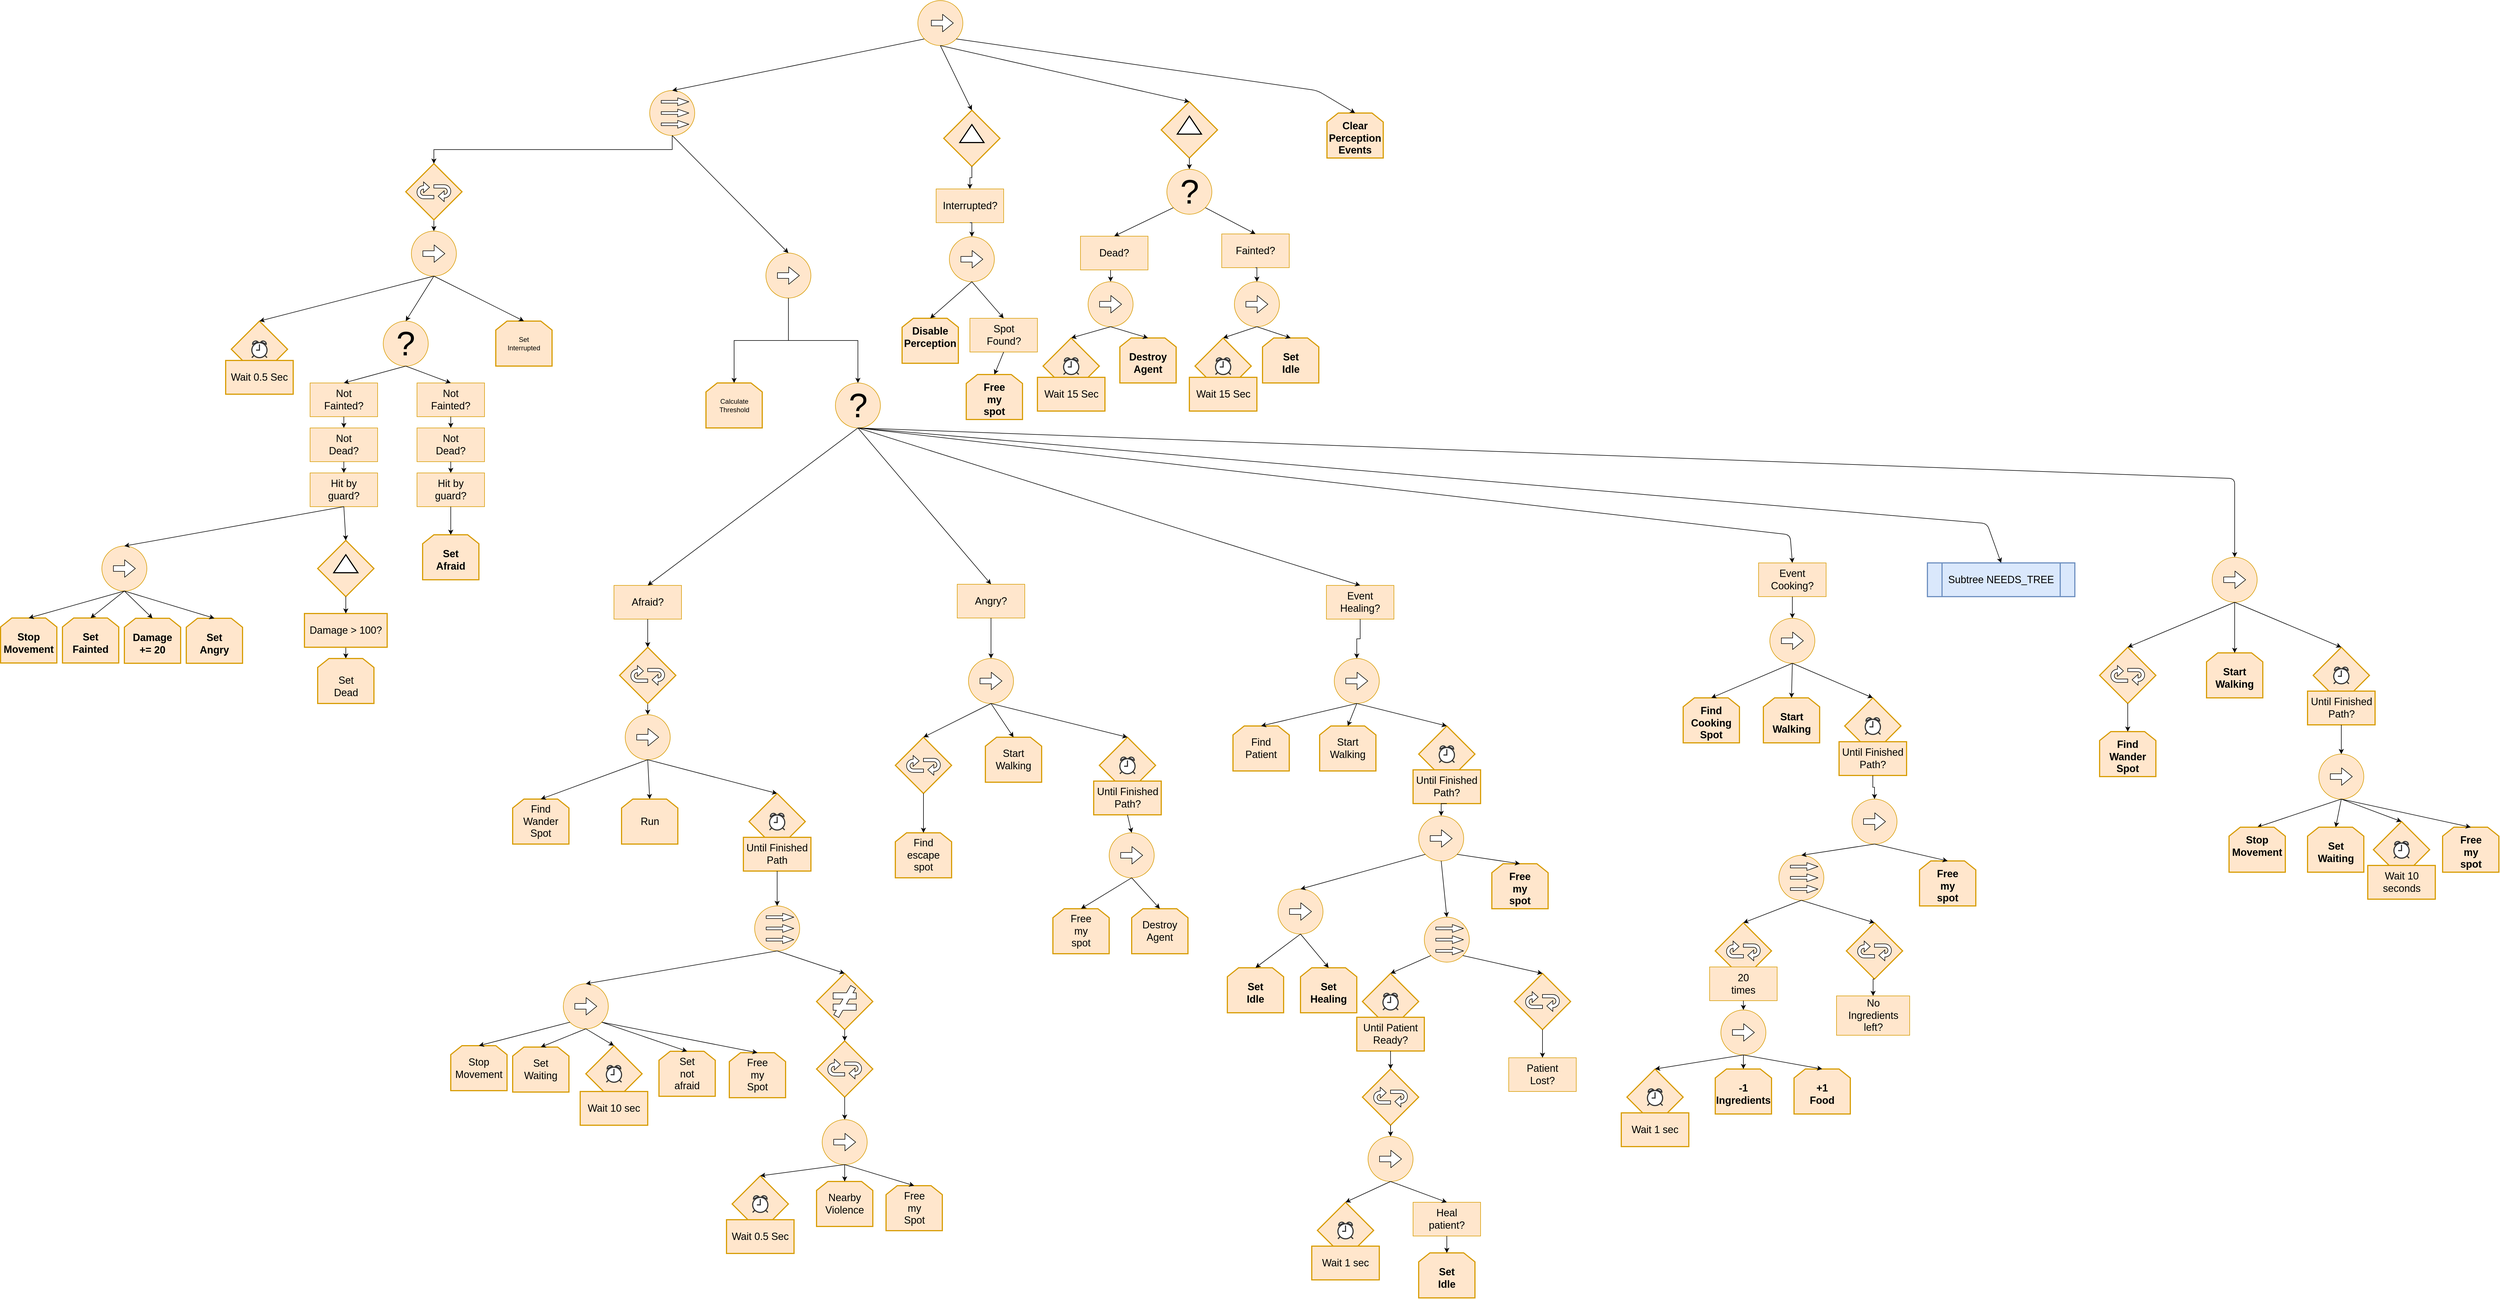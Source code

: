 <mxfile version="12.3.3" type="github" pages="1">
  <diagram id="RUhn7tRkSTi1m4gML7DM" name="Page-1">
    <mxGraphModel dx="5030" dy="2276" grid="1" gridSize="10" guides="1" tooltips="1" connect="1" arrows="1" fold="1" page="1" pageScale="1" pageWidth="827" pageHeight="1169" math="0" shadow="0">
      <root>
        <mxCell id="0"/>
        <mxCell id="1" parent="0"/>
        <mxCell id="NBViREjLb1xKZu8kLgCA-1" value="" style="group;strokeColor=none;" parent="1" vertex="1" connectable="0">
          <mxGeometry x="-376.5" y="190" width="80" height="80" as="geometry"/>
        </mxCell>
        <mxCell id="NBViREjLb1xKZu8kLgCA-2" value="" style="ellipse;whiteSpace=wrap;html=1;aspect=fixed;fillColor=#ffe6cc;strokeColor=#d79b00;" parent="NBViREjLb1xKZu8kLgCA-1" vertex="1">
          <mxGeometry width="80" height="80" as="geometry"/>
        </mxCell>
        <mxCell id="NBViREjLb1xKZu8kLgCA-3" value="" style="shape=flexArrow;endArrow=classic;html=1;endWidth=8.21;endSize=6.233;width=4.698;fillColor=#ffffff;" parent="NBViREjLb1xKZu8kLgCA-1" edge="1">
          <mxGeometry width="50" height="50" relative="1" as="geometry">
            <mxPoint x="20" y="20" as="sourcePoint"/>
            <mxPoint x="70" y="20" as="targetPoint"/>
            <Array as="points"/>
          </mxGeometry>
        </mxCell>
        <mxCell id="NBViREjLb1xKZu8kLgCA-4" value="" style="shape=flexArrow;endArrow=classic;html=1;endWidth=8.21;endSize=6.233;width=4.698;fillColor=#ffffff;" parent="NBViREjLb1xKZu8kLgCA-1" edge="1">
          <mxGeometry width="50" height="50" relative="1" as="geometry">
            <mxPoint x="20" y="40" as="sourcePoint"/>
            <mxPoint x="70" y="40" as="targetPoint"/>
            <Array as="points"/>
          </mxGeometry>
        </mxCell>
        <mxCell id="NBViREjLb1xKZu8kLgCA-5" value="" style="shape=flexArrow;endArrow=classic;html=1;endWidth=8.21;endSize=6.233;width=4.698;fillColor=#ffffff;" parent="NBViREjLb1xKZu8kLgCA-1" edge="1">
          <mxGeometry width="50" height="50" relative="1" as="geometry">
            <mxPoint x="20" y="60" as="sourcePoint"/>
            <mxPoint x="70" y="60" as="targetPoint"/>
            <Array as="points"/>
          </mxGeometry>
        </mxCell>
        <mxCell id="NBViREjLb1xKZu8kLgCA-7" value="" style="group" parent="1" vertex="1" connectable="0">
          <mxGeometry x="-800" y="440" width="80" height="80" as="geometry"/>
        </mxCell>
        <mxCell id="NBViREjLb1xKZu8kLgCA-8" value="" style="ellipse;whiteSpace=wrap;html=1;aspect=fixed;fillColor=#ffe6cc;strokeColor=#d79b00;" parent="NBViREjLb1xKZu8kLgCA-7" vertex="1">
          <mxGeometry width="80" height="80" as="geometry"/>
        </mxCell>
        <mxCell id="NBViREjLb1xKZu8kLgCA-9" value="" style="shape=flexArrow;endArrow=classic;html=1;fillColor=#ffffff;" parent="NBViREjLb1xKZu8kLgCA-7" edge="1">
          <mxGeometry width="50" height="50" relative="1" as="geometry">
            <mxPoint x="20" y="40" as="sourcePoint"/>
            <mxPoint x="60" y="40" as="targetPoint"/>
          </mxGeometry>
        </mxCell>
        <mxCell id="NBViREjLb1xKZu8kLgCA-10" value="" style="endArrow=classic;html=1;fillColor=#ffffff;exitX=0.5;exitY=1;exitDx=0;exitDy=0;entryX=0.5;entryY=0;entryDx=0;entryDy=0;exitPerimeter=0;" parent="1" source="NBViREjLb1xKZu8kLgCA-13" target="NBViREjLb1xKZu8kLgCA-8" edge="1">
          <mxGeometry width="50" height="50" relative="1" as="geometry">
            <mxPoint x="-690" y="390.0" as="sourcePoint"/>
            <mxPoint x="-760" y="410" as="targetPoint"/>
          </mxGeometry>
        </mxCell>
        <mxCell id="NBViREjLb1xKZu8kLgCA-12" value="" style="group" parent="1" vertex="1" connectable="0">
          <mxGeometry x="-810" y="320" width="100" height="100" as="geometry"/>
        </mxCell>
        <mxCell id="NBViREjLb1xKZu8kLgCA-13" value="" style="strokeWidth=2;html=1;shape=mxgraph.flowchart.decision;whiteSpace=wrap;fillColor=#ffe6cc;strokeColor=#d79b00;" parent="NBViREjLb1xKZu8kLgCA-12" vertex="1">
          <mxGeometry width="100" height="100" as="geometry"/>
        </mxCell>
        <mxCell id="NBViREjLb1xKZu8kLgCA-14" value="" style="html=1;shadow=0;dashed=0;align=center;verticalAlign=middle;shape=mxgraph.arrows2.uTurnArrow;dy=3.03;arrowHead=19.28;dx2=10.64;" parent="NBViREjLb1xKZu8kLgCA-12" vertex="1">
          <mxGeometry x="20" y="32.5" width="30" height="30" as="geometry"/>
        </mxCell>
        <mxCell id="NBViREjLb1xKZu8kLgCA-15" value="" style="html=1;shadow=0;dashed=0;align=center;verticalAlign=middle;shape=mxgraph.arrows2.uTurnArrow;dy=3.03;arrowHead=19.28;dx2=10.64;rotation=180;" parent="NBViREjLb1xKZu8kLgCA-12" vertex="1">
          <mxGeometry x="50" y="37.5" width="30" height="30" as="geometry"/>
        </mxCell>
        <mxCell id="NBViREjLb1xKZu8kLgCA-25" style="edgeStyle=orthogonalEdgeStyle;rounded=0;orthogonalLoop=1;jettySize=auto;html=1;exitX=0.5;exitY=1;exitDx=0;exitDy=0;entryX=0.5;entryY=0;entryDx=0;entryDy=0;entryPerimeter=0;strokeWidth=1;fillColor=#ffffff;" parent="1" source="NBViREjLb1xKZu8kLgCA-2" target="NBViREjLb1xKZu8kLgCA-13" edge="1">
          <mxGeometry relative="1" as="geometry"/>
        </mxCell>
        <mxCell id="NBViREjLb1xKZu8kLgCA-26" value="" style="group" parent="1" vertex="1" connectable="0">
          <mxGeometry x="-170" y="479" width="80" height="80" as="geometry"/>
        </mxCell>
        <mxCell id="NBViREjLb1xKZu8kLgCA-27" value="" style="ellipse;whiteSpace=wrap;html=1;aspect=fixed;fillColor=#ffe6cc;strokeColor=#d79b00;" parent="NBViREjLb1xKZu8kLgCA-26" vertex="1">
          <mxGeometry width="80" height="80" as="geometry"/>
        </mxCell>
        <mxCell id="NBViREjLb1xKZu8kLgCA-28" value="" style="shape=flexArrow;endArrow=classic;html=1;fillColor=#ffffff;" parent="NBViREjLb1xKZu8kLgCA-26" edge="1">
          <mxGeometry width="50" height="50" relative="1" as="geometry">
            <mxPoint x="20" y="40" as="sourcePoint"/>
            <mxPoint x="60" y="40" as="targetPoint"/>
          </mxGeometry>
        </mxCell>
        <mxCell id="NBViREjLb1xKZu8kLgCA-30" value="" style="shape=loopLimit;whiteSpace=wrap;html=1;fillColor=#ffe6cc;strokeColor=#d79b00;strokeWidth=2;" parent="1" vertex="1">
          <mxGeometry x="-276.5" y="710" width="100" height="80" as="geometry"/>
        </mxCell>
        <mxCell id="NBViREjLb1xKZu8kLgCA-31" value="Calculate Threshold" style="text;html=1;strokeColor=none;fillColor=none;align=center;verticalAlign=middle;whiteSpace=wrap;rounded=0;" parent="1" vertex="1">
          <mxGeometry x="-266.5" y="725" width="80" height="50" as="geometry"/>
        </mxCell>
        <mxCell id="NBViREjLb1xKZu8kLgCA-32" style="edgeStyle=orthogonalEdgeStyle;rounded=0;orthogonalLoop=1;jettySize=auto;html=1;exitX=0.5;exitY=1;exitDx=0;exitDy=0;entryX=0.5;entryY=0;entryDx=0;entryDy=0;strokeWidth=1;fillColor=#ffffff;" parent="1" source="NBViREjLb1xKZu8kLgCA-27" target="NBViREjLb1xKZu8kLgCA-30" edge="1">
          <mxGeometry relative="1" as="geometry"/>
        </mxCell>
        <mxCell id="NBViREjLb1xKZu8kLgCA-33" value="" style="group" parent="1" vertex="1" connectable="0">
          <mxGeometry x="-46.5" y="710" width="80" height="80" as="geometry"/>
        </mxCell>
        <mxCell id="NBViREjLb1xKZu8kLgCA-34" value="" style="ellipse;whiteSpace=wrap;html=1;aspect=fixed;fillColor=#ffe6cc;strokeColor=#d79b00;" parent="NBViREjLb1xKZu8kLgCA-33" vertex="1">
          <mxGeometry width="80" height="80" as="geometry"/>
        </mxCell>
        <mxCell id="NBViREjLb1xKZu8kLgCA-35" value="?" style="text;html=1;strokeColor=none;fillColor=none;align=center;verticalAlign=middle;whiteSpace=wrap;rounded=0;strokeWidth=5;labelBorderColor=none;fontSize=60;" parent="NBViREjLb1xKZu8kLgCA-33" vertex="1">
          <mxGeometry x="20" y="30" width="40" height="20" as="geometry"/>
        </mxCell>
        <mxCell id="NBViREjLb1xKZu8kLgCA-36" style="edgeStyle=orthogonalEdgeStyle;rounded=0;orthogonalLoop=1;jettySize=auto;html=1;exitX=0.5;exitY=1;exitDx=0;exitDy=0;entryX=0.5;entryY=0;entryDx=0;entryDy=0;strokeWidth=1;fillColor=#ffffff;fontSize=60;" parent="1" source="NBViREjLb1xKZu8kLgCA-27" target="NBViREjLb1xKZu8kLgCA-34" edge="1">
          <mxGeometry relative="1" as="geometry"/>
        </mxCell>
        <mxCell id="NBViREjLb1xKZu8kLgCA-48" value="" style="endArrow=classic;html=1;fontSize=18;exitX=0;exitY=1;exitDx=0;exitDy=0;entryX=0.5;entryY=0;entryDx=0;entryDy=0;" parent="1" source="NBViREjLb1xKZu8kLgCA-86" target="NBViREjLb1xKZu8kLgCA-2" edge="1">
          <mxGeometry width="50" height="50" relative="1" as="geometry">
            <mxPoint x="105.216" y="98.284" as="sourcePoint"/>
            <mxPoint x="-20" y="140" as="targetPoint"/>
          </mxGeometry>
        </mxCell>
        <mxCell id="NBViREjLb1xKZu8kLgCA-80" value="" style="group" parent="1" vertex="1" connectable="0">
          <mxGeometry x="-1130" y="600" width="120" height="130" as="geometry"/>
        </mxCell>
        <mxCell id="NBViREjLb1xKZu8kLgCA-81" value="" style="group" parent="NBViREjLb1xKZu8kLgCA-80" vertex="1" connectable="0">
          <mxGeometry x="10" width="100" height="100" as="geometry"/>
        </mxCell>
        <mxCell id="NBViREjLb1xKZu8kLgCA-82" value="" style="strokeWidth=2;html=1;shape=mxgraph.flowchart.decision;whiteSpace=wrap;fontSize=18;fillColor=#ffe6cc;strokeColor=#d79b00;" parent="NBViREjLb1xKZu8kLgCA-81" vertex="1">
          <mxGeometry width="100" height="100" as="geometry"/>
        </mxCell>
        <mxCell id="NBViREjLb1xKZu8kLgCA-83" value="" style="html=1;verticalLabelPosition=bottom;align=center;labelBackgroundColor=#ffffff;verticalAlign=top;strokeWidth=2;strokeColor=#333333;shadow=0;dashed=0;shape=mxgraph.ios7.icons.alarm_clock;fontSize=18;" parent="NBViREjLb1xKZu8kLgCA-81" vertex="1">
          <mxGeometry x="36.5" y="35" width="27" height="30" as="geometry"/>
        </mxCell>
        <mxCell id="NBViREjLb1xKZu8kLgCA-84" value="Wait 0.5 Sec" style="rounded=0;whiteSpace=wrap;html=1;strokeColor=#d79b00;strokeWidth=2;fontSize=18;fillColor=#ffe6cc;" parent="NBViREjLb1xKZu8kLgCA-80" vertex="1">
          <mxGeometry y="70" width="120" height="60" as="geometry"/>
        </mxCell>
        <mxCell id="NBViREjLb1xKZu8kLgCA-87" value="" style="group" parent="1" vertex="1" connectable="0">
          <mxGeometry x="100" y="30" width="80" height="80" as="geometry"/>
        </mxCell>
        <mxCell id="NBViREjLb1xKZu8kLgCA-86" value="" style="ellipse;whiteSpace=wrap;html=1;aspect=fixed;fillColor=#ffe6cc;strokeColor=#d79b00;" parent="NBViREjLb1xKZu8kLgCA-87" vertex="1">
          <mxGeometry width="80" height="80" as="geometry"/>
        </mxCell>
        <mxCell id="NBViREjLb1xKZu8kLgCA-6" value="" style="shape=flexArrow;endArrow=classic;html=1;fillColor=#ffffff;" parent="NBViREjLb1xKZu8kLgCA-87" edge="1">
          <mxGeometry width="50" height="50" relative="1" as="geometry">
            <mxPoint x="23.5" y="40" as="sourcePoint"/>
            <mxPoint x="63.5" y="40" as="targetPoint"/>
          </mxGeometry>
        </mxCell>
        <mxCell id="NBViREjLb1xKZu8kLgCA-99" value="" style="group" parent="1" vertex="1" connectable="0">
          <mxGeometry x="827" y="230" width="100" height="80" as="geometry"/>
        </mxCell>
        <mxCell id="NBViREjLb1xKZu8kLgCA-100" value="" style="shape=loopLimit;whiteSpace=wrap;html=1;fillColor=#ffe6cc;strokeColor=#d79b00;strokeWidth=2;" parent="NBViREjLb1xKZu8kLgCA-99" vertex="1">
          <mxGeometry width="100" height="80" as="geometry"/>
        </mxCell>
        <mxCell id="NBViREjLb1xKZu8kLgCA-101" value="Clear Perception Events" style="text;html=1;strokeColor=none;fillColor=none;align=center;verticalAlign=middle;whiteSpace=wrap;rounded=0;fontStyle=1;fontSize=18;" parent="NBViREjLb1xKZu8kLgCA-99" vertex="1">
          <mxGeometry x="30" y="35" width="40" height="20" as="geometry"/>
        </mxCell>
        <mxCell id="NBViREjLb1xKZu8kLgCA-102" value="" style="endArrow=classic;html=1;exitX=1;exitY=1;exitDx=0;exitDy=0;entryX=0.5;entryY=0;entryDx=0;entryDy=0;" parent="1" source="NBViREjLb1xKZu8kLgCA-86" target="NBViREjLb1xKZu8kLgCA-100" edge="1">
          <mxGeometry width="50" height="50" relative="1" as="geometry">
            <mxPoint x="600" y="120" as="sourcePoint"/>
            <mxPoint x="650" y="70" as="targetPoint"/>
            <Array as="points">
              <mxPoint x="810" y="190"/>
            </Array>
          </mxGeometry>
        </mxCell>
        <mxCell id="NBViREjLb1xKZu8kLgCA-103" value="" style="group" parent="1" vertex="1" connectable="0">
          <mxGeometry x="-850" y="600" width="80" height="80" as="geometry"/>
        </mxCell>
        <mxCell id="NBViREjLb1xKZu8kLgCA-104" value="" style="ellipse;whiteSpace=wrap;html=1;aspect=fixed;fillColor=#ffe6cc;strokeColor=#d79b00;" parent="NBViREjLb1xKZu8kLgCA-103" vertex="1">
          <mxGeometry width="80" height="80" as="geometry"/>
        </mxCell>
        <mxCell id="NBViREjLb1xKZu8kLgCA-105" value="?" style="text;html=1;strokeColor=none;fillColor=none;align=center;verticalAlign=middle;whiteSpace=wrap;rounded=0;strokeWidth=5;labelBorderColor=none;fontSize=60;" parent="NBViREjLb1xKZu8kLgCA-103" vertex="1">
          <mxGeometry x="20" y="30" width="40" height="20" as="geometry"/>
        </mxCell>
        <mxCell id="NBViREjLb1xKZu8kLgCA-110" value="" style="group" parent="1" vertex="1" connectable="0">
          <mxGeometry x="-650" y="600" width="100" height="80" as="geometry"/>
        </mxCell>
        <mxCell id="NBViREjLb1xKZu8kLgCA-17" value="" style="shape=loopLimit;whiteSpace=wrap;html=1;fillColor=#ffe6cc;strokeColor=#d79b00;strokeWidth=2;" parent="NBViREjLb1xKZu8kLgCA-110" vertex="1">
          <mxGeometry width="100" height="80" as="geometry"/>
        </mxCell>
        <mxCell id="NBViREjLb1xKZu8kLgCA-18" value="Set Interrupted" style="text;html=1;strokeColor=none;fillColor=none;align=center;verticalAlign=middle;whiteSpace=wrap;rounded=0;" parent="NBViREjLb1xKZu8kLgCA-110" vertex="1">
          <mxGeometry x="10" y="15" width="80" height="50" as="geometry"/>
        </mxCell>
        <mxCell id="NBViREjLb1xKZu8kLgCA-111" value="" style="endArrow=classic;html=1;exitX=0.5;exitY=1;exitDx=0;exitDy=0;entryX=0.5;entryY=0;entryDx=0;entryDy=0;" parent="1" source="NBViREjLb1xKZu8kLgCA-8" target="NBViREjLb1xKZu8kLgCA-104" edge="1">
          <mxGeometry width="50" height="50" relative="1" as="geometry">
            <mxPoint x="-740" y="640" as="sourcePoint"/>
            <mxPoint x="-690" y="590" as="targetPoint"/>
          </mxGeometry>
        </mxCell>
        <mxCell id="NBViREjLb1xKZu8kLgCA-112" value="" style="endArrow=classic;html=1;exitX=0.5;exitY=1;exitDx=0;exitDy=0;entryX=0.5;entryY=0;entryDx=0;entryDy=0;" parent="1" source="NBViREjLb1xKZu8kLgCA-8" target="NBViREjLb1xKZu8kLgCA-17" edge="1">
          <mxGeometry width="50" height="50" relative="1" as="geometry">
            <mxPoint x="-550" y="510" as="sourcePoint"/>
            <mxPoint x="-500" y="460" as="targetPoint"/>
          </mxGeometry>
        </mxCell>
        <mxCell id="NBViREjLb1xKZu8kLgCA-113" value="" style="endArrow=classic;html=1;exitX=0.5;exitY=1;exitDx=0;exitDy=0;entryX=0.5;entryY=0;entryDx=0;entryDy=0;entryPerimeter=0;" parent="1" source="NBViREjLb1xKZu8kLgCA-8" target="NBViREjLb1xKZu8kLgCA-82" edge="1">
          <mxGeometry width="50" height="50" relative="1" as="geometry">
            <mxPoint x="-910" y="590" as="sourcePoint"/>
            <mxPoint x="-860" y="540" as="targetPoint"/>
          </mxGeometry>
        </mxCell>
        <mxCell id="NBViREjLb1xKZu8kLgCA-116" value="" style="group" parent="1" vertex="1" connectable="0">
          <mxGeometry x="-980" y="710" width="120" height="60" as="geometry"/>
        </mxCell>
        <mxCell id="NBViREjLb1xKZu8kLgCA-117" value="" style="rounded=0;whiteSpace=wrap;html=1;fontSize=18;fillColor=#ffe6cc;strokeColor=#d79b00;" parent="NBViREjLb1xKZu8kLgCA-116" vertex="1">
          <mxGeometry width="120" height="60" as="geometry"/>
        </mxCell>
        <mxCell id="NBViREjLb1xKZu8kLgCA-118" value="Not Fainted?" style="text;html=1;strokeColor=none;fillColor=none;align=center;verticalAlign=middle;whiteSpace=wrap;rounded=0;fontSize=18;" parent="NBViREjLb1xKZu8kLgCA-116" vertex="1">
          <mxGeometry x="40" y="20" width="40" height="20" as="geometry"/>
        </mxCell>
        <mxCell id="NBViREjLb1xKZu8kLgCA-119" value="" style="group" parent="1" vertex="1" connectable="0">
          <mxGeometry x="-980" y="790" width="120" height="60" as="geometry"/>
        </mxCell>
        <mxCell id="NBViREjLb1xKZu8kLgCA-120" value="" style="rounded=0;whiteSpace=wrap;html=1;fontSize=18;fillColor=#ffe6cc;strokeColor=#d79b00;" parent="NBViREjLb1xKZu8kLgCA-119" vertex="1">
          <mxGeometry width="120" height="60" as="geometry"/>
        </mxCell>
        <mxCell id="NBViREjLb1xKZu8kLgCA-121" value="Not Dead?" style="text;html=1;strokeColor=none;fillColor=none;align=center;verticalAlign=middle;whiteSpace=wrap;rounded=0;fontSize=18;" parent="NBViREjLb1xKZu8kLgCA-119" vertex="1">
          <mxGeometry x="40" y="20" width="40" height="20" as="geometry"/>
        </mxCell>
        <mxCell id="NBViREjLb1xKZu8kLgCA-123" value="" style="group" parent="1" vertex="1" connectable="0">
          <mxGeometry x="-980" y="870" width="120" height="60" as="geometry"/>
        </mxCell>
        <mxCell id="NBViREjLb1xKZu8kLgCA-124" value="" style="rounded=0;whiteSpace=wrap;html=1;fontSize=18;fillColor=#ffe6cc;strokeColor=#d79b00;" parent="NBViREjLb1xKZu8kLgCA-123" vertex="1">
          <mxGeometry width="120" height="60" as="geometry"/>
        </mxCell>
        <mxCell id="NBViREjLb1xKZu8kLgCA-125" value="Hit by guard?" style="text;html=1;strokeColor=none;fillColor=none;align=center;verticalAlign=middle;whiteSpace=wrap;rounded=0;fontSize=18;" parent="NBViREjLb1xKZu8kLgCA-123" vertex="1">
          <mxGeometry x="40" y="20" width="40" height="20" as="geometry"/>
        </mxCell>
        <mxCell id="NBViREjLb1xKZu8kLgCA-127" style="edgeStyle=orthogonalEdgeStyle;rounded=0;orthogonalLoop=1;jettySize=auto;html=1;exitX=0.5;exitY=1;exitDx=0;exitDy=0;entryX=0.5;entryY=0;entryDx=0;entryDy=0;" parent="1" source="NBViREjLb1xKZu8kLgCA-117" target="NBViREjLb1xKZu8kLgCA-120" edge="1">
          <mxGeometry relative="1" as="geometry"/>
        </mxCell>
        <mxCell id="NBViREjLb1xKZu8kLgCA-128" style="edgeStyle=orthogonalEdgeStyle;rounded=0;orthogonalLoop=1;jettySize=auto;html=1;exitX=0.5;exitY=1;exitDx=0;exitDy=0;entryX=0.5;entryY=0;entryDx=0;entryDy=0;" parent="1" source="NBViREjLb1xKZu8kLgCA-120" target="NBViREjLb1xKZu8kLgCA-124" edge="1">
          <mxGeometry relative="1" as="geometry"/>
        </mxCell>
        <mxCell id="NBViREjLb1xKZu8kLgCA-129" value="" style="group" parent="1" vertex="1" connectable="0">
          <mxGeometry x="-790" y="710" width="120" height="60" as="geometry"/>
        </mxCell>
        <mxCell id="NBViREjLb1xKZu8kLgCA-130" value="" style="rounded=0;whiteSpace=wrap;html=1;fontSize=18;fillColor=#ffe6cc;strokeColor=#d79b00;" parent="NBViREjLb1xKZu8kLgCA-129" vertex="1">
          <mxGeometry width="120" height="60" as="geometry"/>
        </mxCell>
        <mxCell id="NBViREjLb1xKZu8kLgCA-131" value="Not Fainted?" style="text;html=1;strokeColor=none;fillColor=none;align=center;verticalAlign=middle;whiteSpace=wrap;rounded=0;fontSize=18;" parent="NBViREjLb1xKZu8kLgCA-129" vertex="1">
          <mxGeometry x="40" y="20" width="40" height="20" as="geometry"/>
        </mxCell>
        <mxCell id="NBViREjLb1xKZu8kLgCA-132" value="" style="group" parent="1" vertex="1" connectable="0">
          <mxGeometry x="-790" y="790" width="120" height="60" as="geometry"/>
        </mxCell>
        <mxCell id="NBViREjLb1xKZu8kLgCA-133" value="" style="rounded=0;whiteSpace=wrap;html=1;fontSize=18;fillColor=#ffe6cc;strokeColor=#d79b00;" parent="NBViREjLb1xKZu8kLgCA-132" vertex="1">
          <mxGeometry width="120" height="60" as="geometry"/>
        </mxCell>
        <mxCell id="NBViREjLb1xKZu8kLgCA-134" value="Not Dead?" style="text;html=1;strokeColor=none;fillColor=none;align=center;verticalAlign=middle;whiteSpace=wrap;rounded=0;fontSize=18;" parent="NBViREjLb1xKZu8kLgCA-132" vertex="1">
          <mxGeometry x="40" y="20" width="40" height="20" as="geometry"/>
        </mxCell>
        <mxCell id="NBViREjLb1xKZu8kLgCA-135" value="" style="group" parent="1" vertex="1" connectable="0">
          <mxGeometry x="-790" y="870" width="120" height="60" as="geometry"/>
        </mxCell>
        <mxCell id="NBViREjLb1xKZu8kLgCA-184" value="" style="group" parent="NBViREjLb1xKZu8kLgCA-135" vertex="1" connectable="0">
          <mxGeometry width="120" height="60" as="geometry"/>
        </mxCell>
        <mxCell id="NBViREjLb1xKZu8kLgCA-136" value="" style="rounded=0;whiteSpace=wrap;html=1;fontSize=18;fillColor=#ffe6cc;strokeColor=#d79b00;" parent="NBViREjLb1xKZu8kLgCA-184" vertex="1">
          <mxGeometry width="120" height="60" as="geometry"/>
        </mxCell>
        <mxCell id="NBViREjLb1xKZu8kLgCA-137" value="Hit by guard?" style="text;html=1;strokeColor=none;fillColor=none;align=center;verticalAlign=middle;whiteSpace=wrap;rounded=0;fontSize=18;" parent="NBViREjLb1xKZu8kLgCA-184" vertex="1">
          <mxGeometry x="40" y="20" width="40" height="20" as="geometry"/>
        </mxCell>
        <mxCell id="NBViREjLb1xKZu8kLgCA-138" style="edgeStyle=orthogonalEdgeStyle;rounded=0;orthogonalLoop=1;jettySize=auto;html=1;exitX=0.5;exitY=1;exitDx=0;exitDy=0;entryX=0.5;entryY=0;entryDx=0;entryDy=0;" parent="1" source="NBViREjLb1xKZu8kLgCA-130" target="NBViREjLb1xKZu8kLgCA-133" edge="1">
          <mxGeometry relative="1" as="geometry"/>
        </mxCell>
        <mxCell id="NBViREjLb1xKZu8kLgCA-139" style="edgeStyle=orthogonalEdgeStyle;rounded=0;orthogonalLoop=1;jettySize=auto;html=1;exitX=0.5;exitY=1;exitDx=0;exitDy=0;entryX=0.5;entryY=0;entryDx=0;entryDy=0;" parent="1" source="NBViREjLb1xKZu8kLgCA-133" target="NBViREjLb1xKZu8kLgCA-136" edge="1">
          <mxGeometry relative="1" as="geometry"/>
        </mxCell>
        <mxCell id="NBViREjLb1xKZu8kLgCA-142" value="" style="group" parent="1" vertex="1" connectable="0">
          <mxGeometry x="-780" y="980" width="100" height="80" as="geometry"/>
        </mxCell>
        <mxCell id="NBViREjLb1xKZu8kLgCA-143" value="" style="shape=loopLimit;whiteSpace=wrap;html=1;fillColor=#ffe6cc;strokeColor=#d79b00;strokeWidth=2;" parent="NBViREjLb1xKZu8kLgCA-142" vertex="1">
          <mxGeometry width="100" height="80" as="geometry"/>
        </mxCell>
        <mxCell id="NBViREjLb1xKZu8kLgCA-144" value="Set Afraid" style="text;html=1;strokeColor=none;fillColor=none;align=center;verticalAlign=middle;whiteSpace=wrap;rounded=0;fontStyle=1;fontSize=18;" parent="NBViREjLb1xKZu8kLgCA-142" vertex="1">
          <mxGeometry x="30" y="35" width="40" height="20" as="geometry"/>
        </mxCell>
        <mxCell id="NBViREjLb1xKZu8kLgCA-145" value="" style="group" parent="1" vertex="1" connectable="0">
          <mxGeometry x="-1350" y="1000" width="80" height="80" as="geometry"/>
        </mxCell>
        <mxCell id="NBViREjLb1xKZu8kLgCA-146" value="" style="ellipse;whiteSpace=wrap;html=1;aspect=fixed;fillColor=#ffe6cc;strokeColor=#d79b00;" parent="NBViREjLb1xKZu8kLgCA-145" vertex="1">
          <mxGeometry width="80" height="80" as="geometry"/>
        </mxCell>
        <mxCell id="NBViREjLb1xKZu8kLgCA-147" value="" style="shape=flexArrow;endArrow=classic;html=1;fillColor=#ffffff;" parent="NBViREjLb1xKZu8kLgCA-145" edge="1">
          <mxGeometry width="50" height="50" relative="1" as="geometry">
            <mxPoint x="20" y="40" as="sourcePoint"/>
            <mxPoint x="60" y="40" as="targetPoint"/>
          </mxGeometry>
        </mxCell>
        <mxCell id="NBViREjLb1xKZu8kLgCA-148" value="" style="group" parent="1" vertex="1" connectable="0">
          <mxGeometry x="-1530" y="1128" width="100" height="80" as="geometry"/>
        </mxCell>
        <mxCell id="NBViREjLb1xKZu8kLgCA-149" value="" style="shape=loopLimit;whiteSpace=wrap;html=1;fillColor=#ffe6cc;strokeColor=#d79b00;strokeWidth=2;" parent="NBViREjLb1xKZu8kLgCA-148" vertex="1">
          <mxGeometry width="100" height="80" as="geometry"/>
        </mxCell>
        <mxCell id="NBViREjLb1xKZu8kLgCA-150" value="Stop Movement" style="text;html=1;strokeColor=none;fillColor=none;align=center;verticalAlign=middle;whiteSpace=wrap;rounded=0;fontStyle=1;fontSize=18;" parent="NBViREjLb1xKZu8kLgCA-148" vertex="1">
          <mxGeometry x="30" y="35" width="40" height="20" as="geometry"/>
        </mxCell>
        <mxCell id="NBViREjLb1xKZu8kLgCA-151" value="" style="group" parent="1" vertex="1" connectable="0">
          <mxGeometry x="-1420" y="1128" width="100" height="80" as="geometry"/>
        </mxCell>
        <mxCell id="NBViREjLb1xKZu8kLgCA-152" value="" style="shape=loopLimit;whiteSpace=wrap;html=1;fillColor=#ffe6cc;strokeColor=#d79b00;strokeWidth=2;" parent="NBViREjLb1xKZu8kLgCA-151" vertex="1">
          <mxGeometry width="100" height="80" as="geometry"/>
        </mxCell>
        <mxCell id="NBViREjLb1xKZu8kLgCA-153" value="Set Fainted" style="text;html=1;strokeColor=none;fillColor=none;align=center;verticalAlign=middle;whiteSpace=wrap;rounded=0;fontStyle=1;fontSize=18;" parent="NBViREjLb1xKZu8kLgCA-151" vertex="1">
          <mxGeometry x="30" y="35" width="40" height="20" as="geometry"/>
        </mxCell>
        <mxCell id="NBViREjLb1xKZu8kLgCA-154" value="" style="endArrow=classic;html=1;exitX=0.5;exitY=1;exitDx=0;exitDy=0;entryX=0.5;entryY=0;entryDx=0;entryDy=0;" parent="1" source="NBViREjLb1xKZu8kLgCA-104" target="NBViREjLb1xKZu8kLgCA-117" edge="1">
          <mxGeometry width="50" height="50" relative="1" as="geometry">
            <mxPoint x="-1040" y="1070" as="sourcePoint"/>
            <mxPoint x="-990" y="1020" as="targetPoint"/>
          </mxGeometry>
        </mxCell>
        <mxCell id="NBViREjLb1xKZu8kLgCA-155" value="" style="endArrow=classic;html=1;exitX=0.5;exitY=1;exitDx=0;exitDy=0;entryX=0.5;entryY=0;entryDx=0;entryDy=0;" parent="1" source="NBViREjLb1xKZu8kLgCA-104" target="NBViREjLb1xKZu8kLgCA-130" edge="1">
          <mxGeometry width="50" height="50" relative="1" as="geometry">
            <mxPoint x="-580" y="880" as="sourcePoint"/>
            <mxPoint x="-530" y="830" as="targetPoint"/>
          </mxGeometry>
        </mxCell>
        <mxCell id="NBViREjLb1xKZu8kLgCA-156" value="" style="endArrow=classic;html=1;exitX=0.5;exitY=1;exitDx=0;exitDy=0;entryX=0.5;entryY=0;entryDx=0;entryDy=0;" parent="1" source="NBViREjLb1xKZu8kLgCA-136" target="NBViREjLb1xKZu8kLgCA-143" edge="1">
          <mxGeometry width="50" height="50" relative="1" as="geometry">
            <mxPoint x="-660" y="1020" as="sourcePoint"/>
            <mxPoint x="-610" y="970" as="targetPoint"/>
          </mxGeometry>
        </mxCell>
        <mxCell id="NBViREjLb1xKZu8kLgCA-157" value="" style="endArrow=classic;html=1;exitX=0.5;exitY=1;exitDx=0;exitDy=0;entryX=0.5;entryY=0;entryDx=0;entryDy=0;" parent="1" source="NBViREjLb1xKZu8kLgCA-124" target="NBViREjLb1xKZu8kLgCA-146" edge="1">
          <mxGeometry width="50" height="50" relative="1" as="geometry">
            <mxPoint x="-1000" y="1040" as="sourcePoint"/>
            <mxPoint x="-950" y="990" as="targetPoint"/>
          </mxGeometry>
        </mxCell>
        <mxCell id="NBViREjLb1xKZu8kLgCA-158" value="" style="group" parent="1" vertex="1" connectable="0">
          <mxGeometry x="-1310" y="1128.5" width="100" height="80" as="geometry"/>
        </mxCell>
        <mxCell id="NBViREjLb1xKZu8kLgCA-159" value="" style="shape=loopLimit;whiteSpace=wrap;html=1;fillColor=#ffe6cc;strokeColor=#d79b00;strokeWidth=2;" parent="NBViREjLb1xKZu8kLgCA-158" vertex="1">
          <mxGeometry width="100" height="80" as="geometry"/>
        </mxCell>
        <mxCell id="NBViREjLb1xKZu8kLgCA-160" value="Damage += 20" style="text;html=1;strokeColor=none;fillColor=none;align=center;verticalAlign=middle;whiteSpace=wrap;rounded=0;fontStyle=1;fontSize=18;" parent="NBViREjLb1xKZu8kLgCA-158" vertex="1">
          <mxGeometry x="30" y="35" width="40" height="20" as="geometry"/>
        </mxCell>
        <mxCell id="NBViREjLb1xKZu8kLgCA-166" value="" style="group" parent="1" vertex="1" connectable="0">
          <mxGeometry x="-1200" y="1128.5" width="100" height="80" as="geometry"/>
        </mxCell>
        <mxCell id="NBViREjLb1xKZu8kLgCA-167" value="" style="shape=loopLimit;whiteSpace=wrap;html=1;fillColor=#ffe6cc;strokeColor=#d79b00;strokeWidth=2;" parent="NBViREjLb1xKZu8kLgCA-166" vertex="1">
          <mxGeometry width="100" height="80" as="geometry"/>
        </mxCell>
        <mxCell id="NBViREjLb1xKZu8kLgCA-168" value="Set Angry" style="text;html=1;strokeColor=none;fillColor=none;align=center;verticalAlign=middle;whiteSpace=wrap;rounded=0;fontStyle=1;fontSize=18;" parent="NBViREjLb1xKZu8kLgCA-166" vertex="1">
          <mxGeometry x="30" y="35" width="40" height="20" as="geometry"/>
        </mxCell>
        <mxCell id="NBViREjLb1xKZu8kLgCA-169" value="" style="endArrow=classic;html=1;exitX=0.5;exitY=1;exitDx=0;exitDy=0;entryX=0.5;entryY=0;entryDx=0;entryDy=0;" parent="1" source="NBViREjLb1xKZu8kLgCA-146" target="NBViREjLb1xKZu8kLgCA-149" edge="1">
          <mxGeometry width="50" height="50" relative="1" as="geometry">
            <mxPoint x="-1490" y="1090" as="sourcePoint"/>
            <mxPoint x="-1440" y="1040" as="targetPoint"/>
          </mxGeometry>
        </mxCell>
        <mxCell id="NBViREjLb1xKZu8kLgCA-170" value="" style="endArrow=classic;html=1;exitX=0.5;exitY=1;exitDx=0;exitDy=0;entryX=0.5;entryY=0;entryDx=0;entryDy=0;" parent="1" source="NBViREjLb1xKZu8kLgCA-146" target="NBViREjLb1xKZu8kLgCA-152" edge="1">
          <mxGeometry width="50" height="50" relative="1" as="geometry">
            <mxPoint x="-1170" y="1120" as="sourcePoint"/>
            <mxPoint x="-1120" y="1070" as="targetPoint"/>
          </mxGeometry>
        </mxCell>
        <mxCell id="NBViREjLb1xKZu8kLgCA-171" value="" style="endArrow=classic;html=1;exitX=0.5;exitY=1;exitDx=0;exitDy=0;entryX=0.5;entryY=0;entryDx=0;entryDy=0;" parent="1" source="NBViREjLb1xKZu8kLgCA-146" target="NBViREjLb1xKZu8kLgCA-159" edge="1">
          <mxGeometry width="50" height="50" relative="1" as="geometry">
            <mxPoint x="-1250" y="1120" as="sourcePoint"/>
            <mxPoint x="-1200" y="1070" as="targetPoint"/>
          </mxGeometry>
        </mxCell>
        <mxCell id="NBViREjLb1xKZu8kLgCA-172" value="" style="endArrow=classic;html=1;exitX=0.5;exitY=1;exitDx=0;exitDy=0;entryX=0.5;entryY=0;entryDx=0;entryDy=0;" parent="1" source="NBViREjLb1xKZu8kLgCA-146" target="NBViREjLb1xKZu8kLgCA-167" edge="1">
          <mxGeometry width="50" height="50" relative="1" as="geometry">
            <mxPoint x="-1220" y="1100" as="sourcePoint"/>
            <mxPoint x="-1170" y="1050" as="targetPoint"/>
          </mxGeometry>
        </mxCell>
        <mxCell id="NBViREjLb1xKZu8kLgCA-173" value="" style="group" parent="1" vertex="1" connectable="0">
          <mxGeometry x="-966.5" y="990" width="100" height="100" as="geometry"/>
        </mxCell>
        <mxCell id="NBViREjLb1xKZu8kLgCA-174" value="" style="strokeWidth=2;html=1;shape=mxgraph.flowchart.decision;whiteSpace=wrap;fillColor=#ffe6cc;strokeColor=#d79b00;" parent="NBViREjLb1xKZu8kLgCA-173" vertex="1">
          <mxGeometry width="100" height="100" as="geometry"/>
        </mxCell>
        <mxCell id="NBViREjLb1xKZu8kLgCA-175" value="" style="triangle;whiteSpace=wrap;html=1;strokeWidth=2;fontSize=18;rotation=-90;" parent="NBViREjLb1xKZu8kLgCA-173" vertex="1">
          <mxGeometry x="34" y="20" width="32" height="43" as="geometry"/>
        </mxCell>
        <mxCell id="NBViREjLb1xKZu8kLgCA-176" value="" style="edgeStyle=orthogonalEdgeStyle;rounded=0;orthogonalLoop=1;jettySize=auto;html=1;fontSize=18;entryX=0.5;entryY=0;entryDx=0;entryDy=0;" parent="1" source="NBViREjLb1xKZu8kLgCA-177" target="NBViREjLb1xKZu8kLgCA-180" edge="1">
          <mxGeometry relative="1" as="geometry">
            <mxPoint x="-916.5" y="1280" as="targetPoint"/>
          </mxGeometry>
        </mxCell>
        <mxCell id="NBViREjLb1xKZu8kLgCA-177" value="Damage &amp;gt; 100?" style="rounded=0;whiteSpace=wrap;html=1;strokeWidth=2;fontSize=18;fillColor=#ffe6cc;strokeColor=#d79b00;" parent="1" vertex="1">
          <mxGeometry x="-990" y="1120" width="147" height="60" as="geometry"/>
        </mxCell>
        <mxCell id="NBViREjLb1xKZu8kLgCA-178" style="edgeStyle=orthogonalEdgeStyle;rounded=0;orthogonalLoop=1;jettySize=auto;html=1;exitX=0.5;exitY=1;exitDx=0;exitDy=0;exitPerimeter=0;entryX=0.5;entryY=0;entryDx=0;entryDy=0;fontSize=18;" parent="1" source="NBViREjLb1xKZu8kLgCA-174" target="NBViREjLb1xKZu8kLgCA-177" edge="1">
          <mxGeometry relative="1" as="geometry"/>
        </mxCell>
        <mxCell id="NBViREjLb1xKZu8kLgCA-179" value="" style="group" parent="1" vertex="1" connectable="0">
          <mxGeometry x="-966.5" y="1200" width="100" height="80" as="geometry"/>
        </mxCell>
        <mxCell id="NBViREjLb1xKZu8kLgCA-180" value="" style="shape=loopLimit;whiteSpace=wrap;html=1;fillColor=#ffe6cc;strokeColor=#d79b00;strokeWidth=2;" parent="NBViREjLb1xKZu8kLgCA-179" vertex="1">
          <mxGeometry width="100" height="80" as="geometry"/>
        </mxCell>
        <mxCell id="NBViREjLb1xKZu8kLgCA-181" value="Set Dead" style="text;html=1;strokeColor=none;fillColor=none;align=center;verticalAlign=middle;whiteSpace=wrap;rounded=0;fontSize=18;" parent="NBViREjLb1xKZu8kLgCA-179" vertex="1">
          <mxGeometry x="30" y="40" width="40" height="20" as="geometry"/>
        </mxCell>
        <mxCell id="NBViREjLb1xKZu8kLgCA-182" value="" style="endArrow=classic;html=1;exitX=0.5;exitY=1;exitDx=0;exitDy=0;entryX=0.5;entryY=0;entryDx=0;entryDy=0;entryPerimeter=0;" parent="1" source="NBViREjLb1xKZu8kLgCA-124" target="NBViREjLb1xKZu8kLgCA-174" edge="1">
          <mxGeometry width="50" height="50" relative="1" as="geometry">
            <mxPoint x="-850" y="1020" as="sourcePoint"/>
            <mxPoint x="-800" y="970" as="targetPoint"/>
          </mxGeometry>
        </mxCell>
        <mxCell id="NBViREjLb1xKZu8kLgCA-185" value="" style="group" parent="1" vertex="1" connectable="0">
          <mxGeometry x="-440" y="1070" width="120" height="60" as="geometry"/>
        </mxCell>
        <mxCell id="NBViREjLb1xKZu8kLgCA-186" value="" style="rounded=0;whiteSpace=wrap;html=1;fontSize=18;fillColor=#ffe6cc;strokeColor=#d79b00;" parent="NBViREjLb1xKZu8kLgCA-185" vertex="1">
          <mxGeometry width="120" height="60" as="geometry"/>
        </mxCell>
        <mxCell id="NBViREjLb1xKZu8kLgCA-187" value="Afraid?" style="text;html=1;strokeColor=none;fillColor=none;align=center;verticalAlign=middle;whiteSpace=wrap;rounded=0;fontSize=18;" parent="NBViREjLb1xKZu8kLgCA-185" vertex="1">
          <mxGeometry x="40" y="20" width="40" height="20" as="geometry"/>
        </mxCell>
        <mxCell id="NBViREjLb1xKZu8kLgCA-188" value="" style="group" parent="1" vertex="1" connectable="0">
          <mxGeometry x="170" y="1068" width="120" height="60" as="geometry"/>
        </mxCell>
        <mxCell id="NBViREjLb1xKZu8kLgCA-189" value="" style="rounded=0;whiteSpace=wrap;html=1;fontSize=18;fillColor=#ffe6cc;strokeColor=#d79b00;" parent="NBViREjLb1xKZu8kLgCA-188" vertex="1">
          <mxGeometry width="120" height="60" as="geometry"/>
        </mxCell>
        <mxCell id="NBViREjLb1xKZu8kLgCA-190" value="Angry?" style="text;html=1;strokeColor=none;fillColor=none;align=center;verticalAlign=middle;whiteSpace=wrap;rounded=0;fontSize=18;" parent="NBViREjLb1xKZu8kLgCA-188" vertex="1">
          <mxGeometry x="40" y="20" width="40" height="20" as="geometry"/>
        </mxCell>
        <mxCell id="NBViREjLb1xKZu8kLgCA-191" value="" style="group" parent="1" vertex="1" connectable="0">
          <mxGeometry x="-420" y="1300" width="80" height="80" as="geometry"/>
        </mxCell>
        <mxCell id="NBViREjLb1xKZu8kLgCA-192" value="" style="ellipse;whiteSpace=wrap;html=1;aspect=fixed;fillColor=#ffe6cc;strokeColor=#d79b00;" parent="NBViREjLb1xKZu8kLgCA-191" vertex="1">
          <mxGeometry width="80" height="80" as="geometry"/>
        </mxCell>
        <mxCell id="NBViREjLb1xKZu8kLgCA-193" value="" style="shape=flexArrow;endArrow=classic;html=1;fillColor=#ffffff;" parent="NBViREjLb1xKZu8kLgCA-191" edge="1">
          <mxGeometry width="50" height="50" relative="1" as="geometry">
            <mxPoint x="20" y="40" as="sourcePoint"/>
            <mxPoint x="60" y="40" as="targetPoint"/>
          </mxGeometry>
        </mxCell>
        <mxCell id="NBViREjLb1xKZu8kLgCA-194" value="" style="endArrow=classic;html=1;fillColor=#ffffff;exitX=0.5;exitY=1;exitDx=0;exitDy=0;entryX=0.5;entryY=0;entryDx=0;entryDy=0;exitPerimeter=0;" parent="1" source="NBViREjLb1xKZu8kLgCA-196" target="NBViREjLb1xKZu8kLgCA-192" edge="1">
          <mxGeometry width="50" height="50" relative="1" as="geometry">
            <mxPoint x="-310" y="1250" as="sourcePoint"/>
            <mxPoint x="-380" y="1270" as="targetPoint"/>
          </mxGeometry>
        </mxCell>
        <mxCell id="NBViREjLb1xKZu8kLgCA-195" value="" style="group" parent="1" vertex="1" connectable="0">
          <mxGeometry x="-430" y="1180" width="100" height="100" as="geometry"/>
        </mxCell>
        <mxCell id="NBViREjLb1xKZu8kLgCA-196" value="" style="strokeWidth=2;html=1;shape=mxgraph.flowchart.decision;whiteSpace=wrap;fillColor=#ffe6cc;strokeColor=#d79b00;" parent="NBViREjLb1xKZu8kLgCA-195" vertex="1">
          <mxGeometry width="100" height="100" as="geometry"/>
        </mxCell>
        <mxCell id="NBViREjLb1xKZu8kLgCA-197" value="" style="html=1;shadow=0;dashed=0;align=center;verticalAlign=middle;shape=mxgraph.arrows2.uTurnArrow;dy=3.03;arrowHead=19.28;dx2=10.64;" parent="NBViREjLb1xKZu8kLgCA-195" vertex="1">
          <mxGeometry x="20" y="32.5" width="30" height="30" as="geometry"/>
        </mxCell>
        <mxCell id="NBViREjLb1xKZu8kLgCA-198" value="" style="html=1;shadow=0;dashed=0;align=center;verticalAlign=middle;shape=mxgraph.arrows2.uTurnArrow;dy=3.03;arrowHead=19.28;dx2=10.64;rotation=180;" parent="NBViREjLb1xKZu8kLgCA-195" vertex="1">
          <mxGeometry x="50" y="37.5" width="30" height="30" as="geometry"/>
        </mxCell>
        <mxCell id="NBViREjLb1xKZu8kLgCA-199" value="" style="group" parent="1" vertex="1" connectable="0">
          <mxGeometry x="-620" y="1450" width="100" height="80" as="geometry"/>
        </mxCell>
        <mxCell id="NBViREjLb1xKZu8kLgCA-200" value="" style="group" parent="NBViREjLb1xKZu8kLgCA-199" vertex="1" connectable="0">
          <mxGeometry width="100" height="80" as="geometry"/>
        </mxCell>
        <mxCell id="NBViREjLb1xKZu8kLgCA-201" value="" style="shape=loopLimit;whiteSpace=wrap;html=1;fillColor=#ffe6cc;strokeColor=#d79b00;strokeWidth=2;" parent="NBViREjLb1xKZu8kLgCA-200" vertex="1">
          <mxGeometry width="100" height="80" as="geometry"/>
        </mxCell>
        <mxCell id="NBViREjLb1xKZu8kLgCA-202" value="Find Wander Spot" style="text;html=1;strokeColor=none;fillColor=none;align=center;verticalAlign=middle;whiteSpace=wrap;rounded=0;fontSize=18;" parent="NBViREjLb1xKZu8kLgCA-200" vertex="1">
          <mxGeometry x="30" y="30" width="40" height="20" as="geometry"/>
        </mxCell>
        <mxCell id="NBViREjLb1xKZu8kLgCA-209" value="" style="group" parent="1" vertex="1" connectable="0">
          <mxGeometry x="-426.5" y="1450" width="100" height="80" as="geometry"/>
        </mxCell>
        <mxCell id="NBViREjLb1xKZu8kLgCA-210" value="" style="group" parent="NBViREjLb1xKZu8kLgCA-209" vertex="1" connectable="0">
          <mxGeometry width="100" height="80" as="geometry"/>
        </mxCell>
        <mxCell id="NBViREjLb1xKZu8kLgCA-211" value="" style="shape=loopLimit;whiteSpace=wrap;html=1;fillColor=#ffe6cc;strokeColor=#d79b00;strokeWidth=2;" parent="NBViREjLb1xKZu8kLgCA-210" vertex="1">
          <mxGeometry width="100" height="80" as="geometry"/>
        </mxCell>
        <mxCell id="NBViREjLb1xKZu8kLgCA-212" value="Run" style="text;html=1;strokeColor=none;fillColor=none;align=center;verticalAlign=middle;whiteSpace=wrap;rounded=0;fontSize=18;" parent="NBViREjLb1xKZu8kLgCA-210" vertex="1">
          <mxGeometry x="30" y="30" width="40" height="20" as="geometry"/>
        </mxCell>
        <mxCell id="NBViREjLb1xKZu8kLgCA-214" value="" style="endArrow=classic;html=1;exitX=0.5;exitY=1;exitDx=0;exitDy=0;entryX=0.5;entryY=0;entryDx=0;entryDy=0;" parent="1" source="NBViREjLb1xKZu8kLgCA-192" target="NBViREjLb1xKZu8kLgCA-201" edge="1">
          <mxGeometry width="50" height="50" relative="1" as="geometry">
            <mxPoint x="-620" y="1760" as="sourcePoint"/>
            <mxPoint x="-570" y="1710" as="targetPoint"/>
          </mxGeometry>
        </mxCell>
        <mxCell id="NBViREjLb1xKZu8kLgCA-215" value="" style="endArrow=classic;html=1;exitX=0.5;exitY=1;exitDx=0;exitDy=0;entryX=0.5;entryY=0;entryDx=0;entryDy=0;" parent="1" source="NBViREjLb1xKZu8kLgCA-192" target="NBViREjLb1xKZu8kLgCA-211" edge="1">
          <mxGeometry width="50" height="50" relative="1" as="geometry">
            <mxPoint x="-320" y="1700" as="sourcePoint"/>
            <mxPoint x="-270" y="1650" as="targetPoint"/>
          </mxGeometry>
        </mxCell>
        <mxCell id="NBViREjLb1xKZu8kLgCA-216" value="" style="endArrow=classic;html=1;exitX=0.5;exitY=1;exitDx=0;exitDy=0;entryX=0.5;entryY=0;entryDx=0;entryDy=0;entryPerimeter=0;" parent="1" source="NBViREjLb1xKZu8kLgCA-192" target="NBViREjLb1xKZu8kLgCA-224" edge="1">
          <mxGeometry width="50" height="50" relative="1" as="geometry">
            <mxPoint x="-160" y="1390" as="sourcePoint"/>
            <mxPoint x="-186.5" y="1450" as="targetPoint"/>
          </mxGeometry>
        </mxCell>
        <mxCell id="NBViREjLb1xKZu8kLgCA-222" value="" style="group" parent="1" vertex="1" connectable="0">
          <mxGeometry x="-210" y="1440" width="120" height="138" as="geometry"/>
        </mxCell>
        <mxCell id="NBViREjLb1xKZu8kLgCA-223" value="" style="group" parent="NBViREjLb1xKZu8kLgCA-222" vertex="1" connectable="0">
          <mxGeometry x="10" width="100" height="100" as="geometry"/>
        </mxCell>
        <mxCell id="NBViREjLb1xKZu8kLgCA-224" value="" style="strokeWidth=2;html=1;shape=mxgraph.flowchart.decision;whiteSpace=wrap;fontSize=18;fillColor=#ffe6cc;strokeColor=#d79b00;" parent="NBViREjLb1xKZu8kLgCA-223" vertex="1">
          <mxGeometry width="100" height="100" as="geometry"/>
        </mxCell>
        <mxCell id="NBViREjLb1xKZu8kLgCA-225" value="" style="html=1;verticalLabelPosition=bottom;align=center;labelBackgroundColor=#ffffff;verticalAlign=top;strokeWidth=2;strokeColor=#333333;shadow=0;dashed=0;shape=mxgraph.ios7.icons.alarm_clock;fontSize=18;" parent="NBViREjLb1xKZu8kLgCA-223" vertex="1">
          <mxGeometry x="36.5" y="35" width="27" height="30" as="geometry"/>
        </mxCell>
        <mxCell id="NBViREjLb1xKZu8kLgCA-226" value="Until Finished Path" style="rounded=0;whiteSpace=wrap;html=1;strokeColor=#d79b00;strokeWidth=2;fontSize=18;fillColor=#ffe6cc;" parent="NBViREjLb1xKZu8kLgCA-222" vertex="1">
          <mxGeometry y="78" width="120" height="60" as="geometry"/>
        </mxCell>
        <mxCell id="NBViREjLb1xKZu8kLgCA-228" value="" style="group;strokeColor=none;" parent="1" vertex="1" connectable="0">
          <mxGeometry x="-190" y="1640" width="80" height="80" as="geometry"/>
        </mxCell>
        <mxCell id="NBViREjLb1xKZu8kLgCA-229" value="" style="ellipse;whiteSpace=wrap;html=1;aspect=fixed;fillColor=#ffe6cc;strokeColor=#d79b00;" parent="NBViREjLb1xKZu8kLgCA-228" vertex="1">
          <mxGeometry width="80" height="80" as="geometry"/>
        </mxCell>
        <mxCell id="NBViREjLb1xKZu8kLgCA-230" value="" style="shape=flexArrow;endArrow=classic;html=1;endWidth=8.21;endSize=6.233;width=4.698;fillColor=#ffffff;" parent="NBViREjLb1xKZu8kLgCA-228" edge="1">
          <mxGeometry width="50" height="50" relative="1" as="geometry">
            <mxPoint x="20" y="20" as="sourcePoint"/>
            <mxPoint x="70" y="20" as="targetPoint"/>
            <Array as="points"/>
          </mxGeometry>
        </mxCell>
        <mxCell id="NBViREjLb1xKZu8kLgCA-231" value="" style="shape=flexArrow;endArrow=classic;html=1;endWidth=8.21;endSize=6.233;width=4.698;fillColor=#ffffff;" parent="NBViREjLb1xKZu8kLgCA-228" edge="1">
          <mxGeometry width="50" height="50" relative="1" as="geometry">
            <mxPoint x="20" y="40" as="sourcePoint"/>
            <mxPoint x="70" y="40" as="targetPoint"/>
            <Array as="points"/>
          </mxGeometry>
        </mxCell>
        <mxCell id="NBViREjLb1xKZu8kLgCA-232" value="" style="shape=flexArrow;endArrow=classic;html=1;endWidth=8.21;endSize=6.233;width=4.698;fillColor=#ffffff;" parent="NBViREjLb1xKZu8kLgCA-228" edge="1">
          <mxGeometry width="50" height="50" relative="1" as="geometry">
            <mxPoint x="20" y="60" as="sourcePoint"/>
            <mxPoint x="70" y="60" as="targetPoint"/>
            <Array as="points"/>
          </mxGeometry>
        </mxCell>
        <mxCell id="NBViREjLb1xKZu8kLgCA-233" value="" style="group" parent="1" vertex="1" connectable="0">
          <mxGeometry x="-530" y="1778.5" width="80" height="80" as="geometry"/>
        </mxCell>
        <mxCell id="NBViREjLb1xKZu8kLgCA-234" value="" style="ellipse;whiteSpace=wrap;html=1;aspect=fixed;fillColor=#ffe6cc;strokeColor=#d79b00;" parent="NBViREjLb1xKZu8kLgCA-233" vertex="1">
          <mxGeometry width="80" height="80" as="geometry"/>
        </mxCell>
        <mxCell id="NBViREjLb1xKZu8kLgCA-235" value="" style="shape=flexArrow;endArrow=classic;html=1;fillColor=#ffffff;" parent="NBViREjLb1xKZu8kLgCA-233" edge="1">
          <mxGeometry width="50" height="50" relative="1" as="geometry">
            <mxPoint x="20" y="40" as="sourcePoint"/>
            <mxPoint x="60" y="40" as="targetPoint"/>
          </mxGeometry>
        </mxCell>
        <mxCell id="NBViREjLb1xKZu8kLgCA-236" value="" style="group" parent="1" vertex="1" connectable="0">
          <mxGeometry x="-80" y="1880" width="100" height="100" as="geometry"/>
        </mxCell>
        <mxCell id="NBViREjLb1xKZu8kLgCA-237" value="" style="strokeWidth=2;html=1;shape=mxgraph.flowchart.decision;whiteSpace=wrap;fillColor=#ffe6cc;strokeColor=#d79b00;" parent="NBViREjLb1xKZu8kLgCA-236" vertex="1">
          <mxGeometry width="100" height="100" as="geometry"/>
        </mxCell>
        <mxCell id="NBViREjLb1xKZu8kLgCA-238" value="" style="html=1;shadow=0;dashed=0;align=center;verticalAlign=middle;shape=mxgraph.arrows2.uTurnArrow;dy=3.03;arrowHead=19.28;dx2=10.64;" parent="NBViREjLb1xKZu8kLgCA-236" vertex="1">
          <mxGeometry x="20" y="32.5" width="30" height="30" as="geometry"/>
        </mxCell>
        <mxCell id="NBViREjLb1xKZu8kLgCA-239" value="" style="html=1;shadow=0;dashed=0;align=center;verticalAlign=middle;shape=mxgraph.arrows2.uTurnArrow;dy=3.03;arrowHead=19.28;dx2=10.64;rotation=180;" parent="NBViREjLb1xKZu8kLgCA-236" vertex="1">
          <mxGeometry x="50" y="37.5" width="30" height="30" as="geometry"/>
        </mxCell>
        <mxCell id="NBViREjLb1xKZu8kLgCA-241" value="" style="group" parent="1" vertex="1" connectable="0">
          <mxGeometry x="-80" y="1760" width="100" height="100" as="geometry"/>
        </mxCell>
        <mxCell id="NBViREjLb1xKZu8kLgCA-242" value="" style="strokeWidth=2;html=1;shape=mxgraph.flowchart.decision;whiteSpace=wrap;fillColor=#ffe6cc;strokeColor=#d79b00;" parent="NBViREjLb1xKZu8kLgCA-241" vertex="1">
          <mxGeometry width="100" height="100" as="geometry"/>
        </mxCell>
        <mxCell id="NBViREjLb1xKZu8kLgCA-243" value="" style="group" parent="NBViREjLb1xKZu8kLgCA-241" vertex="1" connectable="0">
          <mxGeometry x="20" y="35" width="60" height="30" as="geometry"/>
        </mxCell>
        <mxCell id="NBViREjLb1xKZu8kLgCA-244" value="" style="verticalLabelPosition=bottom;verticalAlign=top;html=1;shape=mxgraph.basic.rect;fillColor2=none;strokeWidth=2;size=20;indent=5;fontSize=18;" parent="NBViREjLb1xKZu8kLgCA-243" vertex="1">
          <mxGeometry x="10" y="20" width="40" height="10" as="geometry"/>
        </mxCell>
        <mxCell id="NBViREjLb1xKZu8kLgCA-245" value="" style="verticalLabelPosition=bottom;verticalAlign=top;html=1;shape=mxgraph.basic.rect;fillColor2=none;strokeWidth=2;size=20;indent=5;fontSize=18;" parent="NBViREjLb1xKZu8kLgCA-243" vertex="1">
          <mxGeometry x="10" width="40" height="10" as="geometry"/>
        </mxCell>
        <mxCell id="NBViREjLb1xKZu8kLgCA-246" value="" style="verticalLabelPosition=bottom;verticalAlign=top;html=1;shape=mxgraph.basic.rect;fillColor2=none;strokeWidth=1;size=20;indent=5;fontSize=18;rotation=-60;" parent="NBViREjLb1xKZu8kLgCA-243" vertex="1">
          <mxGeometry y="10" width="60" height="10" as="geometry"/>
        </mxCell>
        <mxCell id="NBViREjLb1xKZu8kLgCA-247" value="" style="verticalLabelPosition=bottom;verticalAlign=top;html=1;shape=mxgraph.basic.rect;fillColor2=none;strokeWidth=1;size=20;indent=5;fontSize=18;strokeColor=none;" parent="NBViREjLb1xKZu8kLgCA-243" vertex="1">
          <mxGeometry x="10" width="40" height="10" as="geometry"/>
        </mxCell>
        <mxCell id="NBViREjLb1xKZu8kLgCA-248" value="" style="verticalLabelPosition=bottom;verticalAlign=top;html=1;shape=mxgraph.basic.rect;fillColor2=none;strokeWidth=1;size=20;indent=5;fontSize=18;strokeColor=none;" parent="NBViREjLb1xKZu8kLgCA-243" vertex="1">
          <mxGeometry x="10" y="20" width="40" height="10" as="geometry"/>
        </mxCell>
        <mxCell id="NBViREjLb1xKZu8kLgCA-249" style="edgeStyle=orthogonalEdgeStyle;rounded=0;orthogonalLoop=1;jettySize=auto;html=1;exitX=0.5;exitY=1;exitDx=0;exitDy=0;" parent="1" source="NBViREjLb1xKZu8kLgCA-226" target="NBViREjLb1xKZu8kLgCA-229" edge="1">
          <mxGeometry relative="1" as="geometry"/>
        </mxCell>
        <mxCell id="NBViREjLb1xKZu8kLgCA-250" value="" style="endArrow=classic;html=1;exitX=0.5;exitY=1;exitDx=0;exitDy=0;entryX=0.5;entryY=0;entryDx=0;entryDy=0;" parent="1" source="NBViREjLb1xKZu8kLgCA-229" target="NBViREjLb1xKZu8kLgCA-234" edge="1">
          <mxGeometry width="50" height="50" relative="1" as="geometry">
            <mxPoint x="-230" y="1830" as="sourcePoint"/>
            <mxPoint x="-180" y="1780" as="targetPoint"/>
          </mxGeometry>
        </mxCell>
        <mxCell id="NBViREjLb1xKZu8kLgCA-251" value="" style="endArrow=classic;html=1;exitX=0.5;exitY=1;exitDx=0;exitDy=0;entryX=0.5;entryY=0;entryDx=0;entryDy=0;entryPerimeter=0;" parent="1" source="NBViREjLb1xKZu8kLgCA-229" target="NBViREjLb1xKZu8kLgCA-242" edge="1">
          <mxGeometry width="50" height="50" relative="1" as="geometry">
            <mxPoint y="1730" as="sourcePoint"/>
            <mxPoint x="50" y="1680" as="targetPoint"/>
          </mxGeometry>
        </mxCell>
        <mxCell id="NBViREjLb1xKZu8kLgCA-252" value="" style="group" parent="1" vertex="1" connectable="0">
          <mxGeometry x="-70" y="2020" width="80" height="80" as="geometry"/>
        </mxCell>
        <mxCell id="NBViREjLb1xKZu8kLgCA-253" value="" style="ellipse;whiteSpace=wrap;html=1;aspect=fixed;fillColor=#ffe6cc;strokeColor=#d79b00;" parent="NBViREjLb1xKZu8kLgCA-252" vertex="1">
          <mxGeometry width="80" height="80" as="geometry"/>
        </mxCell>
        <mxCell id="NBViREjLb1xKZu8kLgCA-254" value="" style="shape=flexArrow;endArrow=classic;html=1;fillColor=#ffffff;" parent="NBViREjLb1xKZu8kLgCA-252" edge="1">
          <mxGeometry width="50" height="50" relative="1" as="geometry">
            <mxPoint x="20" y="40" as="sourcePoint"/>
            <mxPoint x="60" y="40" as="targetPoint"/>
          </mxGeometry>
        </mxCell>
        <mxCell id="NBViREjLb1xKZu8kLgCA-256" value="" style="group" parent="1" vertex="1" connectable="0">
          <mxGeometry x="-240" y="2120" width="120" height="138" as="geometry"/>
        </mxCell>
        <mxCell id="NBViREjLb1xKZu8kLgCA-257" value="" style="group" parent="NBViREjLb1xKZu8kLgCA-256" vertex="1" connectable="0">
          <mxGeometry x="10" width="100" height="100" as="geometry"/>
        </mxCell>
        <mxCell id="NBViREjLb1xKZu8kLgCA-258" value="" style="strokeWidth=2;html=1;shape=mxgraph.flowchart.decision;whiteSpace=wrap;fontSize=18;fillColor=#ffe6cc;strokeColor=#d79b00;" parent="NBViREjLb1xKZu8kLgCA-257" vertex="1">
          <mxGeometry width="100" height="100" as="geometry"/>
        </mxCell>
        <mxCell id="NBViREjLb1xKZu8kLgCA-259" value="" style="html=1;verticalLabelPosition=bottom;align=center;labelBackgroundColor=#ffffff;verticalAlign=top;strokeWidth=2;strokeColor=#333333;shadow=0;dashed=0;shape=mxgraph.ios7.icons.alarm_clock;fontSize=18;" parent="NBViREjLb1xKZu8kLgCA-257" vertex="1">
          <mxGeometry x="36.5" y="35" width="27" height="30" as="geometry"/>
        </mxCell>
        <mxCell id="NBViREjLb1xKZu8kLgCA-260" value="Wait 0.5 Sec" style="rounded=0;whiteSpace=wrap;html=1;strokeColor=#d79b00;strokeWidth=2;fontSize=18;fillColor=#ffe6cc;" parent="NBViREjLb1xKZu8kLgCA-256" vertex="1">
          <mxGeometry y="78" width="120" height="60" as="geometry"/>
        </mxCell>
        <mxCell id="NBViREjLb1xKZu8kLgCA-261" value="" style="group" parent="1" vertex="1" connectable="0">
          <mxGeometry x="-80" y="2130" width="100" height="80" as="geometry"/>
        </mxCell>
        <mxCell id="NBViREjLb1xKZu8kLgCA-262" value="" style="group" parent="NBViREjLb1xKZu8kLgCA-261" vertex="1" connectable="0">
          <mxGeometry width="100" height="80" as="geometry"/>
        </mxCell>
        <mxCell id="NBViREjLb1xKZu8kLgCA-263" value="" style="shape=loopLimit;whiteSpace=wrap;html=1;fillColor=#ffe6cc;strokeColor=#d79b00;strokeWidth=2;" parent="NBViREjLb1xKZu8kLgCA-262" vertex="1">
          <mxGeometry width="100" height="80" as="geometry"/>
        </mxCell>
        <mxCell id="NBViREjLb1xKZu8kLgCA-264" value="Nearby Violence" style="text;html=1;strokeColor=none;fillColor=none;align=center;verticalAlign=middle;whiteSpace=wrap;rounded=0;fontSize=18;" parent="NBViREjLb1xKZu8kLgCA-262" vertex="1">
          <mxGeometry x="30" y="30" width="40" height="20" as="geometry"/>
        </mxCell>
        <mxCell id="NBViREjLb1xKZu8kLgCA-265" style="edgeStyle=orthogonalEdgeStyle;rounded=0;orthogonalLoop=1;jettySize=auto;html=1;exitX=0.5;exitY=1;exitDx=0;exitDy=0;exitPerimeter=0;entryX=0.5;entryY=0;entryDx=0;entryDy=0;entryPerimeter=0;" parent="1" source="NBViREjLb1xKZu8kLgCA-242" target="NBViREjLb1xKZu8kLgCA-237" edge="1">
          <mxGeometry relative="1" as="geometry"/>
        </mxCell>
        <mxCell id="NBViREjLb1xKZu8kLgCA-266" style="edgeStyle=orthogonalEdgeStyle;rounded=0;orthogonalLoop=1;jettySize=auto;html=1;exitX=0.5;exitY=1;exitDx=0;exitDy=0;exitPerimeter=0;entryX=0.5;entryY=0;entryDx=0;entryDy=0;" parent="1" source="NBViREjLb1xKZu8kLgCA-237" target="NBViREjLb1xKZu8kLgCA-253" edge="1">
          <mxGeometry relative="1" as="geometry"/>
        </mxCell>
        <mxCell id="NBViREjLb1xKZu8kLgCA-267" value="" style="endArrow=classic;html=1;exitX=0.5;exitY=1;exitDx=0;exitDy=0;entryX=0.5;entryY=0;entryDx=0;entryDy=0;entryPerimeter=0;" parent="1" source="NBViREjLb1xKZu8kLgCA-253" target="NBViREjLb1xKZu8kLgCA-258" edge="1">
          <mxGeometry width="50" height="50" relative="1" as="geometry">
            <mxPoint x="-20" y="2170" as="sourcePoint"/>
            <mxPoint x="30" y="2120" as="targetPoint"/>
          </mxGeometry>
        </mxCell>
        <mxCell id="NBViREjLb1xKZu8kLgCA-268" value="" style="endArrow=classic;html=1;exitX=0.5;exitY=1;exitDx=0;exitDy=0;entryX=0.5;entryY=0;entryDx=0;entryDy=0;" parent="1" source="NBViREjLb1xKZu8kLgCA-253" target="NBViREjLb1xKZu8kLgCA-263" edge="1">
          <mxGeometry width="50" height="50" relative="1" as="geometry">
            <mxPoint x="70" y="2120" as="sourcePoint"/>
            <mxPoint x="120" y="2070" as="targetPoint"/>
          </mxGeometry>
        </mxCell>
        <mxCell id="NBViREjLb1xKZu8kLgCA-269" value="" style="group" parent="1" vertex="1" connectable="0">
          <mxGeometry x="-730" y="1888.5" width="100" height="80" as="geometry"/>
        </mxCell>
        <mxCell id="NBViREjLb1xKZu8kLgCA-270" value="" style="group" parent="NBViREjLb1xKZu8kLgCA-269" vertex="1" connectable="0">
          <mxGeometry width="100" height="80" as="geometry"/>
        </mxCell>
        <mxCell id="NBViREjLb1xKZu8kLgCA-271" value="" style="shape=loopLimit;whiteSpace=wrap;html=1;fillColor=#ffe6cc;strokeColor=#d79b00;strokeWidth=2;" parent="NBViREjLb1xKZu8kLgCA-270" vertex="1">
          <mxGeometry width="100" height="80" as="geometry"/>
        </mxCell>
        <mxCell id="NBViREjLb1xKZu8kLgCA-272" value="&lt;div&gt;Stop Movement&lt;/div&gt;" style="text;html=1;strokeColor=none;fillColor=none;align=center;verticalAlign=middle;whiteSpace=wrap;rounded=0;fontSize=18;" parent="NBViREjLb1xKZu8kLgCA-270" vertex="1">
          <mxGeometry x="30" y="30" width="40" height="20" as="geometry"/>
        </mxCell>
        <mxCell id="NBViREjLb1xKZu8kLgCA-273" value="" style="group" parent="1" vertex="1" connectable="0">
          <mxGeometry x="-620" y="1891" width="100" height="80" as="geometry"/>
        </mxCell>
        <mxCell id="NBViREjLb1xKZu8kLgCA-274" value="" style="group" parent="NBViREjLb1xKZu8kLgCA-273" vertex="1" connectable="0">
          <mxGeometry width="100" height="80" as="geometry"/>
        </mxCell>
        <mxCell id="NBViREjLb1xKZu8kLgCA-275" value="" style="shape=loopLimit;whiteSpace=wrap;html=1;fillColor=#ffe6cc;strokeColor=#d79b00;strokeWidth=2;" parent="NBViREjLb1xKZu8kLgCA-274" vertex="1">
          <mxGeometry width="100" height="80" as="geometry"/>
        </mxCell>
        <mxCell id="NBViREjLb1xKZu8kLgCA-276" value="Set Waiting" style="text;html=1;strokeColor=none;fillColor=none;align=center;verticalAlign=middle;whiteSpace=wrap;rounded=0;fontSize=18;" parent="NBViREjLb1xKZu8kLgCA-274" vertex="1">
          <mxGeometry x="30" y="30" width="40" height="20" as="geometry"/>
        </mxCell>
        <mxCell id="NBViREjLb1xKZu8kLgCA-277" value="" style="group" parent="1" vertex="1" connectable="0">
          <mxGeometry x="-500" y="1940" width="120" height="138" as="geometry"/>
        </mxCell>
        <mxCell id="NBViREjLb1xKZu8kLgCA-278" value="" style="group" parent="NBViREjLb1xKZu8kLgCA-277" vertex="1" connectable="0">
          <mxGeometry x="10" y="-51.5" width="110" height="141.5" as="geometry"/>
        </mxCell>
        <mxCell id="NBViREjLb1xKZu8kLgCA-279" value="" style="strokeWidth=2;html=1;shape=mxgraph.flowchart.decision;whiteSpace=wrap;fontSize=18;fillColor=#ffe6cc;strokeColor=#d79b00;" parent="NBViREjLb1xKZu8kLgCA-278" vertex="1">
          <mxGeometry width="100" height="100" as="geometry"/>
        </mxCell>
        <mxCell id="NBViREjLb1xKZu8kLgCA-280" value="" style="html=1;verticalLabelPosition=bottom;align=center;labelBackgroundColor=#ffffff;verticalAlign=top;strokeWidth=2;strokeColor=#333333;shadow=0;dashed=0;shape=mxgraph.ios7.icons.alarm_clock;fontSize=18;" parent="NBViREjLb1xKZu8kLgCA-278" vertex="1">
          <mxGeometry x="36.5" y="35" width="27" height="30" as="geometry"/>
        </mxCell>
        <mxCell id="NBViREjLb1xKZu8kLgCA-281" value="Wait 10 sec" style="rounded=0;whiteSpace=wrap;html=1;strokeColor=#d79b00;strokeWidth=2;fontSize=18;fillColor=#ffe6cc;" parent="NBViREjLb1xKZu8kLgCA-278" vertex="1">
          <mxGeometry x="-10" y="81.5" width="120" height="60" as="geometry"/>
        </mxCell>
        <mxCell id="NBViREjLb1xKZu8kLgCA-282" value="" style="group" parent="1" vertex="1" connectable="0">
          <mxGeometry x="-360" y="1898.5" width="100" height="80" as="geometry"/>
        </mxCell>
        <mxCell id="NBViREjLb1xKZu8kLgCA-283" value="" style="group" parent="NBViREjLb1xKZu8kLgCA-282" vertex="1" connectable="0">
          <mxGeometry width="100" height="80" as="geometry"/>
        </mxCell>
        <mxCell id="NBViREjLb1xKZu8kLgCA-284" value="" style="shape=loopLimit;whiteSpace=wrap;html=1;fillColor=#ffe6cc;strokeColor=#d79b00;strokeWidth=2;" parent="NBViREjLb1xKZu8kLgCA-283" vertex="1">
          <mxGeometry width="100" height="80" as="geometry"/>
        </mxCell>
        <mxCell id="NBViREjLb1xKZu8kLgCA-285" value="Set not afraid" style="text;html=1;strokeColor=none;fillColor=none;align=center;verticalAlign=middle;whiteSpace=wrap;rounded=0;fontSize=18;" parent="NBViREjLb1xKZu8kLgCA-283" vertex="1">
          <mxGeometry x="30" y="30" width="40" height="20" as="geometry"/>
        </mxCell>
        <mxCell id="NBViREjLb1xKZu8kLgCA-286" value="" style="endArrow=classic;html=1;exitX=0;exitY=1;exitDx=0;exitDy=0;entryX=0.5;entryY=0;entryDx=0;entryDy=0;" parent="1" source="NBViREjLb1xKZu8kLgCA-234" target="NBViREjLb1xKZu8kLgCA-271" edge="1">
          <mxGeometry width="50" height="50" relative="1" as="geometry">
            <mxPoint x="-610" y="1860" as="sourcePoint"/>
            <mxPoint x="-560" y="1810" as="targetPoint"/>
          </mxGeometry>
        </mxCell>
        <mxCell id="NBViREjLb1xKZu8kLgCA-287" value="" style="endArrow=classic;html=1;exitX=0.5;exitY=1;exitDx=0;exitDy=0;entryX=0.5;entryY=0;entryDx=0;entryDy=0;" parent="1" source="NBViREjLb1xKZu8kLgCA-234" target="NBViREjLb1xKZu8kLgCA-275" edge="1">
          <mxGeometry width="50" height="50" relative="1" as="geometry">
            <mxPoint x="-490" y="2260" as="sourcePoint"/>
            <mxPoint x="-440" y="2210" as="targetPoint"/>
          </mxGeometry>
        </mxCell>
        <mxCell id="NBViREjLb1xKZu8kLgCA-288" value="" style="endArrow=classic;html=1;exitX=0.5;exitY=1;exitDx=0;exitDy=0;entryX=0.5;entryY=0;entryDx=0;entryDy=0;entryPerimeter=0;" parent="1" source="NBViREjLb1xKZu8kLgCA-234" target="NBViREjLb1xKZu8kLgCA-279" edge="1">
          <mxGeometry width="50" height="50" relative="1" as="geometry">
            <mxPoint x="-310" y="2190" as="sourcePoint"/>
            <mxPoint x="-260" y="2140" as="targetPoint"/>
          </mxGeometry>
        </mxCell>
        <mxCell id="NBViREjLb1xKZu8kLgCA-289" value="" style="endArrow=classic;html=1;exitX=1;exitY=1;exitDx=0;exitDy=0;entryX=0.5;entryY=0;entryDx=0;entryDy=0;" parent="1" source="NBViREjLb1xKZu8kLgCA-234" target="NBViREjLb1xKZu8kLgCA-284" edge="1">
          <mxGeometry width="50" height="50" relative="1" as="geometry">
            <mxPoint x="-150" y="1900" as="sourcePoint"/>
            <mxPoint x="-100" y="1850" as="targetPoint"/>
          </mxGeometry>
        </mxCell>
        <mxCell id="NBViREjLb1xKZu8kLgCA-290" style="edgeStyle=orthogonalEdgeStyle;rounded=0;orthogonalLoop=1;jettySize=auto;html=1;exitX=0.5;exitY=1;exitDx=0;exitDy=0;entryX=0.5;entryY=0;entryDx=0;entryDy=0;entryPerimeter=0;" parent="1" source="NBViREjLb1xKZu8kLgCA-186" target="NBViREjLb1xKZu8kLgCA-196" edge="1">
          <mxGeometry relative="1" as="geometry"/>
        </mxCell>
        <mxCell id="NBViREjLb1xKZu8kLgCA-291" value="" style="endArrow=classic;html=1;exitX=0.5;exitY=1;exitDx=0;exitDy=0;entryX=0.5;entryY=0;entryDx=0;entryDy=0;" parent="1" source="NBViREjLb1xKZu8kLgCA-34" target="NBViREjLb1xKZu8kLgCA-186" edge="1">
          <mxGeometry width="50" height="50" relative="1" as="geometry">
            <mxPoint x="-100" y="920" as="sourcePoint"/>
            <mxPoint x="-50" y="870" as="targetPoint"/>
          </mxGeometry>
        </mxCell>
        <mxCell id="NBViREjLb1xKZu8kLgCA-292" value="" style="group" parent="1" vertex="1" connectable="0">
          <mxGeometry x="190" y="1200" width="80" height="80" as="geometry"/>
        </mxCell>
        <mxCell id="NBViREjLb1xKZu8kLgCA-293" value="" style="ellipse;whiteSpace=wrap;html=1;aspect=fixed;fillColor=#ffe6cc;strokeColor=#d79b00;" parent="NBViREjLb1xKZu8kLgCA-292" vertex="1">
          <mxGeometry width="80" height="80" as="geometry"/>
        </mxCell>
        <mxCell id="NBViREjLb1xKZu8kLgCA-294" value="" style="shape=flexArrow;endArrow=classic;html=1;fillColor=#ffffff;" parent="NBViREjLb1xKZu8kLgCA-292" edge="1">
          <mxGeometry width="50" height="50" relative="1" as="geometry">
            <mxPoint x="20" y="40" as="sourcePoint"/>
            <mxPoint x="60" y="40" as="targetPoint"/>
          </mxGeometry>
        </mxCell>
        <mxCell id="NBViREjLb1xKZu8kLgCA-295" value="" style="group" parent="1" vertex="1" connectable="0">
          <mxGeometry x="60" y="1340" width="100" height="100" as="geometry"/>
        </mxCell>
        <mxCell id="NBViREjLb1xKZu8kLgCA-296" value="" style="strokeWidth=2;html=1;shape=mxgraph.flowchart.decision;whiteSpace=wrap;fillColor=#ffe6cc;strokeColor=#d79b00;" parent="NBViREjLb1xKZu8kLgCA-295" vertex="1">
          <mxGeometry width="100" height="100" as="geometry"/>
        </mxCell>
        <mxCell id="NBViREjLb1xKZu8kLgCA-297" value="" style="html=1;shadow=0;dashed=0;align=center;verticalAlign=middle;shape=mxgraph.arrows2.uTurnArrow;dy=3.03;arrowHead=19.28;dx2=10.64;" parent="NBViREjLb1xKZu8kLgCA-295" vertex="1">
          <mxGeometry x="20" y="32.5" width="30" height="30" as="geometry"/>
        </mxCell>
        <mxCell id="NBViREjLb1xKZu8kLgCA-298" value="" style="html=1;shadow=0;dashed=0;align=center;verticalAlign=middle;shape=mxgraph.arrows2.uTurnArrow;dy=3.03;arrowHead=19.28;dx2=10.64;rotation=180;" parent="NBViREjLb1xKZu8kLgCA-295" vertex="1">
          <mxGeometry x="50" y="37.5" width="30" height="30" as="geometry"/>
        </mxCell>
        <mxCell id="NBViREjLb1xKZu8kLgCA-300" value="" style="group" parent="1" vertex="1" connectable="0">
          <mxGeometry x="60" y="1510" width="100" height="80" as="geometry"/>
        </mxCell>
        <mxCell id="NBViREjLb1xKZu8kLgCA-301" value="" style="group" parent="NBViREjLb1xKZu8kLgCA-300" vertex="1" connectable="0">
          <mxGeometry width="100" height="80" as="geometry"/>
        </mxCell>
        <mxCell id="NBViREjLb1xKZu8kLgCA-302" value="" style="shape=loopLimit;whiteSpace=wrap;html=1;fillColor=#ffe6cc;strokeColor=#d79b00;strokeWidth=2;" parent="NBViREjLb1xKZu8kLgCA-301" vertex="1">
          <mxGeometry width="100" height="80" as="geometry"/>
        </mxCell>
        <mxCell id="NBViREjLb1xKZu8kLgCA-303" value="Find escape spot" style="text;html=1;strokeColor=none;fillColor=none;align=center;verticalAlign=middle;whiteSpace=wrap;rounded=0;fontSize=18;" parent="NBViREjLb1xKZu8kLgCA-301" vertex="1">
          <mxGeometry x="30" y="30" width="40" height="20" as="geometry"/>
        </mxCell>
        <mxCell id="NBViREjLb1xKZu8kLgCA-304" value="" style="group" parent="1" vertex="1" connectable="0">
          <mxGeometry x="220" y="1340" width="100" height="80" as="geometry"/>
        </mxCell>
        <mxCell id="NBViREjLb1xKZu8kLgCA-305" value="" style="group" parent="NBViREjLb1xKZu8kLgCA-304" vertex="1" connectable="0">
          <mxGeometry width="100" height="80" as="geometry"/>
        </mxCell>
        <mxCell id="NBViREjLb1xKZu8kLgCA-306" value="" style="shape=loopLimit;whiteSpace=wrap;html=1;fillColor=#ffe6cc;strokeColor=#d79b00;strokeWidth=2;" parent="NBViREjLb1xKZu8kLgCA-305" vertex="1">
          <mxGeometry width="100" height="80" as="geometry"/>
        </mxCell>
        <mxCell id="NBViREjLb1xKZu8kLgCA-307" value="Start Walking" style="text;html=1;strokeColor=none;fillColor=none;align=center;verticalAlign=middle;whiteSpace=wrap;rounded=0;fontSize=18;" parent="NBViREjLb1xKZu8kLgCA-305" vertex="1">
          <mxGeometry x="30" y="30" width="40" height="20" as="geometry"/>
        </mxCell>
        <mxCell id="NBViREjLb1xKZu8kLgCA-309" value="" style="group" parent="1" vertex="1" connectable="0">
          <mxGeometry x="412.5" y="1340" width="120" height="138" as="geometry"/>
        </mxCell>
        <mxCell id="NBViREjLb1xKZu8kLgCA-310" value="" style="group" parent="NBViREjLb1xKZu8kLgCA-309" vertex="1" connectable="0">
          <mxGeometry x="10" width="100" height="100" as="geometry"/>
        </mxCell>
        <mxCell id="NBViREjLb1xKZu8kLgCA-311" value="" style="strokeWidth=2;html=1;shape=mxgraph.flowchart.decision;whiteSpace=wrap;fontSize=18;fillColor=#ffe6cc;strokeColor=#d79b00;" parent="NBViREjLb1xKZu8kLgCA-310" vertex="1">
          <mxGeometry width="100" height="100" as="geometry"/>
        </mxCell>
        <mxCell id="NBViREjLb1xKZu8kLgCA-312" value="" style="html=1;verticalLabelPosition=bottom;align=center;labelBackgroundColor=#ffffff;verticalAlign=top;strokeWidth=2;strokeColor=#333333;shadow=0;dashed=0;shape=mxgraph.ios7.icons.alarm_clock;fontSize=18;" parent="NBViREjLb1xKZu8kLgCA-310" vertex="1">
          <mxGeometry x="36.5" y="35" width="27" height="30" as="geometry"/>
        </mxCell>
        <mxCell id="NBViREjLb1xKZu8kLgCA-313" value="Until Finished Path?" style="rounded=0;whiteSpace=wrap;html=1;strokeColor=#d79b00;strokeWidth=2;fontSize=18;fillColor=#ffe6cc;" parent="NBViREjLb1xKZu8kLgCA-309" vertex="1">
          <mxGeometry y="78" width="120" height="60" as="geometry"/>
        </mxCell>
        <mxCell id="NBViREjLb1xKZu8kLgCA-314" value="" style="group" parent="1" vertex="1" connectable="0">
          <mxGeometry x="440" y="1510" width="80" height="80" as="geometry"/>
        </mxCell>
        <mxCell id="NBViREjLb1xKZu8kLgCA-315" value="" style="ellipse;whiteSpace=wrap;html=1;aspect=fixed;fillColor=#ffe6cc;strokeColor=#d79b00;" parent="NBViREjLb1xKZu8kLgCA-314" vertex="1">
          <mxGeometry width="80" height="80" as="geometry"/>
        </mxCell>
        <mxCell id="NBViREjLb1xKZu8kLgCA-316" value="" style="shape=flexArrow;endArrow=classic;html=1;fillColor=#ffffff;" parent="NBViREjLb1xKZu8kLgCA-314" edge="1">
          <mxGeometry width="50" height="50" relative="1" as="geometry">
            <mxPoint x="20" y="40" as="sourcePoint"/>
            <mxPoint x="60" y="40" as="targetPoint"/>
          </mxGeometry>
        </mxCell>
        <mxCell id="NBViREjLb1xKZu8kLgCA-317" value="" style="group" parent="1" vertex="1" connectable="0">
          <mxGeometry x="340" y="1645" width="100" height="80" as="geometry"/>
        </mxCell>
        <mxCell id="NBViREjLb1xKZu8kLgCA-318" value="" style="group" parent="NBViREjLb1xKZu8kLgCA-317" vertex="1" connectable="0">
          <mxGeometry width="100" height="80" as="geometry"/>
        </mxCell>
        <mxCell id="NBViREjLb1xKZu8kLgCA-319" value="" style="shape=loopLimit;whiteSpace=wrap;html=1;fillColor=#ffe6cc;strokeColor=#d79b00;strokeWidth=2;" parent="NBViREjLb1xKZu8kLgCA-318" vertex="1">
          <mxGeometry width="100" height="80" as="geometry"/>
        </mxCell>
        <mxCell id="NBViREjLb1xKZu8kLgCA-320" value="Free my spot" style="text;html=1;strokeColor=none;fillColor=none;align=center;verticalAlign=middle;whiteSpace=wrap;rounded=0;fontSize=18;" parent="NBViREjLb1xKZu8kLgCA-318" vertex="1">
          <mxGeometry x="30" y="30" width="40" height="20" as="geometry"/>
        </mxCell>
        <mxCell id="NBViREjLb1xKZu8kLgCA-321" value="" style="group" parent="1" vertex="1" connectable="0">
          <mxGeometry x="480" y="1645" width="100" height="80" as="geometry"/>
        </mxCell>
        <mxCell id="NBViREjLb1xKZu8kLgCA-322" value="" style="group" parent="NBViREjLb1xKZu8kLgCA-321" vertex="1" connectable="0">
          <mxGeometry width="100" height="80" as="geometry"/>
        </mxCell>
        <mxCell id="NBViREjLb1xKZu8kLgCA-323" value="" style="shape=loopLimit;whiteSpace=wrap;html=1;fillColor=#ffe6cc;strokeColor=#d79b00;strokeWidth=2;" parent="NBViREjLb1xKZu8kLgCA-322" vertex="1">
          <mxGeometry width="100" height="80" as="geometry"/>
        </mxCell>
        <mxCell id="NBViREjLb1xKZu8kLgCA-324" value="Destroy Agent" style="text;html=1;strokeColor=none;fillColor=none;align=center;verticalAlign=middle;whiteSpace=wrap;rounded=0;fontSize=18;" parent="NBViREjLb1xKZu8kLgCA-322" vertex="1">
          <mxGeometry x="30" y="30" width="40" height="20" as="geometry"/>
        </mxCell>
        <mxCell id="NBViREjLb1xKZu8kLgCA-326" value="" style="endArrow=classic;html=1;exitX=0.5;exitY=1;exitDx=0;exitDy=0;entryX=0.5;entryY=0;entryDx=0;entryDy=0;entryPerimeter=0;" parent="1" source="NBViREjLb1xKZu8kLgCA-293" target="NBViREjLb1xKZu8kLgCA-296" edge="1">
          <mxGeometry width="50" height="50" relative="1" as="geometry">
            <mxPoint x="360" y="1270" as="sourcePoint"/>
            <mxPoint x="410" y="1220" as="targetPoint"/>
          </mxGeometry>
        </mxCell>
        <mxCell id="NBViREjLb1xKZu8kLgCA-327" value="" style="endArrow=classic;html=1;exitX=0.5;exitY=1;exitDx=0;exitDy=0;entryX=0.5;entryY=0;entryDx=0;entryDy=0;" parent="1" source="NBViREjLb1xKZu8kLgCA-293" target="NBViREjLb1xKZu8kLgCA-306" edge="1">
          <mxGeometry width="50" height="50" relative="1" as="geometry">
            <mxPoint x="280" y="1520" as="sourcePoint"/>
            <mxPoint x="330" y="1470" as="targetPoint"/>
          </mxGeometry>
        </mxCell>
        <mxCell id="NBViREjLb1xKZu8kLgCA-328" value="" style="endArrow=classic;html=1;exitX=0.5;exitY=1;exitDx=0;exitDy=0;entryX=0.5;entryY=0;entryDx=0;entryDy=0;entryPerimeter=0;" parent="1" source="NBViREjLb1xKZu8kLgCA-293" target="NBViREjLb1xKZu8kLgCA-311" edge="1">
          <mxGeometry width="50" height="50" relative="1" as="geometry">
            <mxPoint x="230" y="1280" as="sourcePoint"/>
            <mxPoint x="420" y="1250" as="targetPoint"/>
          </mxGeometry>
        </mxCell>
        <mxCell id="NBViREjLb1xKZu8kLgCA-329" value="" style="endArrow=classic;html=1;exitX=0.5;exitY=1;exitDx=0;exitDy=0;entryX=0.5;entryY=0;entryDx=0;entryDy=0;" parent="1" source="NBViREjLb1xKZu8kLgCA-313" target="NBViREjLb1xKZu8kLgCA-315" edge="1">
          <mxGeometry width="50" height="50" relative="1" as="geometry">
            <mxPoint x="330" y="1520" as="sourcePoint"/>
            <mxPoint x="380" y="1470" as="targetPoint"/>
          </mxGeometry>
        </mxCell>
        <mxCell id="NBViREjLb1xKZu8kLgCA-330" value="" style="endArrow=classic;html=1;exitX=0.5;exitY=1;exitDx=0;exitDy=0;entryX=0.5;entryY=0;entryDx=0;entryDy=0;" parent="1" source="NBViREjLb1xKZu8kLgCA-315" target="NBViREjLb1xKZu8kLgCA-319" edge="1">
          <mxGeometry width="50" height="50" relative="1" as="geometry">
            <mxPoint x="290" y="1640" as="sourcePoint"/>
            <mxPoint x="340" y="1590" as="targetPoint"/>
          </mxGeometry>
        </mxCell>
        <mxCell id="NBViREjLb1xKZu8kLgCA-331" value="" style="endArrow=classic;html=1;exitX=0.5;exitY=1;exitDx=0;exitDy=0;entryX=0.5;entryY=0;entryDx=0;entryDy=0;" parent="1" source="NBViREjLb1xKZu8kLgCA-315" target="NBViREjLb1xKZu8kLgCA-323" edge="1">
          <mxGeometry width="50" height="50" relative="1" as="geometry">
            <mxPoint x="650" y="1650" as="sourcePoint"/>
            <mxPoint x="700" y="1600" as="targetPoint"/>
          </mxGeometry>
        </mxCell>
        <mxCell id="NBViREjLb1xKZu8kLgCA-332" value="" style="endArrow=classic;html=1;exitX=0.5;exitY=1;exitDx=0;exitDy=0;exitPerimeter=0;entryX=0.5;entryY=0;entryDx=0;entryDy=0;" parent="1" source="NBViREjLb1xKZu8kLgCA-296" target="NBViREjLb1xKZu8kLgCA-302" edge="1">
          <mxGeometry width="50" height="50" relative="1" as="geometry">
            <mxPoint x="180" y="1520" as="sourcePoint"/>
            <mxPoint x="230" y="1470" as="targetPoint"/>
          </mxGeometry>
        </mxCell>
        <mxCell id="NBViREjLb1xKZu8kLgCA-333" value="" style="endArrow=classic;html=1;exitX=0.5;exitY=1;exitDx=0;exitDy=0;entryX=0.5;entryY=0;entryDx=0;entryDy=0;" parent="1" source="NBViREjLb1xKZu8kLgCA-34" target="NBViREjLb1xKZu8kLgCA-189" edge="1">
          <mxGeometry width="50" height="50" relative="1" as="geometry">
            <mxPoint x="140" y="960" as="sourcePoint"/>
            <mxPoint x="190" y="910" as="targetPoint"/>
          </mxGeometry>
        </mxCell>
        <mxCell id="NBViREjLb1xKZu8kLgCA-334" style="edgeStyle=orthogonalEdgeStyle;rounded=0;orthogonalLoop=1;jettySize=auto;html=1;exitX=0.5;exitY=1;exitDx=0;exitDy=0;entryX=0.5;entryY=0;entryDx=0;entryDy=0;" parent="1" source="NBViREjLb1xKZu8kLgCA-189" target="NBViREjLb1xKZu8kLgCA-293" edge="1">
          <mxGeometry relative="1" as="geometry"/>
        </mxCell>
        <mxCell id="NBViREjLb1xKZu8kLgCA-335" value="" style="group" parent="1" vertex="1" connectable="0">
          <mxGeometry x="826" y="1070" width="120" height="60" as="geometry"/>
        </mxCell>
        <mxCell id="NBViREjLb1xKZu8kLgCA-407" value="" style="group" parent="NBViREjLb1xKZu8kLgCA-335" vertex="1" connectable="0">
          <mxGeometry width="120" height="60" as="geometry"/>
        </mxCell>
        <mxCell id="NBViREjLb1xKZu8kLgCA-336" value="" style="rounded=0;whiteSpace=wrap;html=1;fontSize=18;fillColor=#ffe6cc;strokeColor=#d79b00;" parent="NBViREjLb1xKZu8kLgCA-407" vertex="1">
          <mxGeometry width="120" height="60" as="geometry"/>
        </mxCell>
        <mxCell id="NBViREjLb1xKZu8kLgCA-337" value="Event Healing?" style="text;html=1;strokeColor=none;fillColor=none;align=center;verticalAlign=middle;whiteSpace=wrap;rounded=0;fontSize=18;" parent="NBViREjLb1xKZu8kLgCA-407" vertex="1">
          <mxGeometry x="40" y="20" width="40" height="20" as="geometry"/>
        </mxCell>
        <mxCell id="NBViREjLb1xKZu8kLgCA-338" value="" style="group" parent="1" vertex="1" connectable="0">
          <mxGeometry x="840" y="1200" width="80" height="80" as="geometry"/>
        </mxCell>
        <mxCell id="NBViREjLb1xKZu8kLgCA-339" value="" style="ellipse;whiteSpace=wrap;html=1;aspect=fixed;fillColor=#ffe6cc;strokeColor=#d79b00;" parent="NBViREjLb1xKZu8kLgCA-338" vertex="1">
          <mxGeometry width="80" height="80" as="geometry"/>
        </mxCell>
        <mxCell id="NBViREjLb1xKZu8kLgCA-340" value="" style="shape=flexArrow;endArrow=classic;html=1;fillColor=#ffffff;" parent="NBViREjLb1xKZu8kLgCA-338" edge="1">
          <mxGeometry width="50" height="50" relative="1" as="geometry">
            <mxPoint x="20" y="40" as="sourcePoint"/>
            <mxPoint x="60" y="40" as="targetPoint"/>
          </mxGeometry>
        </mxCell>
        <mxCell id="NBViREjLb1xKZu8kLgCA-345" value="" style="group" parent="1" vertex="1" connectable="0">
          <mxGeometry x="980" y="1320" width="120" height="138" as="geometry"/>
        </mxCell>
        <mxCell id="NBViREjLb1xKZu8kLgCA-346" value="" style="group" parent="NBViREjLb1xKZu8kLgCA-345" vertex="1" connectable="0">
          <mxGeometry x="10" width="100" height="100" as="geometry"/>
        </mxCell>
        <mxCell id="NBViREjLb1xKZu8kLgCA-347" value="" style="strokeWidth=2;html=1;shape=mxgraph.flowchart.decision;whiteSpace=wrap;fontSize=18;fillColor=#ffe6cc;strokeColor=#d79b00;" parent="NBViREjLb1xKZu8kLgCA-346" vertex="1">
          <mxGeometry width="100" height="100" as="geometry"/>
        </mxCell>
        <mxCell id="NBViREjLb1xKZu8kLgCA-348" value="" style="html=1;verticalLabelPosition=bottom;align=center;labelBackgroundColor=#ffffff;verticalAlign=top;strokeWidth=2;strokeColor=#333333;shadow=0;dashed=0;shape=mxgraph.ios7.icons.alarm_clock;fontSize=18;" parent="NBViREjLb1xKZu8kLgCA-346" vertex="1">
          <mxGeometry x="36.5" y="35" width="27" height="30" as="geometry"/>
        </mxCell>
        <mxCell id="NBViREjLb1xKZu8kLgCA-349" value="Until Finished Path?" style="rounded=0;whiteSpace=wrap;html=1;strokeColor=#d79b00;strokeWidth=2;fontSize=18;fillColor=#ffe6cc;" parent="NBViREjLb1xKZu8kLgCA-345" vertex="1">
          <mxGeometry y="78" width="120" height="60" as="geometry"/>
        </mxCell>
        <mxCell id="NBViREjLb1xKZu8kLgCA-350" value="" style="group" parent="1" vertex="1" connectable="0">
          <mxGeometry x="660" y="1320" width="100" height="80" as="geometry"/>
        </mxCell>
        <mxCell id="NBViREjLb1xKZu8kLgCA-351" value="" style="group" parent="NBViREjLb1xKZu8kLgCA-350" vertex="1" connectable="0">
          <mxGeometry width="100" height="80" as="geometry"/>
        </mxCell>
        <mxCell id="NBViREjLb1xKZu8kLgCA-352" value="" style="shape=loopLimit;whiteSpace=wrap;html=1;fillColor=#ffe6cc;strokeColor=#d79b00;strokeWidth=2;" parent="NBViREjLb1xKZu8kLgCA-351" vertex="1">
          <mxGeometry width="100" height="80" as="geometry"/>
        </mxCell>
        <mxCell id="NBViREjLb1xKZu8kLgCA-353" value="Find Patient" style="text;html=1;strokeColor=none;fillColor=none;align=center;verticalAlign=middle;whiteSpace=wrap;rounded=0;fontSize=18;" parent="NBViREjLb1xKZu8kLgCA-351" vertex="1">
          <mxGeometry x="30" y="30" width="40" height="20" as="geometry"/>
        </mxCell>
        <mxCell id="NBViREjLb1xKZu8kLgCA-354" value="" style="group" parent="1" vertex="1" connectable="0">
          <mxGeometry x="814" y="1320" width="100" height="80" as="geometry"/>
        </mxCell>
        <mxCell id="NBViREjLb1xKZu8kLgCA-355" value="" style="group" parent="NBViREjLb1xKZu8kLgCA-354" vertex="1" connectable="0">
          <mxGeometry width="100" height="80" as="geometry"/>
        </mxCell>
        <mxCell id="NBViREjLb1xKZu8kLgCA-356" value="" style="shape=loopLimit;whiteSpace=wrap;html=1;fillColor=#ffe6cc;strokeColor=#d79b00;strokeWidth=2;" parent="NBViREjLb1xKZu8kLgCA-355" vertex="1">
          <mxGeometry width="100" height="80" as="geometry"/>
        </mxCell>
        <mxCell id="NBViREjLb1xKZu8kLgCA-357" value="Start Walking" style="text;html=1;strokeColor=none;fillColor=none;align=center;verticalAlign=middle;whiteSpace=wrap;rounded=0;fontSize=18;" parent="NBViREjLb1xKZu8kLgCA-355" vertex="1">
          <mxGeometry x="30" y="30" width="40" height="20" as="geometry"/>
        </mxCell>
        <mxCell id="NBViREjLb1xKZu8kLgCA-358" style="edgeStyle=orthogonalEdgeStyle;rounded=0;orthogonalLoop=1;jettySize=auto;html=1;exitX=0.5;exitY=1;exitDx=0;exitDy=0;entryX=0.5;entryY=0;entryDx=0;entryDy=0;" parent="1" source="NBViREjLb1xKZu8kLgCA-336" target="NBViREjLb1xKZu8kLgCA-339" edge="1">
          <mxGeometry relative="1" as="geometry"/>
        </mxCell>
        <mxCell id="NBViREjLb1xKZu8kLgCA-359" value="" style="endArrow=classic;html=1;exitX=0.5;exitY=1;exitDx=0;exitDy=0;entryX=0.5;entryY=0;entryDx=0;entryDy=0;" parent="1" source="NBViREjLb1xKZu8kLgCA-339" target="NBViREjLb1xKZu8kLgCA-352" edge="1">
          <mxGeometry width="50" height="50" relative="1" as="geometry">
            <mxPoint x="860" y="1410" as="sourcePoint"/>
            <mxPoint x="910" y="1360" as="targetPoint"/>
          </mxGeometry>
        </mxCell>
        <mxCell id="NBViREjLb1xKZu8kLgCA-360" value="" style="endArrow=classic;html=1;exitX=0.5;exitY=1;exitDx=0;exitDy=0;entryX=0.5;entryY=0;entryDx=0;entryDy=0;entryPerimeter=0;" parent="1" source="NBViREjLb1xKZu8kLgCA-339" target="NBViREjLb1xKZu8kLgCA-347" edge="1">
          <mxGeometry width="50" height="50" relative="1" as="geometry">
            <mxPoint x="1110" y="1340" as="sourcePoint"/>
            <mxPoint x="1020.0" y="1320" as="targetPoint"/>
          </mxGeometry>
        </mxCell>
        <mxCell id="NBViREjLb1xKZu8kLgCA-363" value="" style="group" parent="1" vertex="1" connectable="0">
          <mxGeometry x="990" y="1480" width="80" height="80" as="geometry"/>
        </mxCell>
        <mxCell id="NBViREjLb1xKZu8kLgCA-364" value="" style="ellipse;whiteSpace=wrap;html=1;aspect=fixed;fillColor=#ffe6cc;strokeColor=#d79b00;" parent="NBViREjLb1xKZu8kLgCA-363" vertex="1">
          <mxGeometry width="80" height="80" as="geometry"/>
        </mxCell>
        <mxCell id="NBViREjLb1xKZu8kLgCA-365" value="" style="shape=flexArrow;endArrow=classic;html=1;fillColor=#ffffff;" parent="NBViREjLb1xKZu8kLgCA-363" edge="1">
          <mxGeometry width="50" height="50" relative="1" as="geometry">
            <mxPoint x="20" y="40" as="sourcePoint"/>
            <mxPoint x="60" y="40" as="targetPoint"/>
          </mxGeometry>
        </mxCell>
        <mxCell id="NBViREjLb1xKZu8kLgCA-366" value="" style="group" parent="1" vertex="1" connectable="0">
          <mxGeometry x="650" y="1750" width="100" height="80" as="geometry"/>
        </mxCell>
        <mxCell id="NBViREjLb1xKZu8kLgCA-367" value="" style="shape=loopLimit;whiteSpace=wrap;html=1;fillColor=#ffe6cc;strokeColor=#d79b00;strokeWidth=2;" parent="NBViREjLb1xKZu8kLgCA-366" vertex="1">
          <mxGeometry width="100" height="80" as="geometry"/>
        </mxCell>
        <mxCell id="NBViREjLb1xKZu8kLgCA-368" value="Set Idle" style="text;html=1;strokeColor=none;fillColor=none;align=center;verticalAlign=middle;whiteSpace=wrap;rounded=0;fontStyle=1;fontSize=18;" parent="NBViREjLb1xKZu8kLgCA-366" vertex="1">
          <mxGeometry x="30" y="35" width="40" height="20" as="geometry"/>
        </mxCell>
        <mxCell id="NBViREjLb1xKZu8kLgCA-369" value="" style="group" parent="1" vertex="1" connectable="0">
          <mxGeometry x="1120" y="1565" width="100" height="80" as="geometry"/>
        </mxCell>
        <mxCell id="NBViREjLb1xKZu8kLgCA-370" value="" style="shape=loopLimit;whiteSpace=wrap;html=1;fillColor=#ffe6cc;strokeColor=#d79b00;strokeWidth=2;" parent="NBViREjLb1xKZu8kLgCA-369" vertex="1">
          <mxGeometry width="100" height="80" as="geometry"/>
        </mxCell>
        <mxCell id="NBViREjLb1xKZu8kLgCA-371" value="Free my spot" style="text;html=1;strokeColor=none;fillColor=none;align=center;verticalAlign=middle;whiteSpace=wrap;rounded=0;fontStyle=1;fontSize=18;" parent="NBViREjLb1xKZu8kLgCA-369" vertex="1">
          <mxGeometry x="30" y="35" width="40" height="20" as="geometry"/>
        </mxCell>
        <mxCell id="NBViREjLb1xKZu8kLgCA-372" value="" style="group" parent="1" vertex="1" connectable="0">
          <mxGeometry x="740" y="1610" width="80" height="80" as="geometry"/>
        </mxCell>
        <mxCell id="NBViREjLb1xKZu8kLgCA-373" value="" style="ellipse;whiteSpace=wrap;html=1;aspect=fixed;fillColor=#ffe6cc;strokeColor=#d79b00;" parent="NBViREjLb1xKZu8kLgCA-372" vertex="1">
          <mxGeometry width="80" height="80" as="geometry"/>
        </mxCell>
        <mxCell id="NBViREjLb1xKZu8kLgCA-374" value="" style="shape=flexArrow;endArrow=classic;html=1;fillColor=#ffffff;" parent="NBViREjLb1xKZu8kLgCA-372" edge="1">
          <mxGeometry width="50" height="50" relative="1" as="geometry">
            <mxPoint x="20" y="40" as="sourcePoint"/>
            <mxPoint x="60" y="40" as="targetPoint"/>
          </mxGeometry>
        </mxCell>
        <mxCell id="NBViREjLb1xKZu8kLgCA-375" value="" style="group" parent="1" vertex="1" connectable="0">
          <mxGeometry x="780" y="1750" width="100" height="80" as="geometry"/>
        </mxCell>
        <mxCell id="NBViREjLb1xKZu8kLgCA-376" value="" style="shape=loopLimit;whiteSpace=wrap;html=1;fillColor=#ffe6cc;strokeColor=#d79b00;strokeWidth=2;" parent="NBViREjLb1xKZu8kLgCA-375" vertex="1">
          <mxGeometry width="100" height="80" as="geometry"/>
        </mxCell>
        <mxCell id="NBViREjLb1xKZu8kLgCA-377" value="Set Healing" style="text;html=1;strokeColor=none;fillColor=none;align=center;verticalAlign=middle;whiteSpace=wrap;rounded=0;fontStyle=1;fontSize=18;" parent="NBViREjLb1xKZu8kLgCA-375" vertex="1">
          <mxGeometry x="30" y="35" width="40" height="20" as="geometry"/>
        </mxCell>
        <mxCell id="NBViREjLb1xKZu8kLgCA-378" value="" style="endArrow=classic;html=1;exitX=0.5;exitY=1;exitDx=0;exitDy=0;entryX=0.5;entryY=0;entryDx=0;entryDy=0;" parent="1" source="NBViREjLb1xKZu8kLgCA-373" target="NBViREjLb1xKZu8kLgCA-367" edge="1">
          <mxGeometry width="50" height="50" relative="1" as="geometry">
            <mxPoint x="560" y="1760" as="sourcePoint"/>
            <mxPoint x="610" y="1710" as="targetPoint"/>
          </mxGeometry>
        </mxCell>
        <mxCell id="NBViREjLb1xKZu8kLgCA-379" value="" style="endArrow=classic;html=1;exitX=0.5;exitY=1;exitDx=0;exitDy=0;entryX=0.5;entryY=0;entryDx=0;entryDy=0;" parent="1" source="NBViREjLb1xKZu8kLgCA-373" target="NBViREjLb1xKZu8kLgCA-376" edge="1">
          <mxGeometry width="50" height="50" relative="1" as="geometry">
            <mxPoint x="890" y="1720" as="sourcePoint"/>
            <mxPoint x="940" y="1670" as="targetPoint"/>
          </mxGeometry>
        </mxCell>
        <mxCell id="NBViREjLb1xKZu8kLgCA-385" value="" style="group" parent="1" vertex="1" connectable="0">
          <mxGeometry x="880" y="1760" width="120" height="138" as="geometry"/>
        </mxCell>
        <mxCell id="NBViREjLb1xKZu8kLgCA-386" value="" style="group" parent="NBViREjLb1xKZu8kLgCA-385" vertex="1" connectable="0">
          <mxGeometry x="10" width="100" height="100" as="geometry"/>
        </mxCell>
        <mxCell id="NBViREjLb1xKZu8kLgCA-387" value="" style="strokeWidth=2;html=1;shape=mxgraph.flowchart.decision;whiteSpace=wrap;fontSize=18;fillColor=#ffe6cc;strokeColor=#d79b00;" parent="NBViREjLb1xKZu8kLgCA-386" vertex="1">
          <mxGeometry width="100" height="100" as="geometry"/>
        </mxCell>
        <mxCell id="NBViREjLb1xKZu8kLgCA-388" value="" style="html=1;verticalLabelPosition=bottom;align=center;labelBackgroundColor=#ffffff;verticalAlign=top;strokeWidth=2;strokeColor=#333333;shadow=0;dashed=0;shape=mxgraph.ios7.icons.alarm_clock;fontSize=18;" parent="NBViREjLb1xKZu8kLgCA-386" vertex="1">
          <mxGeometry x="36.5" y="35" width="27" height="30" as="geometry"/>
        </mxCell>
        <mxCell id="NBViREjLb1xKZu8kLgCA-389" value="Until Patient Ready?" style="rounded=0;whiteSpace=wrap;html=1;strokeColor=#d79b00;strokeWidth=2;fontSize=18;fillColor=#ffe6cc;" parent="NBViREjLb1xKZu8kLgCA-385" vertex="1">
          <mxGeometry y="78" width="120" height="60" as="geometry"/>
        </mxCell>
        <mxCell id="NBViREjLb1xKZu8kLgCA-380" value="" style="group;strokeColor=none;" parent="1" vertex="1" connectable="0">
          <mxGeometry x="1000" y="1660" width="80" height="80" as="geometry"/>
        </mxCell>
        <mxCell id="NBViREjLb1xKZu8kLgCA-381" value="" style="ellipse;whiteSpace=wrap;html=1;aspect=fixed;fillColor=#ffe6cc;strokeColor=#d79b00;" parent="NBViREjLb1xKZu8kLgCA-380" vertex="1">
          <mxGeometry width="80" height="80" as="geometry"/>
        </mxCell>
        <mxCell id="NBViREjLb1xKZu8kLgCA-382" value="" style="shape=flexArrow;endArrow=classic;html=1;endWidth=8.21;endSize=6.233;width=4.698;fillColor=#ffffff;" parent="NBViREjLb1xKZu8kLgCA-380" edge="1">
          <mxGeometry width="50" height="50" relative="1" as="geometry">
            <mxPoint x="20" y="20" as="sourcePoint"/>
            <mxPoint x="70" y="20" as="targetPoint"/>
            <Array as="points"/>
          </mxGeometry>
        </mxCell>
        <mxCell id="NBViREjLb1xKZu8kLgCA-383" value="" style="shape=flexArrow;endArrow=classic;html=1;endWidth=8.21;endSize=6.233;width=4.698;fillColor=#ffffff;" parent="NBViREjLb1xKZu8kLgCA-380" edge="1">
          <mxGeometry width="50" height="50" relative="1" as="geometry">
            <mxPoint x="20" y="40" as="sourcePoint"/>
            <mxPoint x="70" y="40" as="targetPoint"/>
            <Array as="points"/>
          </mxGeometry>
        </mxCell>
        <mxCell id="NBViREjLb1xKZu8kLgCA-384" value="" style="shape=flexArrow;endArrow=classic;html=1;endWidth=8.21;endSize=6.233;width=4.698;fillColor=#ffffff;" parent="NBViREjLb1xKZu8kLgCA-380" edge="1">
          <mxGeometry width="50" height="50" relative="1" as="geometry">
            <mxPoint x="20" y="60" as="sourcePoint"/>
            <mxPoint x="70" y="60" as="targetPoint"/>
            <Array as="points"/>
          </mxGeometry>
        </mxCell>
        <mxCell id="NBViREjLb1xKZu8kLgCA-390" value="" style="group" parent="1" vertex="1" connectable="0">
          <mxGeometry x="1160" y="1760" width="100" height="100" as="geometry"/>
        </mxCell>
        <mxCell id="NBViREjLb1xKZu8kLgCA-391" value="" style="strokeWidth=2;html=1;shape=mxgraph.flowchart.decision;whiteSpace=wrap;fillColor=#ffe6cc;strokeColor=#d79b00;" parent="NBViREjLb1xKZu8kLgCA-390" vertex="1">
          <mxGeometry width="100" height="100" as="geometry"/>
        </mxCell>
        <mxCell id="NBViREjLb1xKZu8kLgCA-392" value="" style="html=1;shadow=0;dashed=0;align=center;verticalAlign=middle;shape=mxgraph.arrows2.uTurnArrow;dy=3.03;arrowHead=19.28;dx2=10.64;" parent="NBViREjLb1xKZu8kLgCA-390" vertex="1">
          <mxGeometry x="20" y="32.5" width="30" height="30" as="geometry"/>
        </mxCell>
        <mxCell id="NBViREjLb1xKZu8kLgCA-393" value="" style="html=1;shadow=0;dashed=0;align=center;verticalAlign=middle;shape=mxgraph.arrows2.uTurnArrow;dy=3.03;arrowHead=19.28;dx2=10.64;rotation=180;" parent="NBViREjLb1xKZu8kLgCA-390" vertex="1">
          <mxGeometry x="50" y="37.5" width="30" height="30" as="geometry"/>
        </mxCell>
        <mxCell id="NBViREjLb1xKZu8kLgCA-394" value="" style="group" parent="1" vertex="1" connectable="0">
          <mxGeometry x="890" y="1930" width="100" height="100" as="geometry"/>
        </mxCell>
        <mxCell id="NBViREjLb1xKZu8kLgCA-395" value="" style="strokeWidth=2;html=1;shape=mxgraph.flowchart.decision;whiteSpace=wrap;fillColor=#ffe6cc;strokeColor=#d79b00;" parent="NBViREjLb1xKZu8kLgCA-394" vertex="1">
          <mxGeometry width="100" height="100" as="geometry"/>
        </mxCell>
        <mxCell id="NBViREjLb1xKZu8kLgCA-396" value="" style="html=1;shadow=0;dashed=0;align=center;verticalAlign=middle;shape=mxgraph.arrows2.uTurnArrow;dy=3.03;arrowHead=19.28;dx2=10.64;" parent="NBViREjLb1xKZu8kLgCA-394" vertex="1">
          <mxGeometry x="20" y="32.5" width="30" height="30" as="geometry"/>
        </mxCell>
        <mxCell id="NBViREjLb1xKZu8kLgCA-397" value="" style="html=1;shadow=0;dashed=0;align=center;verticalAlign=middle;shape=mxgraph.arrows2.uTurnArrow;dy=3.03;arrowHead=19.28;dx2=10.64;rotation=180;" parent="NBViREjLb1xKZu8kLgCA-394" vertex="1">
          <mxGeometry x="50" y="37.5" width="30" height="30" as="geometry"/>
        </mxCell>
        <mxCell id="NBViREjLb1xKZu8kLgCA-398" value="" style="group" parent="1" vertex="1" connectable="0">
          <mxGeometry x="900" y="2050" width="80" height="80" as="geometry"/>
        </mxCell>
        <mxCell id="NBViREjLb1xKZu8kLgCA-399" value="" style="ellipse;whiteSpace=wrap;html=1;aspect=fixed;fillColor=#ffe6cc;strokeColor=#d79b00;" parent="NBViREjLb1xKZu8kLgCA-398" vertex="1">
          <mxGeometry width="80" height="80" as="geometry"/>
        </mxCell>
        <mxCell id="NBViREjLb1xKZu8kLgCA-400" value="" style="shape=flexArrow;endArrow=classic;html=1;fillColor=#ffffff;" parent="NBViREjLb1xKZu8kLgCA-398" edge="1">
          <mxGeometry width="50" height="50" relative="1" as="geometry">
            <mxPoint x="20" y="40" as="sourcePoint"/>
            <mxPoint x="60" y="40" as="targetPoint"/>
          </mxGeometry>
        </mxCell>
        <mxCell id="NBViREjLb1xKZu8kLgCA-401" value="" style="group" parent="1" vertex="1" connectable="0">
          <mxGeometry x="800" y="2167" width="120" height="138" as="geometry"/>
        </mxCell>
        <mxCell id="NBViREjLb1xKZu8kLgCA-402" value="" style="group" parent="NBViREjLb1xKZu8kLgCA-401" vertex="1" connectable="0">
          <mxGeometry x="10" width="100" height="100" as="geometry"/>
        </mxCell>
        <mxCell id="NBViREjLb1xKZu8kLgCA-403" value="" style="strokeWidth=2;html=1;shape=mxgraph.flowchart.decision;whiteSpace=wrap;fontSize=18;fillColor=#ffe6cc;strokeColor=#d79b00;" parent="NBViREjLb1xKZu8kLgCA-402" vertex="1">
          <mxGeometry width="100" height="100" as="geometry"/>
        </mxCell>
        <mxCell id="NBViREjLb1xKZu8kLgCA-404" value="" style="html=1;verticalLabelPosition=bottom;align=center;labelBackgroundColor=#ffffff;verticalAlign=top;strokeWidth=2;strokeColor=#333333;shadow=0;dashed=0;shape=mxgraph.ios7.icons.alarm_clock;fontSize=18;" parent="NBViREjLb1xKZu8kLgCA-402" vertex="1">
          <mxGeometry x="36.5" y="35" width="27" height="30" as="geometry"/>
        </mxCell>
        <mxCell id="NBViREjLb1xKZu8kLgCA-405" value="Wait 1 sec" style="rounded=0;whiteSpace=wrap;html=1;strokeColor=#d79b00;strokeWidth=2;fontSize=18;fillColor=#ffe6cc;" parent="NBViREjLb1xKZu8kLgCA-401" vertex="1">
          <mxGeometry y="78" width="120" height="60" as="geometry"/>
        </mxCell>
        <mxCell id="NBViREjLb1xKZu8kLgCA-408" value="" style="group" parent="1" vertex="1" connectable="0">
          <mxGeometry x="980" y="2167" width="120" height="60" as="geometry"/>
        </mxCell>
        <mxCell id="NBViREjLb1xKZu8kLgCA-418" value="" style="group" parent="NBViREjLb1xKZu8kLgCA-408" vertex="1" connectable="0">
          <mxGeometry width="120" height="60" as="geometry"/>
        </mxCell>
        <mxCell id="NBViREjLb1xKZu8kLgCA-409" value="" style="rounded=0;whiteSpace=wrap;html=1;fontSize=18;fillColor=#ffe6cc;strokeColor=#d79b00;" parent="NBViREjLb1xKZu8kLgCA-418" vertex="1">
          <mxGeometry width="120" height="60" as="geometry"/>
        </mxCell>
        <mxCell id="NBViREjLb1xKZu8kLgCA-410" value="Heal patient?" style="text;html=1;strokeColor=none;fillColor=none;align=center;verticalAlign=middle;whiteSpace=wrap;rounded=0;fontSize=18;" parent="NBViREjLb1xKZu8kLgCA-418" vertex="1">
          <mxGeometry x="40" y="20" width="40" height="20" as="geometry"/>
        </mxCell>
        <mxCell id="NBViREjLb1xKZu8kLgCA-411" value="" style="group" parent="1" vertex="1" connectable="0">
          <mxGeometry x="990" y="2257" width="100" height="80" as="geometry"/>
        </mxCell>
        <mxCell id="NBViREjLb1xKZu8kLgCA-412" value="" style="shape=loopLimit;whiteSpace=wrap;html=1;fillColor=#ffe6cc;strokeColor=#d79b00;strokeWidth=2;" parent="NBViREjLb1xKZu8kLgCA-411" vertex="1">
          <mxGeometry width="100" height="80" as="geometry"/>
        </mxCell>
        <mxCell id="NBViREjLb1xKZu8kLgCA-413" value="Set Idle" style="text;html=1;strokeColor=none;fillColor=none;align=center;verticalAlign=middle;whiteSpace=wrap;rounded=0;fontStyle=1;fontSize=18;" parent="NBViREjLb1xKZu8kLgCA-411" vertex="1">
          <mxGeometry x="30" y="35" width="40" height="20" as="geometry"/>
        </mxCell>
        <mxCell id="NBViREjLb1xKZu8kLgCA-419" value="" style="group" parent="1" vertex="1" connectable="0">
          <mxGeometry x="1150" y="1910" width="120" height="60" as="geometry"/>
        </mxCell>
        <mxCell id="NBViREjLb1xKZu8kLgCA-420" value="" style="rounded=0;whiteSpace=wrap;html=1;fontSize=18;fillColor=#ffe6cc;strokeColor=#d79b00;" parent="NBViREjLb1xKZu8kLgCA-419" vertex="1">
          <mxGeometry width="120" height="60" as="geometry"/>
        </mxCell>
        <mxCell id="NBViREjLb1xKZu8kLgCA-421" value="Patient Lost?" style="text;html=1;strokeColor=none;fillColor=none;align=center;verticalAlign=middle;whiteSpace=wrap;rounded=0;fontSize=18;" parent="NBViREjLb1xKZu8kLgCA-419" vertex="1">
          <mxGeometry x="40" y="20" width="40" height="20" as="geometry"/>
        </mxCell>
        <mxCell id="NBViREjLb1xKZu8kLgCA-423" value="" style="endArrow=classic;html=1;exitX=0;exitY=1;exitDx=0;exitDy=0;entryX=0.5;entryY=0;entryDx=0;entryDy=0;" parent="1" source="NBViREjLb1xKZu8kLgCA-364" target="NBViREjLb1xKZu8kLgCA-373" edge="1">
          <mxGeometry width="50" height="50" relative="1" as="geometry">
            <mxPoint x="830" y="1570" as="sourcePoint"/>
            <mxPoint x="880" y="1520" as="targetPoint"/>
          </mxGeometry>
        </mxCell>
        <mxCell id="NBViREjLb1xKZu8kLgCA-424" value="" style="endArrow=classic;html=1;exitX=0.5;exitY=1;exitDx=0;exitDy=0;entryX=0.5;entryY=0;entryDx=0;entryDy=0;" parent="1" source="NBViREjLb1xKZu8kLgCA-364" target="NBViREjLb1xKZu8kLgCA-381" edge="1">
          <mxGeometry width="50" height="50" relative="1" as="geometry">
            <mxPoint x="1060" y="1720" as="sourcePoint"/>
            <mxPoint x="1110" y="1670" as="targetPoint"/>
          </mxGeometry>
        </mxCell>
        <mxCell id="NBViREjLb1xKZu8kLgCA-425" value="" style="endArrow=classic;html=1;exitX=1;exitY=1;exitDx=0;exitDy=0;entryX=0.5;entryY=0;entryDx=0;entryDy=0;" parent="1" source="NBViREjLb1xKZu8kLgCA-364" target="NBViREjLb1xKZu8kLgCA-370" edge="1">
          <mxGeometry width="50" height="50" relative="1" as="geometry">
            <mxPoint x="1210" y="1590" as="sourcePoint"/>
            <mxPoint x="1260" y="1540" as="targetPoint"/>
          </mxGeometry>
        </mxCell>
        <mxCell id="NBViREjLb1xKZu8kLgCA-426" style="edgeStyle=orthogonalEdgeStyle;rounded=0;orthogonalLoop=1;jettySize=auto;html=1;exitX=0.5;exitY=1;exitDx=0;exitDy=0;entryX=0.5;entryY=0;entryDx=0;entryDy=0;" parent="1" source="NBViREjLb1xKZu8kLgCA-349" target="NBViREjLb1xKZu8kLgCA-364" edge="1">
          <mxGeometry relative="1" as="geometry"/>
        </mxCell>
        <mxCell id="NBViREjLb1xKZu8kLgCA-427" value="" style="endArrow=classic;html=1;exitX=0;exitY=1;exitDx=0;exitDy=0;entryX=0.5;entryY=0;entryDx=0;entryDy=0;entryPerimeter=0;" parent="1" source="NBViREjLb1xKZu8kLgCA-381" target="NBViREjLb1xKZu8kLgCA-387" edge="1">
          <mxGeometry width="50" height="50" relative="1" as="geometry">
            <mxPoint x="1110" y="1870" as="sourcePoint"/>
            <mxPoint x="1160" y="1820" as="targetPoint"/>
          </mxGeometry>
        </mxCell>
        <mxCell id="NBViREjLb1xKZu8kLgCA-428" value="" style="endArrow=classic;html=1;exitX=1;exitY=1;exitDx=0;exitDy=0;entryX=0.5;entryY=0;entryDx=0;entryDy=0;entryPerimeter=0;" parent="1" source="NBViREjLb1xKZu8kLgCA-381" target="NBViREjLb1xKZu8kLgCA-391" edge="1">
          <mxGeometry width="50" height="50" relative="1" as="geometry">
            <mxPoint x="1120" y="1890" as="sourcePoint"/>
            <mxPoint x="1170" y="1840" as="targetPoint"/>
          </mxGeometry>
        </mxCell>
        <mxCell id="NBViREjLb1xKZu8kLgCA-429" style="edgeStyle=orthogonalEdgeStyle;rounded=0;orthogonalLoop=1;jettySize=auto;html=1;exitX=0.5;exitY=1;exitDx=0;exitDy=0;entryX=0.5;entryY=0;entryDx=0;entryDy=0;entryPerimeter=0;" parent="1" source="NBViREjLb1xKZu8kLgCA-389" target="NBViREjLb1xKZu8kLgCA-395" edge="1">
          <mxGeometry relative="1" as="geometry"/>
        </mxCell>
        <mxCell id="NBViREjLb1xKZu8kLgCA-430" style="edgeStyle=orthogonalEdgeStyle;rounded=0;orthogonalLoop=1;jettySize=auto;html=1;exitX=0.5;exitY=1;exitDx=0;exitDy=0;exitPerimeter=0;entryX=0.5;entryY=0;entryDx=0;entryDy=0;" parent="1" source="NBViREjLb1xKZu8kLgCA-395" target="NBViREjLb1xKZu8kLgCA-399" edge="1">
          <mxGeometry relative="1" as="geometry"/>
        </mxCell>
        <mxCell id="NBViREjLb1xKZu8kLgCA-431" style="edgeStyle=orthogonalEdgeStyle;rounded=0;orthogonalLoop=1;jettySize=auto;html=1;exitX=0.5;exitY=1;exitDx=0;exitDy=0;exitPerimeter=0;entryX=0.5;entryY=0;entryDx=0;entryDy=0;" parent="1" source="NBViREjLb1xKZu8kLgCA-391" target="NBViREjLb1xKZu8kLgCA-420" edge="1">
          <mxGeometry relative="1" as="geometry"/>
        </mxCell>
        <mxCell id="NBViREjLb1xKZu8kLgCA-432" value="" style="endArrow=classic;html=1;exitX=0.5;exitY=1;exitDx=0;exitDy=0;entryX=0.5;entryY=0;entryDx=0;entryDy=0;entryPerimeter=0;" parent="1" source="NBViREjLb1xKZu8kLgCA-399" target="NBViREjLb1xKZu8kLgCA-403" edge="1">
          <mxGeometry width="50" height="50" relative="1" as="geometry">
            <mxPoint x="930" y="2220" as="sourcePoint"/>
            <mxPoint x="980" y="2170" as="targetPoint"/>
          </mxGeometry>
        </mxCell>
        <mxCell id="NBViREjLb1xKZu8kLgCA-433" value="" style="endArrow=classic;html=1;exitX=0.5;exitY=1;exitDx=0;exitDy=0;entryX=0.5;entryY=0;entryDx=0;entryDy=0;" parent="1" source="NBViREjLb1xKZu8kLgCA-399" target="NBViREjLb1xKZu8kLgCA-409" edge="1">
          <mxGeometry width="50" height="50" relative="1" as="geometry">
            <mxPoint x="1000" y="2180" as="sourcePoint"/>
            <mxPoint x="1050" y="2130" as="targetPoint"/>
          </mxGeometry>
        </mxCell>
        <mxCell id="NBViREjLb1xKZu8kLgCA-434" style="edgeStyle=orthogonalEdgeStyle;rounded=0;orthogonalLoop=1;jettySize=auto;html=1;exitX=0.5;exitY=1;exitDx=0;exitDy=0;entryX=0.5;entryY=0;entryDx=0;entryDy=0;" parent="1" source="NBViREjLb1xKZu8kLgCA-409" target="NBViREjLb1xKZu8kLgCA-412" edge="1">
          <mxGeometry relative="1" as="geometry"/>
        </mxCell>
        <mxCell id="NBViREjLb1xKZu8kLgCA-435" value="" style="endArrow=classic;html=1;exitX=0.5;exitY=1;exitDx=0;exitDy=0;entryX=0.5;entryY=0;entryDx=0;entryDy=0;" parent="1" source="NBViREjLb1xKZu8kLgCA-34" target="NBViREjLb1xKZu8kLgCA-336" edge="1">
          <mxGeometry width="50" height="50" relative="1" as="geometry">
            <mxPoint x="490" y="920" as="sourcePoint"/>
            <mxPoint x="540" y="870" as="targetPoint"/>
          </mxGeometry>
        </mxCell>
        <mxCell id="NBViREjLb1xKZu8kLgCA-436" value="" style="group" parent="1" vertex="1" connectable="0">
          <mxGeometry x="1594" y="1030" width="120" height="60" as="geometry"/>
        </mxCell>
        <mxCell id="NBViREjLb1xKZu8kLgCA-437" value="" style="group" parent="NBViREjLb1xKZu8kLgCA-436" vertex="1" connectable="0">
          <mxGeometry width="120" height="60" as="geometry"/>
        </mxCell>
        <mxCell id="NBViREjLb1xKZu8kLgCA-438" value="" style="rounded=0;whiteSpace=wrap;html=1;fontSize=18;fillColor=#ffe6cc;strokeColor=#d79b00;" parent="NBViREjLb1xKZu8kLgCA-437" vertex="1">
          <mxGeometry width="120" height="60" as="geometry"/>
        </mxCell>
        <mxCell id="NBViREjLb1xKZu8kLgCA-439" value="Event Cooking?" style="text;html=1;strokeColor=none;fillColor=none;align=center;verticalAlign=middle;whiteSpace=wrap;rounded=0;fontSize=18;" parent="NBViREjLb1xKZu8kLgCA-437" vertex="1">
          <mxGeometry x="40" y="20" width="40" height="20" as="geometry"/>
        </mxCell>
        <mxCell id="NBViREjLb1xKZu8kLgCA-441" value="" style="group" parent="1" vertex="1" connectable="0">
          <mxGeometry x="1460" y="1270" width="100" height="80" as="geometry"/>
        </mxCell>
        <mxCell id="NBViREjLb1xKZu8kLgCA-442" value="" style="shape=loopLimit;whiteSpace=wrap;html=1;fillColor=#ffe6cc;strokeColor=#d79b00;strokeWidth=2;" parent="NBViREjLb1xKZu8kLgCA-441" vertex="1">
          <mxGeometry width="100" height="80" as="geometry"/>
        </mxCell>
        <mxCell id="NBViREjLb1xKZu8kLgCA-443" value="Find Cooking Spot" style="text;html=1;strokeColor=none;fillColor=none;align=center;verticalAlign=middle;whiteSpace=wrap;rounded=0;fontStyle=1;fontSize=18;" parent="NBViREjLb1xKZu8kLgCA-441" vertex="1">
          <mxGeometry x="30" y="35" width="40" height="20" as="geometry"/>
        </mxCell>
        <mxCell id="NBViREjLb1xKZu8kLgCA-447" value="" style="group" parent="1" vertex="1" connectable="0">
          <mxGeometry x="1614" y="1128.5" width="80" height="80" as="geometry"/>
        </mxCell>
        <mxCell id="NBViREjLb1xKZu8kLgCA-448" value="" style="ellipse;whiteSpace=wrap;html=1;aspect=fixed;fillColor=#ffe6cc;strokeColor=#d79b00;" parent="NBViREjLb1xKZu8kLgCA-447" vertex="1">
          <mxGeometry width="80" height="80" as="geometry"/>
        </mxCell>
        <mxCell id="NBViREjLb1xKZu8kLgCA-449" value="" style="shape=flexArrow;endArrow=classic;html=1;fillColor=#ffffff;" parent="NBViREjLb1xKZu8kLgCA-447" edge="1">
          <mxGeometry width="50" height="50" relative="1" as="geometry">
            <mxPoint x="20" y="40" as="sourcePoint"/>
            <mxPoint x="60" y="40" as="targetPoint"/>
          </mxGeometry>
        </mxCell>
        <mxCell id="NBViREjLb1xKZu8kLgCA-450" value="" style="group" parent="1" vertex="1" connectable="0">
          <mxGeometry x="1602.5" y="1270" width="100" height="80" as="geometry"/>
        </mxCell>
        <mxCell id="NBViREjLb1xKZu8kLgCA-451" value="" style="shape=loopLimit;whiteSpace=wrap;html=1;fillColor=#ffe6cc;strokeColor=#d79b00;strokeWidth=2;" parent="NBViREjLb1xKZu8kLgCA-450" vertex="1">
          <mxGeometry width="100" height="80" as="geometry"/>
        </mxCell>
        <mxCell id="NBViREjLb1xKZu8kLgCA-452" value="Start Walking" style="text;html=1;strokeColor=none;fillColor=none;align=center;verticalAlign=middle;whiteSpace=wrap;rounded=0;fontStyle=1;fontSize=18;" parent="NBViREjLb1xKZu8kLgCA-450" vertex="1">
          <mxGeometry x="30" y="35" width="40" height="20" as="geometry"/>
        </mxCell>
        <mxCell id="NBViREjLb1xKZu8kLgCA-453" value="" style="group" parent="1" vertex="1" connectable="0">
          <mxGeometry x="1737" y="1270" width="120" height="138" as="geometry"/>
        </mxCell>
        <mxCell id="NBViREjLb1xKZu8kLgCA-454" value="" style="group" parent="NBViREjLb1xKZu8kLgCA-453" vertex="1" connectable="0">
          <mxGeometry x="10" width="100" height="100" as="geometry"/>
        </mxCell>
        <mxCell id="NBViREjLb1xKZu8kLgCA-455" value="" style="strokeWidth=2;html=1;shape=mxgraph.flowchart.decision;whiteSpace=wrap;fontSize=18;fillColor=#ffe6cc;strokeColor=#d79b00;" parent="NBViREjLb1xKZu8kLgCA-454" vertex="1">
          <mxGeometry width="100" height="100" as="geometry"/>
        </mxCell>
        <mxCell id="NBViREjLb1xKZu8kLgCA-456" value="" style="html=1;verticalLabelPosition=bottom;align=center;labelBackgroundColor=#ffffff;verticalAlign=top;strokeWidth=2;strokeColor=#333333;shadow=0;dashed=0;shape=mxgraph.ios7.icons.alarm_clock;fontSize=18;" parent="NBViREjLb1xKZu8kLgCA-454" vertex="1">
          <mxGeometry x="36.5" y="35" width="27" height="30" as="geometry"/>
        </mxCell>
        <mxCell id="NBViREjLb1xKZu8kLgCA-457" value="Until Finished Path?" style="rounded=0;whiteSpace=wrap;html=1;strokeColor=#d79b00;strokeWidth=2;fontSize=18;fillColor=#ffe6cc;" parent="NBViREjLb1xKZu8kLgCA-453" vertex="1">
          <mxGeometry y="78" width="120" height="60" as="geometry"/>
        </mxCell>
        <mxCell id="NBViREjLb1xKZu8kLgCA-470" value="" style="group" parent="1" vertex="1" connectable="0">
          <mxGeometry x="1517" y="1670" width="110" height="138.5" as="geometry"/>
        </mxCell>
        <mxCell id="NBViREjLb1xKZu8kLgCA-471" value="" style="strokeWidth=2;html=1;shape=mxgraph.flowchart.decision;whiteSpace=wrap;fillColor=#ffe6cc;strokeColor=#d79b00;" parent="NBViREjLb1xKZu8kLgCA-470" vertex="1">
          <mxGeometry width="100" height="100" as="geometry"/>
        </mxCell>
        <mxCell id="NBViREjLb1xKZu8kLgCA-472" value="" style="html=1;shadow=0;dashed=0;align=center;verticalAlign=middle;shape=mxgraph.arrows2.uTurnArrow;dy=3.03;arrowHead=19.28;dx2=10.64;" parent="NBViREjLb1xKZu8kLgCA-470" vertex="1">
          <mxGeometry x="20" y="32.5" width="30" height="30" as="geometry"/>
        </mxCell>
        <mxCell id="NBViREjLb1xKZu8kLgCA-473" value="" style="html=1;shadow=0;dashed=0;align=center;verticalAlign=middle;shape=mxgraph.arrows2.uTurnArrow;dy=3.03;arrowHead=19.28;dx2=10.64;rotation=180;" parent="NBViREjLb1xKZu8kLgCA-470" vertex="1">
          <mxGeometry x="50" y="37.5" width="30" height="30" as="geometry"/>
        </mxCell>
        <mxCell id="NBViREjLb1xKZu8kLgCA-483" value="" style="group" parent="NBViREjLb1xKZu8kLgCA-470" vertex="1" connectable="0">
          <mxGeometry x="-10" y="78.5" width="120" height="60" as="geometry"/>
        </mxCell>
        <mxCell id="NBViREjLb1xKZu8kLgCA-484" value="" style="group" parent="NBViREjLb1xKZu8kLgCA-483" vertex="1" connectable="0">
          <mxGeometry width="120" height="60" as="geometry"/>
        </mxCell>
        <mxCell id="NBViREjLb1xKZu8kLgCA-485" value="" style="rounded=0;whiteSpace=wrap;html=1;fontSize=18;fillColor=#ffe6cc;strokeColor=#d79b00;" parent="NBViREjLb1xKZu8kLgCA-484" vertex="1">
          <mxGeometry width="120" height="60" as="geometry"/>
        </mxCell>
        <mxCell id="NBViREjLb1xKZu8kLgCA-486" value="20 times" style="text;html=1;strokeColor=none;fillColor=none;align=center;verticalAlign=middle;whiteSpace=wrap;rounded=0;fontSize=18;" parent="NBViREjLb1xKZu8kLgCA-484" vertex="1">
          <mxGeometry x="40" y="20" width="40" height="20" as="geometry"/>
        </mxCell>
        <mxCell id="NBViREjLb1xKZu8kLgCA-487" value="" style="group" parent="1" vertex="1" connectable="0">
          <mxGeometry x="1527" y="1825" width="80" height="80" as="geometry"/>
        </mxCell>
        <mxCell id="NBViREjLb1xKZu8kLgCA-488" value="" style="ellipse;whiteSpace=wrap;html=1;aspect=fixed;fillColor=#ffe6cc;strokeColor=#d79b00;" parent="NBViREjLb1xKZu8kLgCA-487" vertex="1">
          <mxGeometry width="80" height="80" as="geometry"/>
        </mxCell>
        <mxCell id="NBViREjLb1xKZu8kLgCA-489" value="" style="shape=flexArrow;endArrow=classic;html=1;fillColor=#ffffff;" parent="NBViREjLb1xKZu8kLgCA-487" edge="1">
          <mxGeometry width="50" height="50" relative="1" as="geometry">
            <mxPoint x="20" y="40" as="sourcePoint"/>
            <mxPoint x="60" y="40" as="targetPoint"/>
          </mxGeometry>
        </mxCell>
        <mxCell id="NBViREjLb1xKZu8kLgCA-490" value="" style="group" parent="1" vertex="1" connectable="0">
          <mxGeometry x="1350" y="1930" width="120" height="138" as="geometry"/>
        </mxCell>
        <mxCell id="NBViREjLb1xKZu8kLgCA-491" value="" style="group" parent="NBViREjLb1xKZu8kLgCA-490" vertex="1" connectable="0">
          <mxGeometry x="10" width="100" height="100" as="geometry"/>
        </mxCell>
        <mxCell id="NBViREjLb1xKZu8kLgCA-492" value="" style="strokeWidth=2;html=1;shape=mxgraph.flowchart.decision;whiteSpace=wrap;fontSize=18;fillColor=#ffe6cc;strokeColor=#d79b00;" parent="NBViREjLb1xKZu8kLgCA-491" vertex="1">
          <mxGeometry width="100" height="100" as="geometry"/>
        </mxCell>
        <mxCell id="NBViREjLb1xKZu8kLgCA-493" value="" style="html=1;verticalLabelPosition=bottom;align=center;labelBackgroundColor=#ffffff;verticalAlign=top;strokeWidth=2;strokeColor=#333333;shadow=0;dashed=0;shape=mxgraph.ios7.icons.alarm_clock;fontSize=18;" parent="NBViREjLb1xKZu8kLgCA-491" vertex="1">
          <mxGeometry x="36.5" y="35" width="27" height="30" as="geometry"/>
        </mxCell>
        <mxCell id="NBViREjLb1xKZu8kLgCA-494" value="Wait 1 sec" style="rounded=0;whiteSpace=wrap;html=1;strokeColor=#d79b00;strokeWidth=2;fontSize=18;fillColor=#ffe6cc;" parent="NBViREjLb1xKZu8kLgCA-490" vertex="1">
          <mxGeometry y="78" width="120" height="60" as="geometry"/>
        </mxCell>
        <mxCell id="NBViREjLb1xKZu8kLgCA-495" value="" style="group" parent="1" vertex="1" connectable="0">
          <mxGeometry x="1517" y="1930" width="100" height="80" as="geometry"/>
        </mxCell>
        <mxCell id="NBViREjLb1xKZu8kLgCA-496" value="" style="shape=loopLimit;whiteSpace=wrap;html=1;fillColor=#ffe6cc;strokeColor=#d79b00;strokeWidth=2;" parent="NBViREjLb1xKZu8kLgCA-495" vertex="1">
          <mxGeometry width="100" height="80" as="geometry"/>
        </mxCell>
        <mxCell id="NBViREjLb1xKZu8kLgCA-497" value="-1 Ingredients" style="text;html=1;strokeColor=none;fillColor=none;align=center;verticalAlign=middle;whiteSpace=wrap;rounded=0;fontStyle=1;fontSize=18;" parent="NBViREjLb1xKZu8kLgCA-495" vertex="1">
          <mxGeometry x="30" y="35" width="40" height="20" as="geometry"/>
        </mxCell>
        <mxCell id="NBViREjLb1xKZu8kLgCA-498" value="" style="group" parent="1" vertex="1" connectable="0">
          <mxGeometry x="1657" y="1930" width="100" height="80" as="geometry"/>
        </mxCell>
        <mxCell id="NBViREjLb1xKZu8kLgCA-499" value="" style="shape=loopLimit;whiteSpace=wrap;html=1;fillColor=#ffe6cc;strokeColor=#d79b00;strokeWidth=2;" parent="NBViREjLb1xKZu8kLgCA-498" vertex="1">
          <mxGeometry width="100" height="80" as="geometry"/>
        </mxCell>
        <mxCell id="NBViREjLb1xKZu8kLgCA-500" value="+1 Food" style="text;html=1;strokeColor=none;fillColor=none;align=center;verticalAlign=middle;whiteSpace=wrap;rounded=0;fontStyle=1;fontSize=18;direction=south;" parent="NBViREjLb1xKZu8kLgCA-498" vertex="1">
          <mxGeometry x="40" y="25" width="20" height="40" as="geometry"/>
        </mxCell>
        <mxCell id="NBViREjLb1xKZu8kLgCA-501" value="" style="endArrow=classic;html=1;exitX=0.5;exitY=1;exitDx=0;exitDy=0;entryX=0.5;entryY=0;entryDx=0;entryDy=0;" parent="1" source="NBViREjLb1xKZu8kLgCA-448" target="NBViREjLb1xKZu8kLgCA-442" edge="1">
          <mxGeometry width="50" height="50" relative="1" as="geometry">
            <mxPoint x="1860" y="1130" as="sourcePoint"/>
            <mxPoint x="1910" y="1080" as="targetPoint"/>
          </mxGeometry>
        </mxCell>
        <mxCell id="NBViREjLb1xKZu8kLgCA-502" value="" style="endArrow=classic;html=1;exitX=0.5;exitY=1;exitDx=0;exitDy=0;entryX=0.5;entryY=0;entryDx=0;entryDy=0;entryPerimeter=0;" parent="1" source="NBViREjLb1xKZu8kLgCA-448" target="NBViREjLb1xKZu8kLgCA-455" edge="1">
          <mxGeometry width="50" height="50" relative="1" as="geometry">
            <mxPoint x="1770" y="1220" as="sourcePoint"/>
            <mxPoint x="1790.0" y="1240" as="targetPoint"/>
          </mxGeometry>
        </mxCell>
        <mxCell id="NBViREjLb1xKZu8kLgCA-510" style="edgeStyle=orthogonalEdgeStyle;rounded=0;orthogonalLoop=1;jettySize=auto;html=1;exitX=0.5;exitY=1;exitDx=0;exitDy=0;entryX=0.5;entryY=0;entryDx=0;entryDy=0;" parent="1" source="NBViREjLb1xKZu8kLgCA-485" target="NBViREjLb1xKZu8kLgCA-488" edge="1">
          <mxGeometry relative="1" as="geometry"/>
        </mxCell>
        <mxCell id="NBViREjLb1xKZu8kLgCA-511" value="" style="endArrow=classic;html=1;exitX=0.5;exitY=1;exitDx=0;exitDy=0;entryX=0.5;entryY=0;entryDx=0;entryDy=0;entryPerimeter=0;" parent="1" source="NBViREjLb1xKZu8kLgCA-488" target="NBViREjLb1xKZu8kLgCA-492" edge="1">
          <mxGeometry width="50" height="50" relative="1" as="geometry">
            <mxPoint x="1387" y="1980" as="sourcePoint"/>
            <mxPoint x="1437" y="1930" as="targetPoint"/>
          </mxGeometry>
        </mxCell>
        <mxCell id="NBViREjLb1xKZu8kLgCA-512" value="" style="endArrow=classic;html=1;exitX=0.5;exitY=1;exitDx=0;exitDy=0;entryX=0.5;entryY=0;entryDx=0;entryDy=0;" parent="1" source="NBViREjLb1xKZu8kLgCA-488" target="NBViREjLb1xKZu8kLgCA-496" edge="1">
          <mxGeometry width="50" height="50" relative="1" as="geometry">
            <mxPoint x="1717" y="1970" as="sourcePoint"/>
            <mxPoint x="1767" y="1920" as="targetPoint"/>
          </mxGeometry>
        </mxCell>
        <mxCell id="NBViREjLb1xKZu8kLgCA-513" value="" style="endArrow=classic;html=1;exitX=0.5;exitY=1;exitDx=0;exitDy=0;entryX=0.5;entryY=0;entryDx=0;entryDy=0;" parent="1" source="NBViREjLb1xKZu8kLgCA-488" target="NBViREjLb1xKZu8kLgCA-499" edge="1">
          <mxGeometry width="50" height="50" relative="1" as="geometry">
            <mxPoint x="1647" y="1980" as="sourcePoint"/>
            <mxPoint x="1697" y="1930" as="targetPoint"/>
          </mxGeometry>
        </mxCell>
        <mxCell id="NBViREjLb1xKZu8kLgCA-514" value="" style="endArrow=classic;html=1;exitX=0.5;exitY=1;exitDx=0;exitDy=0;entryX=0.5;entryY=0;entryDx=0;entryDy=0;" parent="1" source="NBViREjLb1xKZu8kLgCA-34" target="NBViREjLb1xKZu8kLgCA-438" edge="1">
          <mxGeometry width="50" height="50" relative="1" as="geometry">
            <mxPoint x="110" y="800" as="sourcePoint"/>
            <mxPoint x="1240" y="900" as="targetPoint"/>
            <Array as="points">
              <mxPoint x="1650" y="980"/>
            </Array>
          </mxGeometry>
        </mxCell>
        <mxCell id="NBViREjLb1xKZu8kLgCA-515" style="edgeStyle=orthogonalEdgeStyle;rounded=0;orthogonalLoop=1;jettySize=auto;html=1;exitX=0.5;exitY=1;exitDx=0;exitDy=0;entryX=0.5;entryY=0;entryDx=0;entryDy=0;" parent="1" source="NBViREjLb1xKZu8kLgCA-438" target="NBViREjLb1xKZu8kLgCA-448" edge="1">
          <mxGeometry relative="1" as="geometry"/>
        </mxCell>
        <mxCell id="NBViREjLb1xKZu8kLgCA-516" value="Subtree NEEDS_TREE" style="shape=process;whiteSpace=wrap;html=1;backgroundOutline=1;strokeWidth=2;fontSize=18;fillColor=#dae8fc;strokeColor=#6c8ebf;" parent="1" vertex="1">
          <mxGeometry x="1894" y="1030" width="262" height="60" as="geometry"/>
        </mxCell>
        <mxCell id="NBViREjLb1xKZu8kLgCA-517" value="" style="endArrow=classic;html=1;exitX=0.5;exitY=1;exitDx=0;exitDy=0;entryX=0.5;entryY=0;entryDx=0;entryDy=0;" parent="1" source="NBViREjLb1xKZu8kLgCA-34" target="NBViREjLb1xKZu8kLgCA-516" edge="1">
          <mxGeometry width="50" height="50" relative="1" as="geometry">
            <mxPoint y="790" as="sourcePoint"/>
            <mxPoint x="700" y="740" as="targetPoint"/>
            <Array as="points">
              <mxPoint x="2000" y="960"/>
            </Array>
          </mxGeometry>
        </mxCell>
        <mxCell id="NBViREjLb1xKZu8kLgCA-518" value="" style="group" parent="1" vertex="1" connectable="0">
          <mxGeometry x="2400" y="1020" width="80" height="80" as="geometry"/>
        </mxCell>
        <mxCell id="NBViREjLb1xKZu8kLgCA-519" value="" style="ellipse;whiteSpace=wrap;html=1;aspect=fixed;fillColor=#ffe6cc;strokeColor=#d79b00;" parent="NBViREjLb1xKZu8kLgCA-518" vertex="1">
          <mxGeometry width="80" height="80" as="geometry"/>
        </mxCell>
        <mxCell id="NBViREjLb1xKZu8kLgCA-520" value="" style="shape=flexArrow;endArrow=classic;html=1;fillColor=#ffffff;" parent="NBViREjLb1xKZu8kLgCA-518" edge="1">
          <mxGeometry width="50" height="50" relative="1" as="geometry">
            <mxPoint x="20" y="40" as="sourcePoint"/>
            <mxPoint x="60" y="40" as="targetPoint"/>
          </mxGeometry>
        </mxCell>
        <mxCell id="NBViREjLb1xKZu8kLgCA-521" value="" style="group" parent="1" vertex="1" connectable="0">
          <mxGeometry x="2200" y="1180" width="100" height="100" as="geometry"/>
        </mxCell>
        <mxCell id="NBViREjLb1xKZu8kLgCA-522" value="" style="strokeWidth=2;html=1;shape=mxgraph.flowchart.decision;whiteSpace=wrap;fillColor=#ffe6cc;strokeColor=#d79b00;" parent="NBViREjLb1xKZu8kLgCA-521" vertex="1">
          <mxGeometry width="100" height="100" as="geometry"/>
        </mxCell>
        <mxCell id="NBViREjLb1xKZu8kLgCA-523" value="" style="html=1;shadow=0;dashed=0;align=center;verticalAlign=middle;shape=mxgraph.arrows2.uTurnArrow;dy=3.03;arrowHead=19.28;dx2=10.64;" parent="NBViREjLb1xKZu8kLgCA-521" vertex="1">
          <mxGeometry x="20" y="32.5" width="30" height="30" as="geometry"/>
        </mxCell>
        <mxCell id="NBViREjLb1xKZu8kLgCA-524" value="" style="html=1;shadow=0;dashed=0;align=center;verticalAlign=middle;shape=mxgraph.arrows2.uTurnArrow;dy=3.03;arrowHead=19.28;dx2=10.64;rotation=180;" parent="NBViREjLb1xKZu8kLgCA-521" vertex="1">
          <mxGeometry x="50" y="37.5" width="30" height="30" as="geometry"/>
        </mxCell>
        <mxCell id="NBViREjLb1xKZu8kLgCA-525" value="" style="group" parent="1" vertex="1" connectable="0">
          <mxGeometry x="2200" y="1330" width="100" height="80" as="geometry"/>
        </mxCell>
        <mxCell id="NBViREjLb1xKZu8kLgCA-526" value="" style="shape=loopLimit;whiteSpace=wrap;html=1;fillColor=#ffe6cc;strokeColor=#d79b00;strokeWidth=2;" parent="NBViREjLb1xKZu8kLgCA-525" vertex="1">
          <mxGeometry width="100" height="80" as="geometry"/>
        </mxCell>
        <mxCell id="NBViREjLb1xKZu8kLgCA-527" value="Find Wander Spot" style="text;html=1;strokeColor=none;fillColor=none;align=center;verticalAlign=middle;whiteSpace=wrap;rounded=0;fontStyle=1;fontSize=18;" parent="NBViREjLb1xKZu8kLgCA-525" vertex="1">
          <mxGeometry x="30" y="35" width="40" height="20" as="geometry"/>
        </mxCell>
        <mxCell id="NBViREjLb1xKZu8kLgCA-528" value="" style="group" parent="1" vertex="1" connectable="0">
          <mxGeometry x="2390" y="1190" width="100" height="80" as="geometry"/>
        </mxCell>
        <mxCell id="NBViREjLb1xKZu8kLgCA-529" value="" style="shape=loopLimit;whiteSpace=wrap;html=1;fillColor=#ffe6cc;strokeColor=#d79b00;strokeWidth=2;" parent="NBViREjLb1xKZu8kLgCA-528" vertex="1">
          <mxGeometry width="100" height="80" as="geometry"/>
        </mxCell>
        <mxCell id="NBViREjLb1xKZu8kLgCA-530" value="Start Walking" style="text;html=1;strokeColor=none;fillColor=none;align=center;verticalAlign=middle;whiteSpace=wrap;rounded=0;fontStyle=1;fontSize=18;" parent="NBViREjLb1xKZu8kLgCA-528" vertex="1">
          <mxGeometry x="30" y="35" width="40" height="20" as="geometry"/>
        </mxCell>
        <mxCell id="NBViREjLb1xKZu8kLgCA-536" value="" style="group" parent="1" vertex="1" connectable="0">
          <mxGeometry x="2569.5" y="1180" width="120" height="138" as="geometry"/>
        </mxCell>
        <mxCell id="NBViREjLb1xKZu8kLgCA-537" value="" style="group" parent="NBViREjLb1xKZu8kLgCA-536" vertex="1" connectable="0">
          <mxGeometry x="10" width="100" height="100" as="geometry"/>
        </mxCell>
        <mxCell id="NBViREjLb1xKZu8kLgCA-538" value="" style="strokeWidth=2;html=1;shape=mxgraph.flowchart.decision;whiteSpace=wrap;fontSize=18;fillColor=#ffe6cc;strokeColor=#d79b00;" parent="NBViREjLb1xKZu8kLgCA-537" vertex="1">
          <mxGeometry width="100" height="100" as="geometry"/>
        </mxCell>
        <mxCell id="NBViREjLb1xKZu8kLgCA-539" value="" style="html=1;verticalLabelPosition=bottom;align=center;labelBackgroundColor=#ffffff;verticalAlign=top;strokeWidth=2;strokeColor=#333333;shadow=0;dashed=0;shape=mxgraph.ios7.icons.alarm_clock;fontSize=18;" parent="NBViREjLb1xKZu8kLgCA-537" vertex="1">
          <mxGeometry x="36.5" y="35" width="27" height="30" as="geometry"/>
        </mxCell>
        <mxCell id="NBViREjLb1xKZu8kLgCA-540" value="Until Finished Path?" style="rounded=0;whiteSpace=wrap;html=1;strokeColor=#d79b00;strokeWidth=2;fontSize=18;fillColor=#ffe6cc;" parent="NBViREjLb1xKZu8kLgCA-536" vertex="1">
          <mxGeometry y="78" width="120" height="60" as="geometry"/>
        </mxCell>
        <mxCell id="NBViREjLb1xKZu8kLgCA-541" value="" style="group" parent="1" vertex="1" connectable="0">
          <mxGeometry x="2589.5" y="1370" width="80" height="80" as="geometry"/>
        </mxCell>
        <mxCell id="NBViREjLb1xKZu8kLgCA-542" value="" style="ellipse;whiteSpace=wrap;html=1;aspect=fixed;fillColor=#ffe6cc;strokeColor=#d79b00;" parent="NBViREjLb1xKZu8kLgCA-541" vertex="1">
          <mxGeometry width="80" height="80" as="geometry"/>
        </mxCell>
        <mxCell id="NBViREjLb1xKZu8kLgCA-543" value="" style="shape=flexArrow;endArrow=classic;html=1;fillColor=#ffffff;" parent="NBViREjLb1xKZu8kLgCA-541" edge="1">
          <mxGeometry width="50" height="50" relative="1" as="geometry">
            <mxPoint x="20" y="40" as="sourcePoint"/>
            <mxPoint x="60" y="40" as="targetPoint"/>
          </mxGeometry>
        </mxCell>
        <mxCell id="NBViREjLb1xKZu8kLgCA-547" value="" style="group" parent="1" vertex="1" connectable="0">
          <mxGeometry x="2569.5" y="1500" width="100" height="80" as="geometry"/>
        </mxCell>
        <mxCell id="NBViREjLb1xKZu8kLgCA-548" value="" style="shape=loopLimit;whiteSpace=wrap;html=1;fillColor=#ffe6cc;strokeColor=#d79b00;strokeWidth=2;" parent="NBViREjLb1xKZu8kLgCA-547" vertex="1">
          <mxGeometry width="100" height="80" as="geometry"/>
        </mxCell>
        <mxCell id="NBViREjLb1xKZu8kLgCA-549" value="Set Waiting" style="text;html=1;strokeColor=none;fillColor=none;align=center;verticalAlign=middle;whiteSpace=wrap;rounded=0;fontStyle=1;fontSize=18;" parent="NBViREjLb1xKZu8kLgCA-547" vertex="1">
          <mxGeometry x="30" y="35" width="40" height="20" as="geometry"/>
        </mxCell>
        <mxCell id="NBViREjLb1xKZu8kLgCA-550" value="" style="group" parent="1" vertex="1" connectable="0">
          <mxGeometry x="2809.5" y="1500" width="100" height="80" as="geometry"/>
        </mxCell>
        <mxCell id="NBViREjLb1xKZu8kLgCA-551" value="" style="shape=loopLimit;whiteSpace=wrap;html=1;fillColor=#ffe6cc;strokeColor=#d79b00;strokeWidth=2;" parent="NBViREjLb1xKZu8kLgCA-550" vertex="1">
          <mxGeometry width="100" height="80" as="geometry"/>
        </mxCell>
        <mxCell id="NBViREjLb1xKZu8kLgCA-552" value="Free my spot" style="text;html=1;strokeColor=none;fillColor=none;align=center;verticalAlign=middle;whiteSpace=wrap;rounded=0;fontStyle=1;fontSize=18;" parent="NBViREjLb1xKZu8kLgCA-550" vertex="1">
          <mxGeometry x="30" y="35" width="40" height="20" as="geometry"/>
        </mxCell>
        <mxCell id="NBViREjLb1xKZu8kLgCA-553" value="" style="group" parent="1" vertex="1" connectable="0">
          <mxGeometry x="2676.5" y="1490" width="120" height="138" as="geometry"/>
        </mxCell>
        <mxCell id="NBViREjLb1xKZu8kLgCA-554" value="" style="group" parent="NBViREjLb1xKZu8kLgCA-553" vertex="1" connectable="0">
          <mxGeometry x="10" width="100" height="100" as="geometry"/>
        </mxCell>
        <mxCell id="NBViREjLb1xKZu8kLgCA-555" value="" style="strokeWidth=2;html=1;shape=mxgraph.flowchart.decision;whiteSpace=wrap;fontSize=18;fillColor=#ffe6cc;strokeColor=#d79b00;" parent="NBViREjLb1xKZu8kLgCA-554" vertex="1">
          <mxGeometry width="100" height="100" as="geometry"/>
        </mxCell>
        <mxCell id="NBViREjLb1xKZu8kLgCA-556" value="" style="html=1;verticalLabelPosition=bottom;align=center;labelBackgroundColor=#ffffff;verticalAlign=top;strokeWidth=2;strokeColor=#333333;shadow=0;dashed=0;shape=mxgraph.ios7.icons.alarm_clock;fontSize=18;" parent="NBViREjLb1xKZu8kLgCA-554" vertex="1">
          <mxGeometry x="36.5" y="35" width="27" height="30" as="geometry"/>
        </mxCell>
        <mxCell id="NBViREjLb1xKZu8kLgCA-557" value="Wait 10 seconds" style="rounded=0;whiteSpace=wrap;html=1;strokeColor=#d79b00;strokeWidth=2;fontSize=18;fillColor=#ffe6cc;" parent="NBViREjLb1xKZu8kLgCA-553" vertex="1">
          <mxGeometry y="78" width="120" height="60" as="geometry"/>
        </mxCell>
        <mxCell id="NBViREjLb1xKZu8kLgCA-558" value="" style="endArrow=classic;html=1;exitX=0.5;exitY=1;exitDx=0;exitDy=0;entryX=0.5;entryY=0;entryDx=0;entryDy=0;" parent="1" source="NBViREjLb1xKZu8kLgCA-542" target="NBViREjLb1xKZu8kLgCA-545" edge="1">
          <mxGeometry width="50" height="50" relative="1" as="geometry">
            <mxPoint x="2209.5" y="1520" as="sourcePoint"/>
            <mxPoint x="2259.5" y="1470" as="targetPoint"/>
          </mxGeometry>
        </mxCell>
        <mxCell id="NBViREjLb1xKZu8kLgCA-559" value="" style="endArrow=classic;html=1;exitX=0.5;exitY=1;exitDx=0;exitDy=0;entryX=0.5;entryY=0;entryDx=0;entryDy=0;" parent="1" source="NBViREjLb1xKZu8kLgCA-542" target="NBViREjLb1xKZu8kLgCA-548" edge="1">
          <mxGeometry width="50" height="50" relative="1" as="geometry">
            <mxPoint x="2739.5" y="1450" as="sourcePoint"/>
            <mxPoint x="2789.5" y="1400" as="targetPoint"/>
          </mxGeometry>
        </mxCell>
        <mxCell id="NBViREjLb1xKZu8kLgCA-560" value="" style="endArrow=classic;html=1;exitX=0.5;exitY=1;exitDx=0;exitDy=0;entryX=0.5;entryY=0;entryDx=0;entryDy=0;entryPerimeter=0;" parent="1" source="NBViREjLb1xKZu8kLgCA-542" target="NBViREjLb1xKZu8kLgCA-555" edge="1">
          <mxGeometry width="50" height="50" relative="1" as="geometry">
            <mxPoint x="2769.5" y="1450" as="sourcePoint"/>
            <mxPoint x="2819.5" y="1400" as="targetPoint"/>
          </mxGeometry>
        </mxCell>
        <mxCell id="NBViREjLb1xKZu8kLgCA-561" value="" style="endArrow=classic;html=1;exitX=0.5;exitY=1;exitDx=0;exitDy=0;entryX=0.5;entryY=0;entryDx=0;entryDy=0;" parent="1" source="NBViREjLb1xKZu8kLgCA-542" target="NBViREjLb1xKZu8kLgCA-551" edge="1">
          <mxGeometry width="50" height="50" relative="1" as="geometry">
            <mxPoint x="2809.5" y="1460" as="sourcePoint"/>
            <mxPoint x="2859.5" y="1410" as="targetPoint"/>
          </mxGeometry>
        </mxCell>
        <mxCell id="NBViREjLb1xKZu8kLgCA-562" value="" style="endArrow=classic;html=1;exitX=0.5;exitY=1;exitDx=0;exitDy=0;entryX=0.5;entryY=0;entryDx=0;entryDy=0;entryPerimeter=0;" parent="1" source="NBViREjLb1xKZu8kLgCA-519" target="NBViREjLb1xKZu8kLgCA-522" edge="1">
          <mxGeometry width="50" height="50" relative="1" as="geometry">
            <mxPoint x="2050" y="1280" as="sourcePoint"/>
            <mxPoint x="2100" y="1230" as="targetPoint"/>
          </mxGeometry>
        </mxCell>
        <mxCell id="NBViREjLb1xKZu8kLgCA-563" value="" style="endArrow=classic;html=1;exitX=0.5;exitY=1;exitDx=0;exitDy=0;entryX=0.5;entryY=0;entryDx=0;entryDy=0;" parent="1" source="NBViREjLb1xKZu8kLgCA-519" target="NBViREjLb1xKZu8kLgCA-529" edge="1">
          <mxGeometry width="50" height="50" relative="1" as="geometry">
            <mxPoint x="2640" y="1120" as="sourcePoint"/>
            <mxPoint x="2690" y="1070" as="targetPoint"/>
          </mxGeometry>
        </mxCell>
        <mxCell id="NBViREjLb1xKZu8kLgCA-564" value="" style="endArrow=classic;html=1;exitX=0.5;exitY=1;exitDx=0;exitDy=0;entryX=0.5;entryY=0;entryDx=0;entryDy=0;entryPerimeter=0;" parent="1" source="NBViREjLb1xKZu8kLgCA-519" target="NBViREjLb1xKZu8kLgCA-538" edge="1">
          <mxGeometry width="50" height="50" relative="1" as="geometry">
            <mxPoint x="2640" y="1160" as="sourcePoint"/>
            <mxPoint x="2630" y="1190" as="targetPoint"/>
          </mxGeometry>
        </mxCell>
        <mxCell id="NBViREjLb1xKZu8kLgCA-565" style="edgeStyle=orthogonalEdgeStyle;rounded=0;orthogonalLoop=1;jettySize=auto;html=1;exitX=0.5;exitY=1;exitDx=0;exitDy=0;exitPerimeter=0;entryX=0.5;entryY=0;entryDx=0;entryDy=0;" parent="1" source="NBViREjLb1xKZu8kLgCA-522" target="NBViREjLb1xKZu8kLgCA-526" edge="1">
          <mxGeometry relative="1" as="geometry"/>
        </mxCell>
        <mxCell id="NBViREjLb1xKZu8kLgCA-567" style="edgeStyle=orthogonalEdgeStyle;rounded=0;orthogonalLoop=1;jettySize=auto;html=1;exitX=0.5;exitY=1;exitDx=0;exitDy=0;entryX=0.5;entryY=0;entryDx=0;entryDy=0;" parent="1" source="NBViREjLb1xKZu8kLgCA-540" target="NBViREjLb1xKZu8kLgCA-542" edge="1">
          <mxGeometry relative="1" as="geometry"/>
        </mxCell>
        <mxCell id="NBViREjLb1xKZu8kLgCA-568" value="" style="endArrow=classic;html=1;exitX=0.5;exitY=1;exitDx=0;exitDy=0;entryX=0.5;entryY=0;entryDx=0;entryDy=0;" parent="1" source="NBViREjLb1xKZu8kLgCA-34" target="NBViREjLb1xKZu8kLgCA-519" edge="1">
          <mxGeometry width="50" height="50" relative="1" as="geometry">
            <mxPoint x="110" y="770" as="sourcePoint"/>
            <mxPoint x="1570" y="740" as="targetPoint"/>
            <Array as="points">
              <mxPoint x="2440" y="880"/>
            </Array>
          </mxGeometry>
        </mxCell>
        <mxCell id="knY3L9KS_mWDInX-zm8A-1" value="" style="group" vertex="1" connectable="0" parent="1">
          <mxGeometry x="-235" y="1901" width="100" height="80" as="geometry"/>
        </mxCell>
        <mxCell id="knY3L9KS_mWDInX-zm8A-2" value="" style="group" vertex="1" connectable="0" parent="knY3L9KS_mWDInX-zm8A-1">
          <mxGeometry width="100" height="80" as="geometry"/>
        </mxCell>
        <mxCell id="knY3L9KS_mWDInX-zm8A-3" value="" style="shape=loopLimit;whiteSpace=wrap;html=1;fillColor=#ffe6cc;strokeColor=#d79b00;strokeWidth=2;" vertex="1" parent="knY3L9KS_mWDInX-zm8A-2">
          <mxGeometry width="100" height="80" as="geometry"/>
        </mxCell>
        <mxCell id="knY3L9KS_mWDInX-zm8A-4" value="Free my Spot" style="text;html=1;strokeColor=none;fillColor=none;align=center;verticalAlign=middle;whiteSpace=wrap;rounded=0;fontSize=18;" vertex="1" parent="knY3L9KS_mWDInX-zm8A-2">
          <mxGeometry x="30" y="30" width="40" height="20" as="geometry"/>
        </mxCell>
        <mxCell id="knY3L9KS_mWDInX-zm8A-5" value="" style="group" vertex="1" connectable="0" parent="1">
          <mxGeometry x="43.5" y="2137.5" width="100" height="80" as="geometry"/>
        </mxCell>
        <mxCell id="knY3L9KS_mWDInX-zm8A-6" value="" style="group" vertex="1" connectable="0" parent="knY3L9KS_mWDInX-zm8A-5">
          <mxGeometry width="100" height="80" as="geometry"/>
        </mxCell>
        <mxCell id="knY3L9KS_mWDInX-zm8A-7" value="" style="shape=loopLimit;whiteSpace=wrap;html=1;fillColor=#ffe6cc;strokeColor=#d79b00;strokeWidth=2;" vertex="1" parent="knY3L9KS_mWDInX-zm8A-6">
          <mxGeometry width="100" height="80" as="geometry"/>
        </mxCell>
        <mxCell id="knY3L9KS_mWDInX-zm8A-8" value="Free my Spot" style="text;html=1;strokeColor=none;fillColor=none;align=center;verticalAlign=middle;whiteSpace=wrap;rounded=0;fontSize=18;" vertex="1" parent="knY3L9KS_mWDInX-zm8A-6">
          <mxGeometry x="30" y="30" width="40" height="20" as="geometry"/>
        </mxCell>
        <mxCell id="knY3L9KS_mWDInX-zm8A-9" value="" style="endArrow=classic;html=1;exitX=1;exitY=1;exitDx=0;exitDy=0;entryX=0.5;entryY=0;entryDx=0;entryDy=0;" edge="1" parent="1" source="NBViREjLb1xKZu8kLgCA-234" target="knY3L9KS_mWDInX-zm8A-3">
          <mxGeometry width="50" height="50" relative="1" as="geometry">
            <mxPoint x="-310" y="1850" as="sourcePoint"/>
            <mxPoint x="-260" y="1800" as="targetPoint"/>
          </mxGeometry>
        </mxCell>
        <mxCell id="knY3L9KS_mWDInX-zm8A-10" value="" style="endArrow=classic;html=1;entryX=0.5;entryY=0;entryDx=0;entryDy=0;" edge="1" parent="1" target="knY3L9KS_mWDInX-zm8A-7">
          <mxGeometry width="50" height="50" relative="1" as="geometry">
            <mxPoint x="-30" y="2100" as="sourcePoint"/>
            <mxPoint x="150" y="2060" as="targetPoint"/>
          </mxGeometry>
        </mxCell>
        <mxCell id="knY3L9KS_mWDInX-zm8A-11" value="" style="endArrow=classic;html=1;exitX=0.5;exitY=1;exitDx=0;exitDy=0;entryX=0.5;entryY=0;entryDx=0;entryDy=0;" edge="1" parent="1" source="NBViREjLb1xKZu8kLgCA-339" target="NBViREjLb1xKZu8kLgCA-356">
          <mxGeometry width="50" height="50" relative="1" as="geometry">
            <mxPoint x="830" y="1570" as="sourcePoint"/>
            <mxPoint x="880" y="1520" as="targetPoint"/>
          </mxGeometry>
        </mxCell>
        <mxCell id="knY3L9KS_mWDInX-zm8A-12" value="" style="endArrow=classic;html=1;exitX=0.5;exitY=1;exitDx=0;exitDy=0;entryX=0.5;entryY=0;entryDx=0;entryDy=0;" edge="1" parent="1" source="NBViREjLb1xKZu8kLgCA-448" target="NBViREjLb1xKZu8kLgCA-451">
          <mxGeometry width="50" height="50" relative="1" as="geometry">
            <mxPoint x="1580" y="1460" as="sourcePoint"/>
            <mxPoint x="1630" y="1410" as="targetPoint"/>
          </mxGeometry>
        </mxCell>
        <mxCell id="knY3L9KS_mWDInX-zm8A-13" value="" style="group" vertex="1" connectable="0" parent="1">
          <mxGeometry x="1750" y="1670" width="117.5" height="195" as="geometry"/>
        </mxCell>
        <mxCell id="knY3L9KS_mWDInX-zm8A-14" value="" style="strokeWidth=2;html=1;shape=mxgraph.flowchart.decision;whiteSpace=wrap;fillColor=#ffe6cc;strokeColor=#d79b00;" vertex="1" parent="knY3L9KS_mWDInX-zm8A-13">
          <mxGeometry width="100" height="100" as="geometry"/>
        </mxCell>
        <mxCell id="knY3L9KS_mWDInX-zm8A-15" value="" style="html=1;shadow=0;dashed=0;align=center;verticalAlign=middle;shape=mxgraph.arrows2.uTurnArrow;dy=3.03;arrowHead=19.28;dx2=10.64;" vertex="1" parent="knY3L9KS_mWDInX-zm8A-13">
          <mxGeometry x="20" y="32.5" width="30" height="30" as="geometry"/>
        </mxCell>
        <mxCell id="knY3L9KS_mWDInX-zm8A-16" value="" style="html=1;shadow=0;dashed=0;align=center;verticalAlign=middle;shape=mxgraph.arrows2.uTurnArrow;dy=3.03;arrowHead=19.28;dx2=10.64;rotation=180;" vertex="1" parent="knY3L9KS_mWDInX-zm8A-13">
          <mxGeometry x="50" y="37.5" width="30" height="30" as="geometry"/>
        </mxCell>
        <mxCell id="knY3L9KS_mWDInX-zm8A-21" value="" style="group" vertex="1" connectable="0" parent="knY3L9KS_mWDInX-zm8A-13">
          <mxGeometry x="-12.5" y="135" width="130" height="60" as="geometry"/>
        </mxCell>
        <mxCell id="knY3L9KS_mWDInX-zm8A-22" value="" style="group" vertex="1" connectable="0" parent="knY3L9KS_mWDInX-zm8A-21">
          <mxGeometry width="130" height="60" as="geometry"/>
        </mxCell>
        <mxCell id="knY3L9KS_mWDInX-zm8A-23" value="" style="rounded=0;whiteSpace=wrap;html=1;fontSize=18;fillColor=#ffe6cc;strokeColor=#d79b00;" vertex="1" parent="knY3L9KS_mWDInX-zm8A-22">
          <mxGeometry x="-5" y="-5" width="130" height="70" as="geometry"/>
        </mxCell>
        <mxCell id="knY3L9KS_mWDInX-zm8A-24" value="No Ingredients left?" style="text;html=1;strokeColor=none;fillColor=none;align=center;verticalAlign=middle;whiteSpace=wrap;rounded=0;fontSize=18;" vertex="1" parent="knY3L9KS_mWDInX-zm8A-22">
          <mxGeometry x="40" y="20" width="40" height="20" as="geometry"/>
        </mxCell>
        <mxCell id="knY3L9KS_mWDInX-zm8A-26" style="edgeStyle=orthogonalEdgeStyle;rounded=0;orthogonalLoop=1;jettySize=auto;html=1;exitX=0.5;exitY=1;exitDx=0;exitDy=0;exitPerimeter=0;entryX=0.5;entryY=0;entryDx=0;entryDy=0;" edge="1" parent="knY3L9KS_mWDInX-zm8A-13" source="knY3L9KS_mWDInX-zm8A-14" target="knY3L9KS_mWDInX-zm8A-23">
          <mxGeometry relative="1" as="geometry"/>
        </mxCell>
        <mxCell id="knY3L9KS_mWDInX-zm8A-27" value="" style="group;strokeColor=none;" vertex="1" connectable="0" parent="1">
          <mxGeometry x="1630" y="1550" width="80" height="80" as="geometry"/>
        </mxCell>
        <mxCell id="knY3L9KS_mWDInX-zm8A-28" value="" style="ellipse;whiteSpace=wrap;html=1;aspect=fixed;fillColor=#ffe6cc;strokeColor=#d79b00;" vertex="1" parent="knY3L9KS_mWDInX-zm8A-27">
          <mxGeometry width="80" height="80" as="geometry"/>
        </mxCell>
        <mxCell id="knY3L9KS_mWDInX-zm8A-29" value="" style="shape=flexArrow;endArrow=classic;html=1;endWidth=8.21;endSize=6.233;width=4.698;fillColor=#ffffff;" edge="1" parent="knY3L9KS_mWDInX-zm8A-27">
          <mxGeometry width="50" height="50" relative="1" as="geometry">
            <mxPoint x="20" y="20" as="sourcePoint"/>
            <mxPoint x="70" y="20" as="targetPoint"/>
            <Array as="points"/>
          </mxGeometry>
        </mxCell>
        <mxCell id="knY3L9KS_mWDInX-zm8A-30" value="" style="shape=flexArrow;endArrow=classic;html=1;endWidth=8.21;endSize=6.233;width=4.698;fillColor=#ffffff;" edge="1" parent="knY3L9KS_mWDInX-zm8A-27">
          <mxGeometry width="50" height="50" relative="1" as="geometry">
            <mxPoint x="20" y="40" as="sourcePoint"/>
            <mxPoint x="70" y="40" as="targetPoint"/>
            <Array as="points"/>
          </mxGeometry>
        </mxCell>
        <mxCell id="knY3L9KS_mWDInX-zm8A-31" value="" style="shape=flexArrow;endArrow=classic;html=1;endWidth=8.21;endSize=6.233;width=4.698;fillColor=#ffffff;" edge="1" parent="knY3L9KS_mWDInX-zm8A-27">
          <mxGeometry width="50" height="50" relative="1" as="geometry">
            <mxPoint x="20" y="60" as="sourcePoint"/>
            <mxPoint x="70" y="60" as="targetPoint"/>
            <Array as="points"/>
          </mxGeometry>
        </mxCell>
        <mxCell id="knY3L9KS_mWDInX-zm8A-32" value="" style="endArrow=classic;html=1;exitX=0.5;exitY=1;exitDx=0;exitDy=0;entryX=0.5;entryY=0;entryDx=0;entryDy=0;entryPerimeter=0;" edge="1" parent="1" source="knY3L9KS_mWDInX-zm8A-28" target="NBViREjLb1xKZu8kLgCA-471">
          <mxGeometry width="50" height="50" relative="1" as="geometry">
            <mxPoint x="1370" y="1760" as="sourcePoint"/>
            <mxPoint x="1420" y="1710" as="targetPoint"/>
          </mxGeometry>
        </mxCell>
        <mxCell id="knY3L9KS_mWDInX-zm8A-33" value="" style="endArrow=classic;html=1;exitX=0.5;exitY=1;exitDx=0;exitDy=0;entryX=0.5;entryY=0;entryDx=0;entryDy=0;entryPerimeter=0;" edge="1" parent="1" source="knY3L9KS_mWDInX-zm8A-28" target="knY3L9KS_mWDInX-zm8A-14">
          <mxGeometry width="50" height="50" relative="1" as="geometry">
            <mxPoint x="1830" y="1700" as="sourcePoint"/>
            <mxPoint x="1880" y="1650" as="targetPoint"/>
          </mxGeometry>
        </mxCell>
        <mxCell id="knY3L9KS_mWDInX-zm8A-36" value="" style="group" vertex="1" connectable="0" parent="1">
          <mxGeometry x="2430" y="1500" width="100" height="80" as="geometry"/>
        </mxCell>
        <mxCell id="NBViREjLb1xKZu8kLgCA-544" value="" style="group" parent="knY3L9KS_mWDInX-zm8A-36" vertex="1" connectable="0">
          <mxGeometry width="100" height="80" as="geometry"/>
        </mxCell>
        <mxCell id="NBViREjLb1xKZu8kLgCA-545" value="" style="shape=loopLimit;whiteSpace=wrap;html=1;fillColor=#ffe6cc;strokeColor=#d79b00;strokeWidth=2;" parent="NBViREjLb1xKZu8kLgCA-544" vertex="1">
          <mxGeometry width="100" height="80" as="geometry"/>
        </mxCell>
        <mxCell id="NBViREjLb1xKZu8kLgCA-546" value="&lt;div&gt;Stop Movement&lt;/div&gt;&lt;div&gt;&lt;br&gt;&lt;/div&gt;" style="text;html=1;strokeColor=none;fillColor=none;align=center;verticalAlign=middle;whiteSpace=wrap;rounded=0;fontStyle=1;fontSize=18;" parent="NBViREjLb1xKZu8kLgCA-544" vertex="1">
          <mxGeometry x="30" y="35" width="40" height="20" as="geometry"/>
        </mxCell>
        <mxCell id="knY3L9KS_mWDInX-zm8A-38" value="" style="group" vertex="1" connectable="0" parent="1">
          <mxGeometry x="1880" y="1560" width="100" height="80" as="geometry"/>
        </mxCell>
        <mxCell id="knY3L9KS_mWDInX-zm8A-39" value="" style="group" vertex="1" connectable="0" parent="knY3L9KS_mWDInX-zm8A-38">
          <mxGeometry width="100" height="80" as="geometry"/>
        </mxCell>
        <mxCell id="knY3L9KS_mWDInX-zm8A-40" value="" style="shape=loopLimit;whiteSpace=wrap;html=1;fillColor=#ffe6cc;strokeColor=#d79b00;strokeWidth=2;" vertex="1" parent="knY3L9KS_mWDInX-zm8A-39">
          <mxGeometry width="100" height="80" as="geometry"/>
        </mxCell>
        <mxCell id="knY3L9KS_mWDInX-zm8A-41" value="Free my spot" style="text;html=1;strokeColor=none;fillColor=none;align=center;verticalAlign=middle;whiteSpace=wrap;rounded=0;fontStyle=1;fontSize=18;" vertex="1" parent="knY3L9KS_mWDInX-zm8A-39">
          <mxGeometry x="30" y="35" width="40" height="20" as="geometry"/>
        </mxCell>
        <mxCell id="knY3L9KS_mWDInX-zm8A-42" value="" style="group" vertex="1" connectable="0" parent="1">
          <mxGeometry x="1760" y="1450" width="80" height="80" as="geometry"/>
        </mxCell>
        <mxCell id="knY3L9KS_mWDInX-zm8A-43" value="" style="ellipse;whiteSpace=wrap;html=1;aspect=fixed;fillColor=#ffe6cc;strokeColor=#d79b00;" vertex="1" parent="knY3L9KS_mWDInX-zm8A-42">
          <mxGeometry width="80" height="80" as="geometry"/>
        </mxCell>
        <mxCell id="knY3L9KS_mWDInX-zm8A-44" value="" style="shape=flexArrow;endArrow=classic;html=1;fillColor=#ffffff;" edge="1" parent="knY3L9KS_mWDInX-zm8A-42">
          <mxGeometry width="50" height="50" relative="1" as="geometry">
            <mxPoint x="20" y="40" as="sourcePoint"/>
            <mxPoint x="60" y="40" as="targetPoint"/>
          </mxGeometry>
        </mxCell>
        <mxCell id="knY3L9KS_mWDInX-zm8A-47" value="" style="endArrow=classic;html=1;exitX=0.5;exitY=1;exitDx=0;exitDy=0;entryX=0.5;entryY=0;entryDx=0;entryDy=0;" edge="1" parent="1" source="knY3L9KS_mWDInX-zm8A-43" target="knY3L9KS_mWDInX-zm8A-28">
          <mxGeometry width="50" height="50" relative="1" as="geometry">
            <mxPoint x="1780" y="1679" as="sourcePoint"/>
            <mxPoint x="1830" y="1629" as="targetPoint"/>
          </mxGeometry>
        </mxCell>
        <mxCell id="knY3L9KS_mWDInX-zm8A-48" value="" style="endArrow=classic;html=1;exitX=0.5;exitY=1;exitDx=0;exitDy=0;entryX=0.5;entryY=0;entryDx=0;entryDy=0;" edge="1" parent="1" source="knY3L9KS_mWDInX-zm8A-43" target="knY3L9KS_mWDInX-zm8A-40">
          <mxGeometry width="50" height="50" relative="1" as="geometry">
            <mxPoint x="1910" y="1559" as="sourcePoint"/>
            <mxPoint x="1960" y="1509" as="targetPoint"/>
          </mxGeometry>
        </mxCell>
        <mxCell id="knY3L9KS_mWDInX-zm8A-49" style="edgeStyle=orthogonalEdgeStyle;rounded=0;orthogonalLoop=1;jettySize=auto;html=1;exitX=0.5;exitY=1;exitDx=0;exitDy=0;entryX=0.5;entryY=0;entryDx=0;entryDy=0;" edge="1" parent="1" source="NBViREjLb1xKZu8kLgCA-457" target="knY3L9KS_mWDInX-zm8A-43">
          <mxGeometry relative="1" as="geometry"/>
        </mxCell>
        <mxCell id="knY3L9KS_mWDInX-zm8A-50" value="" style="endArrow=classic;html=1;exitX=0.5;exitY=1;exitDx=0;exitDy=0;entryX=0.5;entryY=0;entryDx=0;entryDy=0;" edge="1" parent="1" source="NBViREjLb1xKZu8kLgCA-2" target="NBViREjLb1xKZu8kLgCA-27">
          <mxGeometry width="50" height="50" relative="1" as="geometry">
            <mxPoint x="-180" y="460" as="sourcePoint"/>
            <mxPoint x="-130" y="410" as="targetPoint"/>
          </mxGeometry>
        </mxCell>
        <mxCell id="knY3L9KS_mWDInX-zm8A-51" style="edgeStyle=orthogonalEdgeStyle;rounded=0;orthogonalLoop=1;jettySize=auto;html=1;exitX=0.5;exitY=1;exitDx=0;exitDy=0;entryX=0.5;entryY=0;entryDx=0;entryDy=0;fontSize=18;" edge="1" parent="1" source="knY3L9KS_mWDInX-zm8A-59" target="knY3L9KS_mWDInX-zm8A-53">
          <mxGeometry relative="1" as="geometry">
            <mxPoint x="442.667" y="480.167" as="sourcePoint"/>
            <mxPoint x="441.857" y="530" as="targetPoint"/>
          </mxGeometry>
        </mxCell>
        <mxCell id="knY3L9KS_mWDInX-zm8A-52" value="" style="group" vertex="1" connectable="0" parent="1">
          <mxGeometry x="402.5" y="530" width="80" height="80" as="geometry"/>
        </mxCell>
        <mxCell id="knY3L9KS_mWDInX-zm8A-53" value="" style="ellipse;whiteSpace=wrap;html=1;aspect=fixed;fillColor=#ffe6cc;strokeColor=#d79b00;" vertex="1" parent="knY3L9KS_mWDInX-zm8A-52">
          <mxGeometry width="80" height="80" as="geometry"/>
        </mxCell>
        <mxCell id="knY3L9KS_mWDInX-zm8A-54" value="" style="shape=flexArrow;endArrow=classic;html=1;fillColor=#ffffff;" edge="1" parent="knY3L9KS_mWDInX-zm8A-52">
          <mxGeometry width="50" height="50" relative="1" as="geometry">
            <mxPoint x="20" y="40" as="sourcePoint"/>
            <mxPoint x="60" y="40" as="targetPoint"/>
          </mxGeometry>
        </mxCell>
        <mxCell id="knY3L9KS_mWDInX-zm8A-55" value="" style="group" vertex="1" connectable="0" parent="1">
          <mxGeometry x="662.5" y="530" width="80" height="80" as="geometry"/>
        </mxCell>
        <mxCell id="knY3L9KS_mWDInX-zm8A-56" value="" style="ellipse;whiteSpace=wrap;html=1;aspect=fixed;fillColor=#ffe6cc;strokeColor=#d79b00;" vertex="1" parent="knY3L9KS_mWDInX-zm8A-55">
          <mxGeometry width="80" height="80" as="geometry"/>
        </mxCell>
        <mxCell id="knY3L9KS_mWDInX-zm8A-57" value="" style="shape=flexArrow;endArrow=classic;html=1;fillColor=#ffffff;" edge="1" parent="knY3L9KS_mWDInX-zm8A-55">
          <mxGeometry width="50" height="50" relative="1" as="geometry">
            <mxPoint x="20" y="40" as="sourcePoint"/>
            <mxPoint x="60" y="40" as="targetPoint"/>
          </mxGeometry>
        </mxCell>
        <mxCell id="knY3L9KS_mWDInX-zm8A-58" value="" style="group" vertex="1" connectable="0" parent="1">
          <mxGeometry x="389" y="449" width="120" height="60" as="geometry"/>
        </mxCell>
        <mxCell id="knY3L9KS_mWDInX-zm8A-59" value="" style="rounded=0;whiteSpace=wrap;html=1;fontSize=18;fillColor=#ffe6cc;strokeColor=#d79b00;" vertex="1" parent="knY3L9KS_mWDInX-zm8A-58">
          <mxGeometry width="120" height="60" as="geometry"/>
        </mxCell>
        <mxCell id="knY3L9KS_mWDInX-zm8A-60" value="Dead?" style="text;html=1;strokeColor=none;fillColor=none;align=center;verticalAlign=middle;whiteSpace=wrap;rounded=0;fontSize=18;" vertex="1" parent="knY3L9KS_mWDInX-zm8A-58">
          <mxGeometry x="40" y="20" width="40" height="20" as="geometry"/>
        </mxCell>
        <mxCell id="knY3L9KS_mWDInX-zm8A-61" value="" style="group" vertex="1" connectable="0" parent="1">
          <mxGeometry x="640" y="440" width="205" height="65" as="geometry"/>
        </mxCell>
        <mxCell id="knY3L9KS_mWDInX-zm8A-62" value="" style="rounded=0;whiteSpace=wrap;html=1;fontSize=18;fillColor=#ffe6cc;strokeColor=#d79b00;" vertex="1" parent="knY3L9KS_mWDInX-zm8A-61">
          <mxGeometry y="5" width="120" height="60" as="geometry"/>
        </mxCell>
        <mxCell id="knY3L9KS_mWDInX-zm8A-63" value="Fainted?" style="text;html=1;strokeColor=none;fillColor=none;align=center;verticalAlign=middle;whiteSpace=wrap;rounded=0;fontSize=18;" vertex="1" parent="knY3L9KS_mWDInX-zm8A-61">
          <mxGeometry x="-5" y="5" width="130" height="60" as="geometry"/>
        </mxCell>
        <mxCell id="knY3L9KS_mWDInX-zm8A-64" style="edgeStyle=orthogonalEdgeStyle;rounded=0;orthogonalLoop=1;jettySize=auto;html=1;exitX=0.5;exitY=1;exitDx=0;exitDy=0;fontSize=18;entryX=0.5;entryY=0;entryDx=0;entryDy=0;" edge="1" parent="1" source="knY3L9KS_mWDInX-zm8A-63" target="knY3L9KS_mWDInX-zm8A-56">
          <mxGeometry relative="1" as="geometry">
            <mxPoint x="627.571" y="520" as="targetPoint"/>
          </mxGeometry>
        </mxCell>
        <mxCell id="knY3L9KS_mWDInX-zm8A-65" value="" style="group" vertex="1" connectable="0" parent="1">
          <mxGeometry x="459" y="630" width="100" height="80" as="geometry"/>
        </mxCell>
        <mxCell id="knY3L9KS_mWDInX-zm8A-66" value="" style="group" vertex="1" connectable="0" parent="knY3L9KS_mWDInX-zm8A-65">
          <mxGeometry width="100" height="80" as="geometry"/>
        </mxCell>
        <mxCell id="knY3L9KS_mWDInX-zm8A-67" value="" style="shape=loopLimit;whiteSpace=wrap;html=1;fillColor=#ffe6cc;strokeColor=#d79b00;strokeWidth=2;" vertex="1" parent="knY3L9KS_mWDInX-zm8A-66">
          <mxGeometry width="100" height="80" as="geometry"/>
        </mxCell>
        <mxCell id="knY3L9KS_mWDInX-zm8A-68" value="Destroy Agent" style="text;html=1;strokeColor=none;fillColor=none;align=center;verticalAlign=middle;whiteSpace=wrap;rounded=0;fontStyle=1;fontSize=18;" vertex="1" parent="knY3L9KS_mWDInX-zm8A-66">
          <mxGeometry x="30" y="35" width="40" height="20" as="geometry"/>
        </mxCell>
        <mxCell id="knY3L9KS_mWDInX-zm8A-69" value="" style="endArrow=classic;html=1;fontSize=18;exitX=0.5;exitY=1;exitDx=0;exitDy=0;entryX=0.5;entryY=0;entryDx=0;entryDy=0;" edge="1" parent="1" source="knY3L9KS_mWDInX-zm8A-53" target="knY3L9KS_mWDInX-zm8A-67">
          <mxGeometry width="50" height="50" relative="1" as="geometry">
            <mxPoint x="499" y="610" as="sourcePoint"/>
            <mxPoint x="549" y="560" as="targetPoint"/>
          </mxGeometry>
        </mxCell>
        <mxCell id="knY3L9KS_mWDInX-zm8A-70" value="" style="group" vertex="1" connectable="0" parent="1">
          <mxGeometry x="712.5" y="630" width="100" height="80" as="geometry"/>
        </mxCell>
        <mxCell id="knY3L9KS_mWDInX-zm8A-71" value="" style="shape=loopLimit;whiteSpace=wrap;html=1;fillColor=#ffe6cc;strokeColor=#d79b00;strokeWidth=2;" vertex="1" parent="knY3L9KS_mWDInX-zm8A-70">
          <mxGeometry width="100" height="80" as="geometry"/>
        </mxCell>
        <mxCell id="knY3L9KS_mWDInX-zm8A-72" value="Set Idle" style="text;html=1;strokeColor=none;fillColor=none;align=center;verticalAlign=middle;whiteSpace=wrap;rounded=0;fontStyle=1;fontSize=18;" vertex="1" parent="knY3L9KS_mWDInX-zm8A-70">
          <mxGeometry x="30" y="35" width="40" height="20" as="geometry"/>
        </mxCell>
        <mxCell id="knY3L9KS_mWDInX-zm8A-73" value="" style="endArrow=classic;html=1;fontSize=18;exitX=0.5;exitY=1;exitDx=0;exitDy=0;entryX=0.5;entryY=0;entryDx=0;entryDy=0;entryPerimeter=0;" edge="1" parent="1" source="knY3L9KS_mWDInX-zm8A-56" target="knY3L9KS_mWDInX-zm8A-78">
          <mxGeometry width="50" height="50" relative="1" as="geometry">
            <mxPoint x="862.5" y="590" as="sourcePoint"/>
            <mxPoint x="632.5" y="630" as="targetPoint"/>
          </mxGeometry>
        </mxCell>
        <mxCell id="knY3L9KS_mWDInX-zm8A-74" value="" style="endArrow=classic;html=1;fontSize=18;exitX=0.5;exitY=1;exitDx=0;exitDy=0;entryX=0.5;entryY=0;entryDx=0;entryDy=0;" edge="1" parent="1" source="knY3L9KS_mWDInX-zm8A-56" target="knY3L9KS_mWDInX-zm8A-71">
          <mxGeometry width="50" height="50" relative="1" as="geometry">
            <mxPoint x="832.5" y="620" as="sourcePoint"/>
            <mxPoint x="882.5" y="570" as="targetPoint"/>
          </mxGeometry>
        </mxCell>
        <mxCell id="knY3L9KS_mWDInX-zm8A-75" value="" style="endArrow=classic;html=1;fontSize=18;exitX=0.5;exitY=1;exitDx=0;exitDy=0;entryX=0.5;entryY=0;entryDx=0;entryDy=0;entryPerimeter=0;" edge="1" parent="1" source="knY3L9KS_mWDInX-zm8A-53" target="knY3L9KS_mWDInX-zm8A-83">
          <mxGeometry width="50" height="50" relative="1" as="geometry">
            <mxPoint x="342.5" y="650" as="sourcePoint"/>
            <mxPoint x="392.5" y="600" as="targetPoint"/>
          </mxGeometry>
        </mxCell>
        <mxCell id="knY3L9KS_mWDInX-zm8A-76" value="" style="group" vertex="1" connectable="0" parent="1">
          <mxGeometry x="582.5" y="630" width="120" height="130" as="geometry"/>
        </mxCell>
        <mxCell id="knY3L9KS_mWDInX-zm8A-77" value="" style="group" vertex="1" connectable="0" parent="knY3L9KS_mWDInX-zm8A-76">
          <mxGeometry x="10" width="100" height="100" as="geometry"/>
        </mxCell>
        <mxCell id="knY3L9KS_mWDInX-zm8A-78" value="" style="strokeWidth=2;html=1;shape=mxgraph.flowchart.decision;whiteSpace=wrap;fontSize=18;fillColor=#ffe6cc;strokeColor=#d79b00;" vertex="1" parent="knY3L9KS_mWDInX-zm8A-77">
          <mxGeometry width="100" height="100" as="geometry"/>
        </mxCell>
        <mxCell id="knY3L9KS_mWDInX-zm8A-79" value="" style="html=1;verticalLabelPosition=bottom;align=center;labelBackgroundColor=#ffffff;verticalAlign=top;strokeWidth=2;strokeColor=#333333;shadow=0;dashed=0;shape=mxgraph.ios7.icons.alarm_clock;fontSize=18;" vertex="1" parent="knY3L9KS_mWDInX-zm8A-77">
          <mxGeometry x="36.5" y="35" width="27" height="30" as="geometry"/>
        </mxCell>
        <mxCell id="knY3L9KS_mWDInX-zm8A-80" value="Wait 15 Sec" style="rounded=0;whiteSpace=wrap;html=1;strokeColor=#d79b00;strokeWidth=2;fontSize=18;fillColor=#ffe6cc;" vertex="1" parent="knY3L9KS_mWDInX-zm8A-76">
          <mxGeometry y="70" width="120" height="60" as="geometry"/>
        </mxCell>
        <mxCell id="knY3L9KS_mWDInX-zm8A-81" value="" style="group" vertex="1" connectable="0" parent="1">
          <mxGeometry x="312.5" y="630" width="120" height="130" as="geometry"/>
        </mxCell>
        <mxCell id="knY3L9KS_mWDInX-zm8A-82" value="" style="group" vertex="1" connectable="0" parent="knY3L9KS_mWDInX-zm8A-81">
          <mxGeometry x="10" width="100" height="100" as="geometry"/>
        </mxCell>
        <mxCell id="knY3L9KS_mWDInX-zm8A-83" value="" style="strokeWidth=2;html=1;shape=mxgraph.flowchart.decision;whiteSpace=wrap;fontSize=18;fillColor=#ffe6cc;strokeColor=#d79b00;" vertex="1" parent="knY3L9KS_mWDInX-zm8A-82">
          <mxGeometry width="100" height="100" as="geometry"/>
        </mxCell>
        <mxCell id="knY3L9KS_mWDInX-zm8A-84" value="" style="html=1;verticalLabelPosition=bottom;align=center;labelBackgroundColor=#ffffff;verticalAlign=top;strokeWidth=2;strokeColor=#333333;shadow=0;dashed=0;shape=mxgraph.ios7.icons.alarm_clock;fontSize=18;" vertex="1" parent="knY3L9KS_mWDInX-zm8A-82">
          <mxGeometry x="36.5" y="35" width="27" height="30" as="geometry"/>
        </mxCell>
        <mxCell id="knY3L9KS_mWDInX-zm8A-85" value="Wait 15 Sec" style="rounded=0;whiteSpace=wrap;html=1;strokeColor=#d79b00;strokeWidth=2;fontSize=18;fillColor=#ffe6cc;" vertex="1" parent="knY3L9KS_mWDInX-zm8A-81">
          <mxGeometry y="70" width="120" height="60" as="geometry"/>
        </mxCell>
        <mxCell id="knY3L9KS_mWDInX-zm8A-86" value="" style="group" vertex="1" connectable="0" parent="1">
          <mxGeometry x="146" y="225" width="100" height="100" as="geometry"/>
        </mxCell>
        <mxCell id="knY3L9KS_mWDInX-zm8A-87" value="" style="group" vertex="1" connectable="0" parent="knY3L9KS_mWDInX-zm8A-86">
          <mxGeometry width="100" height="100" as="geometry"/>
        </mxCell>
        <mxCell id="knY3L9KS_mWDInX-zm8A-88" value="" style="strokeWidth=2;html=1;shape=mxgraph.flowchart.decision;whiteSpace=wrap;fillColor=#ffe6cc;strokeColor=#d79b00;" vertex="1" parent="knY3L9KS_mWDInX-zm8A-87">
          <mxGeometry width="100" height="100" as="geometry"/>
        </mxCell>
        <mxCell id="knY3L9KS_mWDInX-zm8A-89" value="" style="triangle;whiteSpace=wrap;html=1;strokeWidth=2;fontSize=18;rotation=-90;" vertex="1" parent="knY3L9KS_mWDInX-zm8A-87">
          <mxGeometry x="34" y="20" width="32" height="43" as="geometry"/>
        </mxCell>
        <mxCell id="knY3L9KS_mWDInX-zm8A-90" value="" style="group" vertex="1" connectable="0" parent="1">
          <mxGeometry x="532.5" y="210" width="100" height="100" as="geometry"/>
        </mxCell>
        <mxCell id="knY3L9KS_mWDInX-zm8A-91" value="" style="group" vertex="1" connectable="0" parent="knY3L9KS_mWDInX-zm8A-90">
          <mxGeometry width="100" height="100" as="geometry"/>
        </mxCell>
        <mxCell id="knY3L9KS_mWDInX-zm8A-92" value="" style="strokeWidth=2;html=1;shape=mxgraph.flowchart.decision;whiteSpace=wrap;fillColor=#ffe6cc;strokeColor=#d79b00;" vertex="1" parent="knY3L9KS_mWDInX-zm8A-91">
          <mxGeometry width="100" height="100" as="geometry"/>
        </mxCell>
        <mxCell id="knY3L9KS_mWDInX-zm8A-93" value="" style="triangle;whiteSpace=wrap;html=1;strokeWidth=2;fontSize=18;rotation=-90;" vertex="1" parent="knY3L9KS_mWDInX-zm8A-91">
          <mxGeometry x="34" y="20" width="32" height="43" as="geometry"/>
        </mxCell>
        <mxCell id="knY3L9KS_mWDInX-zm8A-94" value="" style="endArrow=classic;html=1;exitX=0.5;exitY=1;exitDx=0;exitDy=0;exitPerimeter=0;entryX=0.5;entryY=0;entryDx=0;entryDy=0;" edge="1" parent="1" source="knY3L9KS_mWDInX-zm8A-92" target="knY3L9KS_mWDInX-zm8A-104">
          <mxGeometry width="50" height="50" relative="1" as="geometry">
            <mxPoint x="722.5" y="335" as="sourcePoint"/>
            <mxPoint x="582.5" y="295" as="targetPoint"/>
          </mxGeometry>
        </mxCell>
        <mxCell id="knY3L9KS_mWDInX-zm8A-95" value="" style="endArrow=classic;html=1;exitX=1;exitY=1;exitDx=0;exitDy=0;entryX=0.5;entryY=0;entryDx=0;entryDy=0;" edge="1" parent="1" source="knY3L9KS_mWDInX-zm8A-104" target="knY3L9KS_mWDInX-zm8A-63">
          <mxGeometry width="50" height="50" relative="1" as="geometry">
            <mxPoint x="610.784" y="363.284" as="sourcePoint"/>
            <mxPoint x="832.5" y="315" as="targetPoint"/>
          </mxGeometry>
        </mxCell>
        <mxCell id="knY3L9KS_mWDInX-zm8A-96" value="" style="endArrow=classic;html=1;exitX=0;exitY=1;exitDx=0;exitDy=0;entryX=0.5;entryY=0;entryDx=0;entryDy=0;" edge="1" parent="1" source="knY3L9KS_mWDInX-zm8A-104" target="knY3L9KS_mWDInX-zm8A-59">
          <mxGeometry width="50" height="50" relative="1" as="geometry">
            <mxPoint x="554.216" y="363.284" as="sourcePoint"/>
            <mxPoint x="392.5" y="315" as="targetPoint"/>
          </mxGeometry>
        </mxCell>
        <mxCell id="knY3L9KS_mWDInX-zm8A-97" value="" style="group" vertex="1" connectable="0" parent="1">
          <mxGeometry x="132.5" y="365" width="120" height="60" as="geometry"/>
        </mxCell>
        <mxCell id="knY3L9KS_mWDInX-zm8A-98" value="" style="rounded=0;whiteSpace=wrap;html=1;fontSize=18;fillColor=#ffe6cc;strokeColor=#d79b00;" vertex="1" parent="knY3L9KS_mWDInX-zm8A-97">
          <mxGeometry width="120" height="60" as="geometry"/>
        </mxCell>
        <mxCell id="knY3L9KS_mWDInX-zm8A-99" value="&lt;div&gt;Interrupted?&lt;/div&gt;" style="text;html=1;strokeColor=none;fillColor=none;align=center;verticalAlign=middle;whiteSpace=wrap;rounded=0;fontSize=18;" vertex="1" parent="knY3L9KS_mWDInX-zm8A-97">
          <mxGeometry x="40" y="20" width="40" height="20" as="geometry"/>
        </mxCell>
        <mxCell id="knY3L9KS_mWDInX-zm8A-100" value="" style="group" vertex="1" connectable="0" parent="1">
          <mxGeometry x="156" y="450" width="80" height="80" as="geometry"/>
        </mxCell>
        <mxCell id="knY3L9KS_mWDInX-zm8A-101" value="" style="ellipse;whiteSpace=wrap;html=1;aspect=fixed;fillColor=#ffe6cc;strokeColor=#d79b00;" vertex="1" parent="knY3L9KS_mWDInX-zm8A-100">
          <mxGeometry width="80" height="80" as="geometry"/>
        </mxCell>
        <mxCell id="knY3L9KS_mWDInX-zm8A-102" value="" style="shape=flexArrow;endArrow=classic;html=1;fillColor=#ffffff;" edge="1" parent="knY3L9KS_mWDInX-zm8A-100">
          <mxGeometry width="50" height="50" relative="1" as="geometry">
            <mxPoint x="20" y="40" as="sourcePoint"/>
            <mxPoint x="60" y="40" as="targetPoint"/>
          </mxGeometry>
        </mxCell>
        <mxCell id="knY3L9KS_mWDInX-zm8A-103" value="" style="group" vertex="1" connectable="0" parent="1">
          <mxGeometry x="542.5" y="330" width="80" height="80" as="geometry"/>
        </mxCell>
        <mxCell id="knY3L9KS_mWDInX-zm8A-104" value="" style="ellipse;whiteSpace=wrap;html=1;aspect=fixed;fillColor=#ffe6cc;strokeColor=#d79b00;" vertex="1" parent="knY3L9KS_mWDInX-zm8A-103">
          <mxGeometry width="80" height="80" as="geometry"/>
        </mxCell>
        <mxCell id="knY3L9KS_mWDInX-zm8A-105" value="?" style="text;html=1;strokeColor=none;fillColor=none;align=center;verticalAlign=middle;whiteSpace=wrap;rounded=0;strokeWidth=5;labelBorderColor=none;fontSize=60;" vertex="1" parent="knY3L9KS_mWDInX-zm8A-103">
          <mxGeometry x="20" y="30" width="40" height="20" as="geometry"/>
        </mxCell>
        <mxCell id="knY3L9KS_mWDInX-zm8A-106" value="" style="group" vertex="1" connectable="0" parent="1">
          <mxGeometry x="72" y="595" width="100" height="80" as="geometry"/>
        </mxCell>
        <mxCell id="knY3L9KS_mWDInX-zm8A-107" value="" style="shape=loopLimit;whiteSpace=wrap;html=1;fillColor=#ffe6cc;strokeColor=#d79b00;strokeWidth=2;" vertex="1" parent="knY3L9KS_mWDInX-zm8A-106">
          <mxGeometry width="100" height="80" as="geometry"/>
        </mxCell>
        <mxCell id="knY3L9KS_mWDInX-zm8A-108" value="&lt;div&gt;Disable Perception&lt;/div&gt;&lt;div&gt;&lt;br&gt;&lt;/div&gt;" style="text;html=1;strokeColor=none;fillColor=none;align=center;verticalAlign=middle;whiteSpace=wrap;rounded=0;fontStyle=1;fontSize=18;" vertex="1" parent="knY3L9KS_mWDInX-zm8A-106">
          <mxGeometry x="30" y="35" width="40" height="20" as="geometry"/>
        </mxCell>
        <mxCell id="knY3L9KS_mWDInX-zm8A-109" value="" style="group" vertex="1" connectable="0" parent="1">
          <mxGeometry x="186" y="695" width="100" height="80" as="geometry"/>
        </mxCell>
        <mxCell id="knY3L9KS_mWDInX-zm8A-110" value="" style="shape=loopLimit;whiteSpace=wrap;html=1;fillColor=#ffe6cc;strokeColor=#d79b00;strokeWidth=2;" vertex="1" parent="knY3L9KS_mWDInX-zm8A-109">
          <mxGeometry width="100" height="80" as="geometry"/>
        </mxCell>
        <mxCell id="knY3L9KS_mWDInX-zm8A-111" value="Free my spot" style="text;html=1;strokeColor=none;fillColor=none;align=center;verticalAlign=middle;whiteSpace=wrap;rounded=0;fontStyle=1;fontSize=18;" vertex="1" parent="knY3L9KS_mWDInX-zm8A-109">
          <mxGeometry x="30" y="35" width="40" height="20" as="geometry"/>
        </mxCell>
        <mxCell id="knY3L9KS_mWDInX-zm8A-112" value="" style="group" vertex="1" connectable="0" parent="1">
          <mxGeometry x="192.5" y="595" width="120" height="60" as="geometry"/>
        </mxCell>
        <mxCell id="knY3L9KS_mWDInX-zm8A-113" value="" style="rounded=0;whiteSpace=wrap;html=1;fontSize=18;fillColor=#ffe6cc;strokeColor=#d79b00;" vertex="1" parent="knY3L9KS_mWDInX-zm8A-112">
          <mxGeometry width="120" height="60" as="geometry"/>
        </mxCell>
        <mxCell id="knY3L9KS_mWDInX-zm8A-114" value="Spot Found?" style="text;html=1;strokeColor=none;fillColor=none;align=center;verticalAlign=middle;whiteSpace=wrap;rounded=0;fontSize=18;" vertex="1" parent="knY3L9KS_mWDInX-zm8A-112">
          <mxGeometry x="40" y="20" width="40" height="20" as="geometry"/>
        </mxCell>
        <mxCell id="knY3L9KS_mWDInX-zm8A-115" value="" style="endArrow=classic;html=1;exitX=0.5;exitY=1;exitDx=0;exitDy=0;entryX=0.5;entryY=0;entryDx=0;entryDy=0;" edge="1" parent="1" source="knY3L9KS_mWDInX-zm8A-101" target="knY3L9KS_mWDInX-zm8A-113">
          <mxGeometry width="50" height="50" relative="1" as="geometry">
            <mxPoint x="312.5" y="535" as="sourcePoint"/>
            <mxPoint x="362.5" y="485" as="targetPoint"/>
          </mxGeometry>
        </mxCell>
        <mxCell id="knY3L9KS_mWDInX-zm8A-116" value="" style="endArrow=classic;html=1;exitX=0.5;exitY=1;exitDx=0;exitDy=0;entryX=0.5;entryY=0;entryDx=0;entryDy=0;" edge="1" parent="1" source="knY3L9KS_mWDInX-zm8A-101" target="knY3L9KS_mWDInX-zm8A-107">
          <mxGeometry width="50" height="50" relative="1" as="geometry">
            <mxPoint x="72.5" y="545" as="sourcePoint"/>
            <mxPoint x="122.5" y="495" as="targetPoint"/>
          </mxGeometry>
        </mxCell>
        <mxCell id="knY3L9KS_mWDInX-zm8A-117" style="edgeStyle=orthogonalEdgeStyle;rounded=0;orthogonalLoop=1;jettySize=auto;html=1;exitX=0.5;exitY=1;exitDx=0;exitDy=0;entryX=0.5;entryY=0;entryDx=0;entryDy=0;" edge="1" parent="1" source="knY3L9KS_mWDInX-zm8A-98" target="knY3L9KS_mWDInX-zm8A-101">
          <mxGeometry relative="1" as="geometry"/>
        </mxCell>
        <mxCell id="knY3L9KS_mWDInX-zm8A-118" style="edgeStyle=orthogonalEdgeStyle;rounded=0;orthogonalLoop=1;jettySize=auto;html=1;exitX=0.5;exitY=1;exitDx=0;exitDy=0;exitPerimeter=0;entryX=0.5;entryY=0;entryDx=0;entryDy=0;" edge="1" parent="1" source="knY3L9KS_mWDInX-zm8A-88" target="knY3L9KS_mWDInX-zm8A-98">
          <mxGeometry relative="1" as="geometry"/>
        </mxCell>
        <mxCell id="knY3L9KS_mWDInX-zm8A-119" value="" style="endArrow=classic;html=1;exitX=0.5;exitY=1;exitDx=0;exitDy=0;entryX=0.5;entryY=0;entryDx=0;entryDy=0;" edge="1" parent="1" source="knY3L9KS_mWDInX-zm8A-113" target="knY3L9KS_mWDInX-zm8A-110">
          <mxGeometry width="50" height="50" relative="1" as="geometry">
            <mxPoint x="132.5" y="735" as="sourcePoint"/>
            <mxPoint x="182.5" y="685" as="targetPoint"/>
          </mxGeometry>
        </mxCell>
        <mxCell id="knY3L9KS_mWDInX-zm8A-120" value="" style="endArrow=classic;html=1;exitX=0.5;exitY=1;exitDx=0;exitDy=0;entryX=0.5;entryY=0;entryDx=0;entryDy=0;entryPerimeter=0;" edge="1" parent="1" source="NBViREjLb1xKZu8kLgCA-86" target="knY3L9KS_mWDInX-zm8A-88">
          <mxGeometry width="50" height="50" relative="1" as="geometry">
            <mxPoint x="310" y="190" as="sourcePoint"/>
            <mxPoint x="360" y="140" as="targetPoint"/>
          </mxGeometry>
        </mxCell>
        <mxCell id="knY3L9KS_mWDInX-zm8A-121" value="" style="endArrow=classic;html=1;exitX=0.5;exitY=1;exitDx=0;exitDy=0;entryX=0.5;entryY=0;entryDx=0;entryDy=0;entryPerimeter=0;" edge="1" parent="1" source="NBViREjLb1xKZu8kLgCA-86" target="knY3L9KS_mWDInX-zm8A-92">
          <mxGeometry width="50" height="50" relative="1" as="geometry">
            <mxPoint x="350" y="220" as="sourcePoint"/>
            <mxPoint x="400" y="170" as="targetPoint"/>
          </mxGeometry>
        </mxCell>
      </root>
    </mxGraphModel>
  </diagram>
</mxfile>
